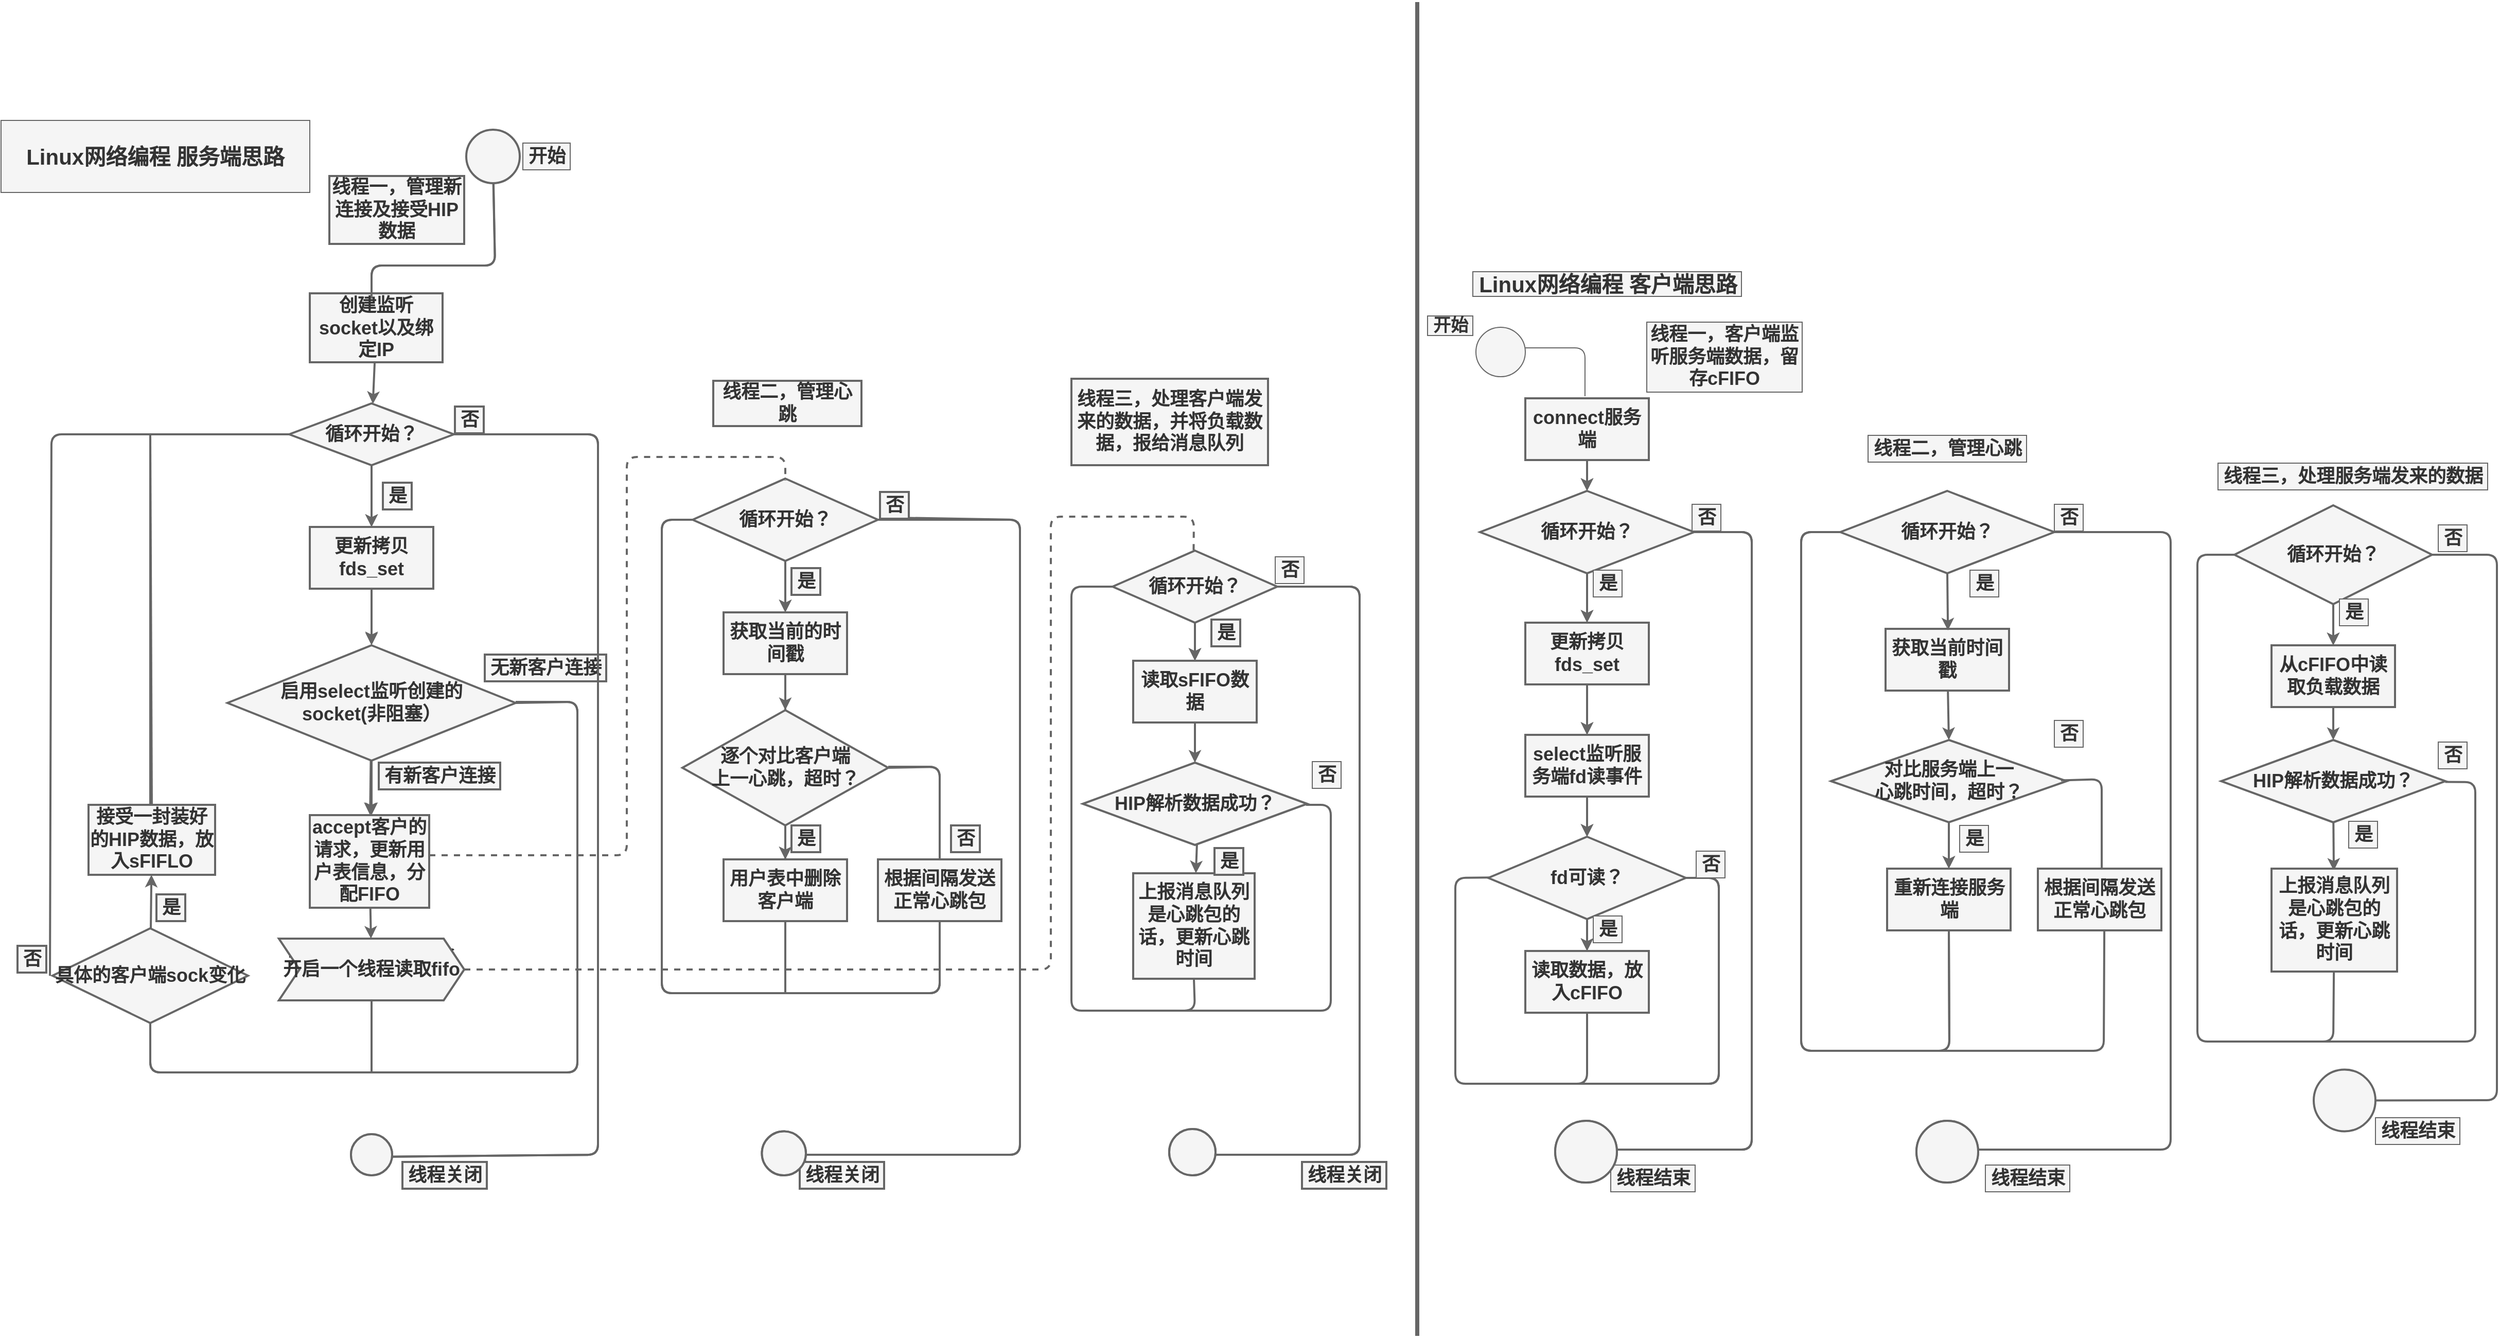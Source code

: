 <mxfile scale="5" border="0" disableSvgWarning="true">
    <diagram id="3271Gc9gElnyx4fTgd_W" name="第 1 页">
        <mxGraphModel dx="-1146.46" dy="-237.01" grid="0" gridSize="16" guides="1" tooltips="1" connect="0" arrows="1" fold="1" page="1" pageScale="1" pageWidth="827" pageHeight="1169" background="#FFFFFF" math="0" shadow="0">
            <root>
                <mxCell id="0"/>
                <mxCell id="1" parent="0"/>
                <mxCell id="14" value="" style="edgeStyle=none;html=1;fontSize=18;strokeWidth=2;fontStyle=1;fillColor=#f5f5f5;strokeColor=#666666;" parent="1" source="2" target="13" edge="1">
                    <mxGeometry relative="1" as="geometry"/>
                </mxCell>
                <mxCell id="2" value="创建监听socket以及绑定IP" style="rounded=0;whiteSpace=wrap;html=1;fontSize=18;strokeWidth=2;fontStyle=1;fillColor=#f5f5f5;fontColor=#333333;strokeColor=#666666;" parent="1" vertex="1">
                    <mxGeometry x="204" y="283" width="129" height="67" as="geometry"/>
                </mxCell>
                <mxCell id="16" value="" style="edgeStyle=none;html=1;fontSize=18;strokeWidth=2;fontStyle=1;fillColor=#f5f5f5;strokeColor=#666666;" parent="1" source="13" target="15" edge="1">
                    <mxGeometry relative="1" as="geometry"/>
                </mxCell>
                <mxCell id="13" value="循环开始？" style="rhombus;whiteSpace=wrap;html=1;rounded=0;fontSize=18;strokeWidth=2;fontStyle=1;fillColor=#f5f5f5;fontColor=#333333;strokeColor=#666666;" parent="1" vertex="1">
                    <mxGeometry x="184" y="390" width="160" height="60" as="geometry"/>
                </mxCell>
                <mxCell id="20" value="" style="edgeStyle=none;html=1;fontSize=18;strokeWidth=2;fontStyle=1;fillColor=#f5f5f5;strokeColor=#666666;" parent="1" source="15" target="19" edge="1">
                    <mxGeometry relative="1" as="geometry"/>
                </mxCell>
                <mxCell id="15" value="更新拷贝fds_set" style="whiteSpace=wrap;html=1;rounded=0;fontSize=18;strokeWidth=2;fontStyle=1;fillColor=#f5f5f5;fontColor=#333333;strokeColor=#666666;" parent="1" vertex="1">
                    <mxGeometry x="204" y="510" width="120" height="60" as="geometry"/>
                </mxCell>
                <mxCell id="22" value="" style="edgeStyle=none;html=1;fontSize=18;strokeWidth=2;fontStyle=1;fillColor=#f5f5f5;strokeColor=#666666;" parent="1" source="19" target="21" edge="1">
                    <mxGeometry relative="1" as="geometry"/>
                </mxCell>
                <mxCell id="19" value="启用select监听创建的&lt;br&gt;socket(非阻塞）" style="rhombus;whiteSpace=wrap;html=1;rounded=0;fontSize=18;strokeWidth=2;fontStyle=1;fillColor=#f5f5f5;fontColor=#333333;strokeColor=#666666;" parent="1" vertex="1">
                    <mxGeometry x="124" y="625" width="280" height="112" as="geometry"/>
                </mxCell>
                <mxCell id="25" value="" style="edgeStyle=none;html=1;fontSize=18;strokeWidth=2;fontStyle=1;fillColor=#f5f5f5;strokeColor=#666666;" parent="1" source="21" target="24" edge="1">
                    <mxGeometry relative="1" as="geometry"/>
                </mxCell>
                <mxCell id="21" value="accept客户的请求，更新用户表信息，分配FIFO" style="whiteSpace=wrap;html=1;rounded=0;fontSize=18;strokeWidth=2;fontStyle=1;fillColor=#f5f5f5;fontColor=#333333;strokeColor=#666666;" parent="1" vertex="1">
                    <mxGeometry x="204" y="790" width="116" height="90" as="geometry"/>
                </mxCell>
                <mxCell id="23" value="有新客户连接" style="text;html=1;align=center;verticalAlign=middle;resizable=0;points=[];autosize=1;strokeColor=#666666;fillColor=#f5f5f5;fontSize=18;strokeWidth=2;fontStyle=1;fontColor=#333333;" parent="1" vertex="1">
                    <mxGeometry x="271" y="739" width="118" height="26" as="geometry"/>
                </mxCell>
                <mxCell id="24" value="开启线程同客户端通信" style="shape=step;perimeter=stepPerimeter;whiteSpace=wrap;html=1;fixedSize=1;rounded=0;fontSize=18;strokeWidth=2;fontStyle=1;fillColor=#f5f5f5;fontColor=#333333;strokeColor=#666666;" parent="1" vertex="1">
                    <mxGeometry x="174" y="910" width="180" height="60" as="geometry"/>
                </mxCell>
                <mxCell id="31" value="" style="endArrow=none;html=1;entryX=1;entryY=0.5;entryDx=0;entryDy=0;exitX=0.5;exitY=1;exitDx=0;exitDy=0;fontSize=18;strokeWidth=2;fontStyle=1;fillColor=#f5f5f5;strokeColor=#666666;" parent="1" source="33" target="19" edge="1">
                    <mxGeometry width="50" height="50" relative="1" as="geometry">
                        <mxPoint x="64" y="960" as="sourcePoint"/>
                        <mxPoint x="424" y="650" as="targetPoint"/>
                        <Array as="points">
                            <mxPoint x="49" y="1040"/>
                            <mxPoint x="464" y="1040"/>
                            <mxPoint x="464" y="680"/>
                        </Array>
                    </mxGeometry>
                </mxCell>
                <mxCell id="32" value="" style="endArrow=none;html=1;entryX=0.5;entryY=1;entryDx=0;entryDy=0;fontSize=18;strokeWidth=2;fontStyle=1;fillColor=#f5f5f5;strokeColor=#666666;" parent="1" target="24" edge="1">
                    <mxGeometry width="50" height="50" relative="1" as="geometry">
                        <mxPoint x="264" y="1040" as="sourcePoint"/>
                        <mxPoint x="424" y="650" as="targetPoint"/>
                    </mxGeometry>
                </mxCell>
                <mxCell id="35" value="" style="edgeStyle=none;html=1;fontSize=18;strokeWidth=2;fontStyle=1;fillColor=#f5f5f5;strokeColor=#666666;" parent="1" source="33" target="34" edge="1">
                    <mxGeometry relative="1" as="geometry"/>
                </mxCell>
                <mxCell id="33" value="具体的客户端sock变化" style="rhombus;whiteSpace=wrap;html=1;fontSize=18;strokeWidth=2;fontStyle=1;fillColor=#f5f5f5;fontColor=#333333;strokeColor=#666666;" parent="1" vertex="1">
                    <mxGeometry x="-46" y="900" width="190" height="92" as="geometry"/>
                </mxCell>
                <mxCell id="34" value="接受一封装好的HIP数据，放入sFIFLO" style="whiteSpace=wrap;html=1;fontSize=18;strokeWidth=2;fontStyle=1;fillColor=#f5f5f5;fontColor=#333333;strokeColor=#666666;" parent="1" vertex="1">
                    <mxGeometry x="-11" y="780" width="123" height="68" as="geometry"/>
                </mxCell>
                <mxCell id="36" value="是" style="text;html=1;align=center;verticalAlign=middle;resizable=0;points=[];autosize=1;strokeColor=#666666;fillColor=#f5f5f5;fontSize=18;strokeWidth=2;fontStyle=1;fontColor=#333333;" parent="1" vertex="1">
                    <mxGeometry x="55" y="867" width="28" height="26" as="geometry"/>
                </mxCell>
                <mxCell id="37" value="否" style="text;html=1;align=center;verticalAlign=middle;resizable=0;points=[];autosize=1;strokeColor=#666666;fillColor=#f5f5f5;fontSize=18;strokeWidth=2;fontStyle=1;fontColor=#333333;" parent="1" vertex="1">
                    <mxGeometry x="-80" y="917" width="28" height="26" as="geometry"/>
                </mxCell>
                <mxCell id="38" value="" style="endArrow=none;html=1;exitX=-0.013;exitY=0.522;exitDx=0;exitDy=0;exitPerimeter=0;entryX=0;entryY=0.5;entryDx=0;entryDy=0;fontSize=18;strokeWidth=2;fontStyle=1;fillColor=#f5f5f5;strokeColor=#666666;" parent="1" target="13" edge="1">
                    <mxGeometry width="50" height="50" relative="1" as="geometry">
                        <mxPoint x="-48.47" y="946.112" as="sourcePoint"/>
                        <mxPoint x="-116" y="942" as="targetPoint"/>
                        <Array as="points">
                            <mxPoint x="-47" y="420"/>
                        </Array>
                    </mxGeometry>
                </mxCell>
                <mxCell id="39" value="" style="endArrow=none;html=1;exitX=0.5;exitY=0;exitDx=0;exitDy=0;fontSize=18;strokeWidth=2;fontStyle=1;fillColor=#f5f5f5;strokeColor=#666666;" parent="1" source="34" edge="1">
                    <mxGeometry width="50" height="50" relative="1" as="geometry">
                        <mxPoint x="374" y="690" as="sourcePoint"/>
                        <mxPoint x="49" y="420" as="targetPoint"/>
                    </mxGeometry>
                </mxCell>
                <mxCell id="40" value="是" style="text;html=1;align=center;verticalAlign=middle;resizable=0;points=[];autosize=1;strokeColor=#666666;fillColor=#f5f5f5;fontSize=18;strokeWidth=2;fontStyle=1;fontColor=#333333;" parent="1" vertex="1">
                    <mxGeometry x="275" y="467" width="28" height="26" as="geometry"/>
                </mxCell>
                <mxCell id="41" value="无新客户连接" style="text;html=1;align=center;verticalAlign=middle;resizable=0;points=[];autosize=1;strokeColor=#666666;fillColor=#f5f5f5;fontSize=18;strokeWidth=2;fontStyle=1;fontColor=#333333;" parent="1" vertex="1">
                    <mxGeometry x="374" y="634" width="118" height="26" as="geometry"/>
                </mxCell>
                <mxCell id="44" value="Linux网络编程 服务端思路" style="text;html=1;strokeColor=#666666;fillColor=#f5f5f5;align=center;verticalAlign=middle;whiteSpace=wrap;rounded=0;fontSize=21;fontStyle=1;fontColor=#333333;" parent="1" vertex="1">
                    <mxGeometry x="-96" y="115" width="300" height="70" as="geometry"/>
                </mxCell>
                <mxCell id="47" value="&lt;span style=&quot;font-size: 18px;&quot;&gt;线程一，管理新连接及接受HIP数据&lt;/span&gt;" style="text;html=1;strokeColor=#666666;fillColor=#f5f5f5;align=center;verticalAlign=middle;whiteSpace=wrap;rounded=0;fontSize=18;strokeWidth=2;fontStyle=1;fontColor=#333333;" parent="1" vertex="1">
                    <mxGeometry x="223" y="169" width="131" height="66" as="geometry"/>
                </mxCell>
                <mxCell id="48" value="线程二，管理心跳" style="text;html=1;strokeColor=#666666;fillColor=#f5f5f5;align=center;verticalAlign=middle;whiteSpace=wrap;rounded=0;fontSize=18;strokeWidth=2;fontStyle=1;fontColor=#333333;" parent="1" vertex="1">
                    <mxGeometry x="596" y="368" width="144" height="44" as="geometry"/>
                </mxCell>
                <mxCell id="54" value="" style="edgeStyle=none;html=1;fontSize=18;strokeWidth=2;fontStyle=1;fillColor=#f5f5f5;strokeColor=#666666;" parent="1" target="53" edge="1">
                    <mxGeometry relative="1" as="geometry">
                        <mxPoint x="666" y="543" as="sourcePoint"/>
                    </mxGeometry>
                </mxCell>
                <mxCell id="69" style="edgeStyle=none;html=1;exitX=1;exitY=0.5;exitDx=0;exitDy=0;fontSize=18;strokeWidth=2;fontStyle=1;fillColor=#f5f5f5;strokeColor=#666666;" parent="1" edge="1">
                    <mxGeometry relative="1" as="geometry">
                        <mxPoint x="674" y="1120" as="targetPoint"/>
                        <mxPoint x="734" y="503" as="sourcePoint"/>
                        <Array as="points">
                            <mxPoint x="894" y="503"/>
                            <mxPoint x="894" y="1120"/>
                        </Array>
                    </mxGeometry>
                </mxCell>
                <mxCell id="52" value="&lt;font style=&quot;font-size: 18px;&quot;&gt;循环开始？&lt;/font&gt;" style="rhombus;whiteSpace=wrap;html=1;fontSize=18;strokeWidth=2;fontStyle=1;fillColor=#f5f5f5;fontColor=#333333;strokeColor=#666666;" parent="1" vertex="1">
                    <mxGeometry x="576" y="463" width="180" height="80" as="geometry"/>
                </mxCell>
                <mxCell id="57" value="" style="edgeStyle=none;html=1;fontSize=18;strokeWidth=2;fontStyle=1;fillColor=#f5f5f5;strokeColor=#666666;" parent="1" source="53" edge="1">
                    <mxGeometry relative="1" as="geometry">
                        <mxPoint x="666.0" y="703" as="targetPoint"/>
                    </mxGeometry>
                </mxCell>
                <mxCell id="53" value="&lt;font style=&quot;font-size: 18px;&quot;&gt;获取当前的时间戳&lt;/font&gt;" style="whiteSpace=wrap;html=1;fontSize=18;strokeWidth=2;fontStyle=1;fillColor=#f5f5f5;fontColor=#333333;strokeColor=#666666;" parent="1" vertex="1">
                    <mxGeometry x="606" y="593" width="120" height="60" as="geometry"/>
                </mxCell>
                <mxCell id="55" value="是" style="text;html=1;align=center;verticalAlign=middle;resizable=0;points=[];autosize=1;strokeColor=#666666;fillColor=#f5f5f5;fontSize=18;strokeWidth=2;fontStyle=1;fontColor=#333333;" parent="1" vertex="1">
                    <mxGeometry x="672" y="550" width="28" height="26" as="geometry"/>
                </mxCell>
                <mxCell id="66" value="" style="edgeStyle=none;html=1;fontSize=18;strokeWidth=2;fontStyle=1;fillColor=#f5f5f5;strokeColor=#666666;" parent="1" target="65" edge="1">
                    <mxGeometry relative="1" as="geometry">
                        <mxPoint x="666.0" y="783" as="sourcePoint"/>
                    </mxGeometry>
                </mxCell>
                <mxCell id="58" value="" style="endArrow=none;html=1;fontSize=18;entryX=1;entryY=0.5;entryDx=0;entryDy=0;strokeWidth=2;fontStyle=1;fillColor=#f5f5f5;strokeColor=#666666;" parent="1" target="13" edge="1">
                    <mxGeometry width="50" height="50" relative="1" as="geometry">
                        <mxPoint x="264" y="1122" as="sourcePoint"/>
                        <mxPoint x="394" y="420" as="targetPoint"/>
                        <Array as="points">
                            <mxPoint x="484" y="1120"/>
                            <mxPoint x="484" y="740"/>
                            <mxPoint x="484" y="420"/>
                        </Array>
                    </mxGeometry>
                </mxCell>
                <mxCell id="59" value="" style="ellipse;whiteSpace=wrap;html=1;aspect=fixed;fontSize=18;fillColor=#f5f5f5;strokeWidth=2;fontStyle=1;fontColor=#333333;strokeColor=#666666;" parent="1" vertex="1">
                    <mxGeometry x="244" y="1100" width="40" height="40" as="geometry"/>
                </mxCell>
                <mxCell id="61" value="线程关闭" style="text;html=1;align=center;verticalAlign=middle;resizable=0;points=[];autosize=1;strokeColor=#666666;fillColor=#f5f5f5;fontSize=18;strokeWidth=2;fontStyle=1;fontColor=#333333;" parent="1" vertex="1">
                    <mxGeometry x="294" y="1127" width="82" height="26" as="geometry"/>
                </mxCell>
                <mxCell id="62" value="" style="endArrow=none;html=1;fontSize=18;entryX=1;entryY=0.5;entryDx=0;entryDy=0;exitX=0.5;exitY=0;exitDx=0;exitDy=0;strokeWidth=2;fontStyle=1;fillColor=#f5f5f5;strokeColor=#666666;" parent="1" source="67" edge="1">
                    <mxGeometry width="50" height="50" relative="1" as="geometry">
                        <mxPoint x="806" y="833" as="sourcePoint"/>
                        <mxPoint x="766.0" y="743" as="targetPoint"/>
                        <Array as="points">
                            <mxPoint x="816" y="743"/>
                        </Array>
                    </mxGeometry>
                </mxCell>
                <mxCell id="63" value="" style="endArrow=none;html=1;fontSize=18;entryX=0.5;entryY=1;entryDx=0;entryDy=0;strokeWidth=2;fontStyle=1;fillColor=#f5f5f5;strokeColor=#666666;" parent="1" edge="1">
                    <mxGeometry width="50" height="50" relative="1" as="geometry">
                        <mxPoint x="666" y="853" as="sourcePoint"/>
                        <mxPoint x="666.0" y="783" as="targetPoint"/>
                    </mxGeometry>
                </mxCell>
                <mxCell id="64" value="是" style="text;html=1;align=center;verticalAlign=middle;resizable=0;points=[];autosize=1;strokeColor=#666666;fillColor=#f5f5f5;fontSize=18;strokeWidth=2;fontStyle=1;fontColor=#333333;" parent="1" vertex="1">
                    <mxGeometry x="672" y="800" width="28" height="26" as="geometry"/>
                </mxCell>
                <mxCell id="65" value="用户表中删除客户端" style="whiteSpace=wrap;html=1;fontSize=18;strokeWidth=2;fontStyle=1;fillColor=#f5f5f5;fontColor=#333333;strokeColor=#666666;" parent="1" vertex="1">
                    <mxGeometry x="606" y="833" width="120" height="60" as="geometry"/>
                </mxCell>
                <mxCell id="67" value="发送正常心跳包" style="rounded=0;whiteSpace=wrap;html=1;fontSize=18;strokeWidth=2;fontStyle=1;fillColor=#f5f5f5;fontColor=#333333;strokeColor=#666666;" parent="1" vertex="1">
                    <mxGeometry x="756" y="833" width="120" height="60" as="geometry"/>
                </mxCell>
                <mxCell id="70" value="否" style="text;html=1;align=center;verticalAlign=middle;resizable=0;points=[];autosize=1;strokeColor=#666666;fillColor=#f5f5f5;fontSize=18;strokeWidth=2;fontStyle=1;fontColor=#333333;" parent="1" vertex="1">
                    <mxGeometry x="827" y="800" width="28" height="26" as="geometry"/>
                </mxCell>
                <mxCell id="71" value="" style="ellipse;whiteSpace=wrap;html=1;aspect=fixed;fontSize=18;fillColor=#f5f5f5;strokeWidth=2;fontStyle=1;fontColor=#333333;strokeColor=#666666;" parent="1" vertex="1">
                    <mxGeometry x="643.25" y="1097.25" width="42.75" height="42.75" as="geometry"/>
                </mxCell>
                <mxCell id="72" value="线程关闭" style="text;html=1;align=center;verticalAlign=middle;resizable=0;points=[];autosize=1;strokeColor=#666666;fillColor=#f5f5f5;fontSize=18;strokeWidth=2;fontStyle=1;fontColor=#333333;" parent="1" vertex="1">
                    <mxGeometry x="680" y="1127" width="82" height="26" as="geometry"/>
                </mxCell>
                <mxCell id="73" value="否" style="text;html=1;align=center;verticalAlign=middle;resizable=0;points=[];autosize=1;strokeColor=#666666;fillColor=#f5f5f5;fontSize=18;strokeWidth=2;fontStyle=1;fontColor=#333333;" parent="1" vertex="1">
                    <mxGeometry x="345" y="393" width="28" height="26" as="geometry"/>
                </mxCell>
                <mxCell id="74" value="否" style="text;html=1;align=center;verticalAlign=middle;resizable=0;points=[];autosize=1;strokeColor=#666666;fillColor=#f5f5f5;fontSize=18;strokeWidth=2;fontStyle=1;fontColor=#333333;" parent="1" vertex="1">
                    <mxGeometry x="758" y="476" width="28" height="26" as="geometry"/>
                </mxCell>
                <mxCell id="77" value="" style="endArrow=none;html=1;fontSize=18;entryX=0.5;entryY=1;entryDx=0;entryDy=0;strokeWidth=2;fontStyle=1;fillColor=#f5f5f5;strokeColor=#666666;" parent="1" target="65" edge="1">
                    <mxGeometry width="50" height="50" relative="1" as="geometry">
                        <mxPoint x="666" y="963" as="sourcePoint"/>
                        <mxPoint x="476" y="843" as="targetPoint"/>
                    </mxGeometry>
                </mxCell>
                <mxCell id="78" value="" style="endArrow=none;html=1;fontSize=18;exitX=0.5;exitY=1;exitDx=0;exitDy=0;entryX=0;entryY=0.5;entryDx=0;entryDy=0;strokeWidth=2;fontStyle=1;fillColor=#f5f5f5;strokeColor=#666666;" parent="1" source="67" edge="1">
                    <mxGeometry width="50" height="50" relative="1" as="geometry">
                        <mxPoint x="426" y="893" as="sourcePoint"/>
                        <mxPoint x="576" y="503" as="targetPoint"/>
                        <Array as="points">
                            <mxPoint x="816" y="963"/>
                            <mxPoint x="546" y="963"/>
                            <mxPoint x="546" y="503"/>
                        </Array>
                    </mxGeometry>
                </mxCell>
                <mxCell id="83" value="" style="edgeStyle=none;html=1;fontSize=18;strokeWidth=2;fontStyle=1;fillColor=#f5f5f5;strokeColor=#666666;" parent="1" source="81" target="82" edge="1">
                    <mxGeometry relative="1" as="geometry"/>
                </mxCell>
                <mxCell id="81" value="循环开始？" style="rhombus;whiteSpace=wrap;html=1;fontSize=18;fillColor=#f5f5f5;strokeWidth=2;fontStyle=1;fontColor=#333333;strokeColor=#666666;" parent="1" vertex="1">
                    <mxGeometry x="984" y="533" width="160" height="70" as="geometry"/>
                </mxCell>
                <mxCell id="91" value="" style="edgeStyle=none;html=1;fontSize=18;strokeWidth=2;fontStyle=1;fillColor=#f5f5f5;strokeColor=#666666;" parent="1" source="82" target="328" edge="1">
                    <mxGeometry relative="1" as="geometry">
                        <mxPoint x="1064" y="770" as="targetPoint"/>
                    </mxGeometry>
                </mxCell>
                <mxCell id="82" value="读取sFIFO数据" style="whiteSpace=wrap;html=1;fontSize=18;fillColor=#f5f5f5;strokeWidth=2;fontStyle=1;fontColor=#333333;strokeColor=#666666;" parent="1" vertex="1">
                    <mxGeometry x="1004" y="640" width="120" height="60" as="geometry"/>
                </mxCell>
                <mxCell id="84" value="" style="endArrow=none;dashed=1;html=1;fontSize=18;exitX=1;exitY=0.5;exitDx=0;exitDy=0;entryX=0.5;entryY=0;entryDx=0;entryDy=0;strokeWidth=2;fontStyle=1;fillColor=#f5f5f5;strokeColor=#666666;" parent="1" edge="1">
                    <mxGeometry width="50" height="50" relative="1" as="geometry">
                        <mxPoint x="320" y="829.0" as="sourcePoint"/>
                        <mxPoint x="666.0" y="465" as="targetPoint"/>
                        <Array as="points">
                            <mxPoint x="512" y="829"/>
                            <mxPoint x="512" y="442"/>
                            <mxPoint x="666" y="442"/>
                        </Array>
                    </mxGeometry>
                </mxCell>
                <mxCell id="85" value="是" style="text;html=1;align=center;verticalAlign=middle;resizable=0;points=[];autosize=1;strokeColor=#666666;fillColor=#f5f5f5;fontSize=18;strokeWidth=2;fontStyle=1;fontColor=#333333;" parent="1" vertex="1">
                    <mxGeometry x="1080" y="600" width="28" height="26" as="geometry"/>
                </mxCell>
                <mxCell id="86" value="" style="endArrow=none;html=1;fontSize=18;strokeWidth=2;entryX=1;entryY=0.5;entryDx=0;entryDy=0;fontStyle=1;fillColor=#f5f5f5;strokeColor=#666666;" parent="1" target="81" edge="1">
                    <mxGeometry width="50" height="50" relative="1" as="geometry">
                        <mxPoint x="1064" y="1120" as="sourcePoint"/>
                        <mxPoint x="694" y="760" as="targetPoint"/>
                        <Array as="points">
                            <mxPoint x="1224" y="1120"/>
                            <mxPoint x="1224" y="568"/>
                        </Array>
                    </mxGeometry>
                </mxCell>
                <mxCell id="87" value="" style="ellipse;whiteSpace=wrap;html=1;aspect=fixed;fontSize=18;fillColor=#f5f5f5;strokeWidth=2;fontStyle=1;fontColor=#333333;strokeColor=#666666;" parent="1" vertex="1">
                    <mxGeometry x="1039" y="1095" width="45" height="45" as="geometry"/>
                </mxCell>
                <mxCell id="93" value="" style="edgeStyle=none;html=1;fontSize=18;strokeWidth=2;fontStyle=1;exitX=0.509;exitY=0.988;exitDx=0;exitDy=0;exitPerimeter=0;fillColor=#f5f5f5;strokeColor=#666666;" parent="1" source="328" target="92" edge="1">
                    <mxGeometry relative="1" as="geometry">
                        <mxPoint x="1055.618" y="868" as="sourcePoint"/>
                    </mxGeometry>
                </mxCell>
                <mxCell id="92" value="上报消息队列&lt;br&gt;是心跳包的话，更新心跳时间" style="whiteSpace=wrap;html=1;fontSize=18;fillColor=#f5f5f5;strokeWidth=2;fontStyle=1;fontColor=#333333;strokeColor=#666666;" parent="1" vertex="1">
                    <mxGeometry x="1004" y="846.5" width="118" height="102.5" as="geometry"/>
                </mxCell>
                <mxCell id="94" value="" style="endArrow=none;html=1;fontSize=18;strokeWidth=2;exitX=0.5;exitY=1;exitDx=0;exitDy=0;entryX=0;entryY=0.5;entryDx=0;entryDy=0;fontStyle=1;fillColor=#f5f5f5;strokeColor=#666666;" parent="1" source="92" target="81" edge="1">
                    <mxGeometry width="50" height="50" relative="1" as="geometry">
                        <mxPoint x="644" y="800" as="sourcePoint"/>
                        <mxPoint x="694" y="750" as="targetPoint"/>
                        <Array as="points">
                            <mxPoint x="1064" y="980"/>
                            <mxPoint x="944" y="980"/>
                            <mxPoint x="944" y="568"/>
                        </Array>
                    </mxGeometry>
                </mxCell>
                <mxCell id="95" value="线程关闭" style="text;html=1;align=center;verticalAlign=middle;resizable=0;points=[];autosize=1;strokeColor=#666666;fillColor=#f5f5f5;fontSize=18;strokeWidth=2;fontStyle=1;fontColor=#333333;" parent="1" vertex="1">
                    <mxGeometry x="1168" y="1127" width="82" height="26" as="geometry"/>
                </mxCell>
                <mxCell id="96" value="&lt;font style=&quot;font-size: 21px&quot;&gt;&lt;span&gt;Linux网络编程 客户端思路&lt;/span&gt;&lt;/font&gt;" style="text;html=1;align=center;verticalAlign=middle;resizable=0;points=[];autosize=1;strokeColor=#666666;fillColor=#f5f5f5;fontSize=15;fontColor=#333333;fontStyle=1" parent="1" vertex="1">
                    <mxGeometry x="1334" y="262" width="261" height="24" as="geometry"/>
                </mxCell>
                <mxCell id="97" value="" style="ellipse;whiteSpace=wrap;html=1;aspect=fixed;fontSize=18;strokeWidth=2;fillColor=#f5f5f5;fontStyle=1;fontColor=#333333;strokeColor=#666666;" parent="1" vertex="1">
                    <mxGeometry x="356" y="124" width="52" height="52" as="geometry"/>
                </mxCell>
                <mxCell id="98" value="&lt;font style=&quot;font-size: 18px;&quot;&gt;开始&lt;/font&gt;" style="text;html=1;align=center;verticalAlign=middle;resizable=0;points=[];autosize=1;strokeColor=#666666;fillColor=#f5f5f5;fontSize=18;fontStyle=1;fontColor=#333333;" parent="1" vertex="1">
                    <mxGeometry x="411" y="137" width="46" height="26" as="geometry"/>
                </mxCell>
                <mxCell id="99" value="" style="endArrow=none;html=1;fontSize=18;strokeWidth=2;fontStyle=1;fillColor=#f5f5f5;strokeColor=#666666;" parent="1" source="97" edge="1">
                    <mxGeometry width="50" height="50" relative="1" as="geometry">
                        <mxPoint x="592" y="514" as="sourcePoint"/>
                        <mxPoint x="264" y="288" as="targetPoint"/>
                        <Array as="points">
                            <mxPoint x="384" y="256"/>
                            <mxPoint x="264" y="256"/>
                        </Array>
                    </mxGeometry>
                </mxCell>
                <mxCell id="105" value="" style="edgeStyle=none;html=1;fontSize=18;strokeWidth=2;fontStyle=1;fillColor=#f5f5f5;strokeColor=#666666;" parent="1" source="103" target="104" edge="1">
                    <mxGeometry relative="1" as="geometry"/>
                </mxCell>
                <mxCell id="103" value="循环开始？" style="rhombus;whiteSpace=wrap;html=1;fontSize=18;strokeWidth=2;fillColor=#f5f5f5;fontStyle=1;fontColor=#333333;strokeColor=#666666;" parent="1" vertex="1">
                    <mxGeometry x="1341" y="475" width="208" height="80" as="geometry"/>
                </mxCell>
                <mxCell id="107" value="" style="edgeStyle=none;html=1;fontSize=18;strokeWidth=2;fontStyle=1;fillColor=#f5f5f5;strokeColor=#666666;" parent="1" source="104" target="106" edge="1">
                    <mxGeometry relative="1" as="geometry"/>
                </mxCell>
                <mxCell id="104" value="更新拷贝fds_set" style="rounded=0;whiteSpace=wrap;html=1;fontSize=18;fillColor=#f5f5f5;strokeWidth=2;glass=0;shadow=0;fontStyle=1;fontColor=#333333;strokeColor=#666666;" parent="1" vertex="1">
                    <mxGeometry x="1385" y="603" width="120" height="60" as="geometry"/>
                </mxCell>
                <mxCell id="111" value="" style="edgeStyle=none;html=1;fontSize=18;strokeWidth=2;fontStyle=1;fillColor=#f5f5f5;strokeColor=#666666;" parent="1" source="106" target="110" edge="1">
                    <mxGeometry relative="1" as="geometry"/>
                </mxCell>
                <mxCell id="106" value="select监听服务端fd读事件" style="whiteSpace=wrap;html=1;fontSize=18;fillColor=#f5f5f5;rounded=0;strokeWidth=2;glass=0;shadow=0;fontStyle=1;fontColor=#333333;strokeColor=#666666;" parent="1" vertex="1">
                    <mxGeometry x="1385" y="712" width="120" height="60" as="geometry"/>
                </mxCell>
                <mxCell id="113" value="" style="edgeStyle=none;html=1;fontSize=18;strokeWidth=2;fontStyle=1;fillColor=#f5f5f5;strokeColor=#666666;" parent="1" source="110" target="112" edge="1">
                    <mxGeometry relative="1" as="geometry"/>
                </mxCell>
                <mxCell id="110" value="fd可读？" style="rhombus;whiteSpace=wrap;html=1;fontSize=18;fillColor=#f5f5f5;rounded=0;strokeWidth=2;glass=0;shadow=0;fontStyle=1;fontColor=#333333;strokeColor=#666666;" parent="1" vertex="1">
                    <mxGeometry x="1349" y="811" width="192" height="80" as="geometry"/>
                </mxCell>
                <mxCell id="112" value="读取数据，放入cFIFO" style="rounded=0;whiteSpace=wrap;html=1;fontSize=18;fillColor=#f5f5f5;strokeWidth=2;glass=0;shadow=0;fontStyle=1;fontColor=#333333;strokeColor=#666666;" parent="1" vertex="1">
                    <mxGeometry x="1385" y="922" width="120" height="60" as="geometry"/>
                </mxCell>
                <mxCell id="115" value="是" style="text;html=1;align=center;verticalAlign=middle;resizable=0;points=[];autosize=1;strokeColor=#666666;fillColor=#f5f5f5;fontSize=18;fontStyle=1;fontColor=#333333;" parent="1" vertex="1">
                    <mxGeometry x="1451" y="888" width="28" height="26" as="geometry"/>
                </mxCell>
                <mxCell id="116" value="" style="endArrow=none;html=1;fontSize=18;strokeWidth=2;exitX=1;exitY=0.5;exitDx=0;exitDy=0;fontStyle=1;fillColor=#f5f5f5;strokeColor=#666666;" parent="1" source="110" edge="1">
                    <mxGeometry width="50" height="50" relative="1" as="geometry">
                        <mxPoint x="1381" y="701" as="sourcePoint"/>
                        <mxPoint x="1445" y="1051" as="targetPoint"/>
                        <Array as="points">
                            <mxPoint x="1573" y="851"/>
                            <mxPoint x="1573" y="955"/>
                            <mxPoint x="1573" y="1051"/>
                            <mxPoint x="1541" y="1051"/>
                        </Array>
                    </mxGeometry>
                </mxCell>
                <mxCell id="118" value="否" style="text;html=1;align=center;verticalAlign=middle;resizable=0;points=[];autosize=1;strokeColor=#666666;fillColor=#f5f5f5;fontSize=18;fontStyle=1;fontColor=#333333;" parent="1" vertex="1">
                    <mxGeometry x="1551" y="825" width="28" height="26" as="geometry"/>
                </mxCell>
                <mxCell id="119" value="是" style="text;html=1;align=center;verticalAlign=middle;resizable=0;points=[];autosize=1;strokeColor=#666666;fillColor=#f5f5f5;fontSize=18;fontStyle=1;fontColor=#333333;" parent="1" vertex="1">
                    <mxGeometry x="1451" y="552" width="28" height="26" as="geometry"/>
                </mxCell>
                <mxCell id="120" value="" style="endArrow=none;html=1;fontSize=18;strokeWidth=2;entryX=1;entryY=0.5;entryDx=0;entryDy=0;fontStyle=1;fillColor=#f5f5f5;strokeColor=#666666;" parent="1" target="103" edge="1">
                    <mxGeometry width="50" height="50" relative="1" as="geometry">
                        <mxPoint x="1445" y="1115" as="sourcePoint"/>
                        <mxPoint x="1431" y="651" as="targetPoint"/>
                        <Array as="points">
                            <mxPoint x="1605" y="1115"/>
                            <mxPoint x="1605" y="515"/>
                        </Array>
                    </mxGeometry>
                </mxCell>
                <mxCell id="121" value="" style="ellipse;whiteSpace=wrap;html=1;aspect=fixed;rounded=0;shadow=0;glass=0;fontSize=18;strokeWidth=2;fillColor=#f5f5f5;fontStyle=1;fontColor=#333333;strokeColor=#666666;" parent="1" vertex="1">
                    <mxGeometry x="1414" y="1087" width="60" height="60" as="geometry"/>
                </mxCell>
                <mxCell id="122" value="线程结束" style="text;html=1;align=center;verticalAlign=middle;resizable=0;points=[];autosize=1;strokeColor=#666666;fillColor=#f5f5f5;fontSize=18;fontStyle=1;fontColor=#333333;" parent="1" vertex="1">
                    <mxGeometry x="1468" y="1130" width="82" height="26" as="geometry"/>
                </mxCell>
                <mxCell id="132" value="" style="edgeStyle=none;html=1;fontSize=18;strokeWidth=2;entryX=0.5;entryY=0;entryDx=0;entryDy=0;fontStyle=1;fillColor=#f5f5f5;strokeColor=#666666;" parent="1" source="123" target="131" edge="1">
                    <mxGeometry relative="1" as="geometry">
                        <mxPoint x="1781" y="715" as="targetPoint"/>
                    </mxGeometry>
                </mxCell>
                <mxCell id="123" value="获取当前时间戳" style="whiteSpace=wrap;html=1;rounded=0;shadow=0;glass=0;fontSize=18;strokeWidth=2;fillColor=#f5f5f5;fontStyle=1;fontColor=#333333;strokeColor=#666666;" parent="1" vertex="1">
                    <mxGeometry x="1735" y="609" width="120" height="60" as="geometry"/>
                </mxCell>
                <mxCell id="124" value="循环开始？" style="rhombus;whiteSpace=wrap;html=1;rounded=0;shadow=0;glass=0;fontSize=18;strokeWidth=2;fillColor=#f5f5f5;fontStyle=1;fontColor=#333333;strokeColor=#666666;" parent="1" vertex="1">
                    <mxGeometry x="1691" y="475" width="208" height="80" as="geometry"/>
                </mxCell>
                <mxCell id="128" value="" style="edgeStyle=none;html=1;fontSize=18;strokeWidth=2;entryX=0.5;entryY=0;entryDx=0;entryDy=0;fontStyle=1;fillColor=#f5f5f5;strokeColor=#666666;" parent="1" source="126" target="103" edge="1">
                    <mxGeometry relative="1" as="geometry"/>
                </mxCell>
                <mxCell id="126" value="connect服务端" style="whiteSpace=wrap;html=1;fontSize=18;fillColor=#f5f5f5;strokeWidth=2;fontStyle=1;fontColor=#333333;strokeColor=#666666;" parent="1" vertex="1">
                    <mxGeometry x="1385" y="385" width="120" height="60" as="geometry"/>
                </mxCell>
                <mxCell id="135" value="" style="edgeStyle=none;html=1;fontSize=18;strokeWidth=2;fontStyle=1;fillColor=#f5f5f5;strokeColor=#666666;" parent="1" source="131" target="134" edge="1">
                    <mxGeometry relative="1" as="geometry"/>
                </mxCell>
                <mxCell id="131" value="对比服务端上一&lt;br&gt;心跳时间，超时？" style="rhombus;whiteSpace=wrap;html=1;fontSize=18;fillColor=#f5f5f5;rounded=0;shadow=0;glass=0;strokeWidth=2;fontStyle=1;fontColor=#333333;strokeColor=#666666;" parent="1" vertex="1">
                    <mxGeometry x="1682" y="717" width="229" height="80" as="geometry"/>
                </mxCell>
                <mxCell id="134" value="重新连接服务端" style="whiteSpace=wrap;html=1;fontSize=18;fillColor=#f5f5f5;rounded=0;shadow=0;glass=0;strokeWidth=2;fontStyle=1;fontColor=#333333;strokeColor=#666666;" parent="1" vertex="1">
                    <mxGeometry x="1736.5" y="842" width="120" height="60" as="geometry"/>
                </mxCell>
                <mxCell id="136" value="是" style="text;html=1;align=center;verticalAlign=middle;resizable=0;points=[];autosize=1;strokeColor=#666666;fillColor=#f5f5f5;fontSize=18;fontStyle=1;fontColor=#333333;" parent="1" vertex="1">
                    <mxGeometry x="1807" y="800" width="28" height="26" as="geometry"/>
                </mxCell>
                <mxCell id="138" value="" style="endArrow=none;html=1;fontSize=18;strokeWidth=2;entryX=0.5;entryY=1;entryDx=0;entryDy=0;exitX=0;exitY=0.5;exitDx=0;exitDy=0;fontStyle=1;fillColor=#f5f5f5;strokeColor=#666666;" parent="1" source="124" target="134" edge="1">
                    <mxGeometry width="50" height="50" relative="1" as="geometry">
                        <mxPoint x="1653" y="507" as="sourcePoint"/>
                        <mxPoint x="1303" y="843" as="targetPoint"/>
                        <Array as="points">
                            <mxPoint x="1653" y="515"/>
                            <mxPoint x="1653" y="1019"/>
                            <mxPoint x="1797" y="1019"/>
                        </Array>
                    </mxGeometry>
                </mxCell>
                <mxCell id="140" value="是" style="text;html=1;align=center;verticalAlign=middle;resizable=0;points=[];autosize=1;strokeColor=#666666;fillColor=#f5f5f5;fontSize=18;fontStyle=1;fontColor=#333333;" parent="1" vertex="1">
                    <mxGeometry x="1817" y="552" width="28" height="26" as="geometry"/>
                </mxCell>
                <mxCell id="141" value="否" style="text;html=1;align=center;verticalAlign=middle;resizable=0;points=[];autosize=1;strokeColor=#666666;fillColor=#f5f5f5;fontSize=18;fontStyle=1;fontColor=#333333;" parent="1" vertex="1">
                    <mxGeometry x="1547" y="488" width="28" height="26" as="geometry"/>
                </mxCell>
                <mxCell id="143" value="" style="ellipse;whiteSpace=wrap;html=1;aspect=fixed;rounded=0;shadow=0;glass=0;fontSize=18;strokeWidth=2;fillColor=#f5f5f5;fontStyle=1;fontColor=#333333;strokeColor=#666666;" parent="1" vertex="1">
                    <mxGeometry x="1765" y="1087" width="60" height="60" as="geometry"/>
                </mxCell>
                <mxCell id="145" value="线程结束" style="text;html=1;align=center;verticalAlign=middle;resizable=0;points=[];autosize=1;strokeColor=#666666;fillColor=#f5f5f5;fontSize=18;fontStyle=1;fontColor=#333333;" parent="1" vertex="1">
                    <mxGeometry x="1832" y="1130" width="82" height="26" as="geometry"/>
                </mxCell>
                <mxCell id="149" value="" style="edgeStyle=none;html=1;fontSize=18;strokeWidth=2;fontStyle=1;fillColor=#f5f5f5;strokeColor=#666666;" parent="1" source="147" target="148" edge="1">
                    <mxGeometry relative="1" as="geometry"/>
                </mxCell>
                <mxCell id="147" value="循环开始？" style="rhombus;whiteSpace=wrap;html=1;rounded=0;shadow=0;glass=0;fontSize=18;strokeWidth=2;fillColor=#f5f5f5;fontStyle=1;fontColor=#333333;strokeColor=#666666;" parent="1" vertex="1">
                    <mxGeometry x="2074" y="489" width="192" height="96" as="geometry"/>
                </mxCell>
                <mxCell id="151" value="" style="edgeStyle=none;html=1;fontSize=18;strokeWidth=2;fontStyle=1;fillColor=#f5f5f5;strokeColor=#666666;" parent="1" source="148" edge="1">
                    <mxGeometry relative="1" as="geometry">
                        <mxPoint x="2170" y="717" as="targetPoint"/>
                    </mxGeometry>
                </mxCell>
                <mxCell id="148" value="从cFIFO中读取负载数据" style="whiteSpace=wrap;html=1;fontSize=18;fillColor=#f5f5f5;rounded=0;shadow=0;glass=0;strokeWidth=2;fontStyle=1;fontColor=#333333;strokeColor=#666666;" parent="1" vertex="1">
                    <mxGeometry x="2110" y="625" width="120" height="60" as="geometry"/>
                </mxCell>
                <mxCell id="152" value="是" style="text;html=1;align=center;verticalAlign=middle;resizable=0;points=[];autosize=1;strokeColor=#666666;fillColor=#f5f5f5;fontSize=18;fontStyle=1;fontColor=#333333;" parent="1" vertex="1">
                    <mxGeometry x="2176" y="580" width="28" height="26" as="geometry"/>
                </mxCell>
                <mxCell id="155" value="否" style="text;html=1;align=center;verticalAlign=middle;resizable=0;points=[];autosize=1;strokeColor=#666666;fillColor=#f5f5f5;fontSize=18;fontStyle=1;fontColor=#333333;" parent="1" vertex="1">
                    <mxGeometry x="2272" y="508" width="28" height="26" as="geometry"/>
                </mxCell>
                <mxCell id="156" value="" style="ellipse;whiteSpace=wrap;html=1;aspect=fixed;rounded=0;shadow=0;glass=0;fontSize=18;strokeWidth=2;fillColor=#f5f5f5;fontStyle=1;fontColor=#333333;strokeColor=#666666;" parent="1" vertex="1">
                    <mxGeometry x="2151" y="1037.25" width="60" height="60" as="geometry"/>
                </mxCell>
                <mxCell id="161" value="否" style="text;html=1;align=center;verticalAlign=middle;resizable=0;points=[];autosize=1;strokeColor=#666666;fillColor=#f5f5f5;fontSize=18;fontStyle=1;fontColor=#333333;" parent="1" vertex="1">
                    <mxGeometry x="1899" y="488" width="28" height="26" as="geometry"/>
                </mxCell>
                <mxCell id="162" value="否" style="text;html=1;align=center;verticalAlign=middle;resizable=0;points=[];autosize=1;strokeColor=#666666;fillColor=#f5f5f5;fontSize=18;fontStyle=1;fontColor=#333333;" parent="1" vertex="1">
                    <mxGeometry x="1142" y="539" width="28" height="26" as="geometry"/>
                </mxCell>
                <mxCell id="165" value="" style="edgeStyle=none;html=1;fontSize=18;strokeWidth=2;fontStyle=1;fillColor=#f5f5f5;strokeColor=#666666;" parent="1" edge="1">
                    <mxGeometry relative="1" as="geometry">
                        <mxPoint x="264" y="450" as="sourcePoint"/>
                        <mxPoint x="264" y="510" as="targetPoint"/>
                    </mxGeometry>
                </mxCell>
                <mxCell id="167" value="" style="edgeStyle=none;html=1;fontSize=18;strokeWidth=2;fontStyle=1;fillColor=#f5f5f5;strokeColor=#666666;" parent="1" edge="1">
                    <mxGeometry relative="1" as="geometry">
                        <mxPoint x="264" y="570" as="sourcePoint"/>
                        <mxPoint x="264" y="624" as="targetPoint"/>
                    </mxGeometry>
                </mxCell>
                <mxCell id="169" value="" style="edgeStyle=none;html=1;fontSize=18;strokeWidth=2;fontStyle=1;fillColor=#f5f5f5;strokeColor=#666666;" parent="1" edge="1">
                    <mxGeometry relative="1" as="geometry">
                        <mxPoint x="264" y="736" as="sourcePoint"/>
                        <mxPoint x="264" y="790" as="targetPoint"/>
                    </mxGeometry>
                </mxCell>
                <mxCell id="174" value="开启一个线程读取fifo" style="shape=step;perimeter=stepPerimeter;whiteSpace=wrap;html=1;fixedSize=1;rounded=0;fontSize=18;strokeWidth=2;fontStyle=1;fillColor=#f5f5f5;fontColor=#333333;strokeColor=#666666;" parent="1" vertex="1">
                    <mxGeometry x="174" y="910" width="180" height="60" as="geometry"/>
                </mxCell>
                <mxCell id="175" value="" style="endArrow=none;dashed=1;html=1;strokeWidth=2;exitX=1;exitY=0.5;exitDx=0;exitDy=0;fontSize=18;fontStyle=1;entryX=0.492;entryY=-0.006;entryDx=0;entryDy=0;entryPerimeter=0;fillColor=#f5f5f5;strokeColor=#666666;" parent="1" source="174" target="81" edge="1">
                    <mxGeometry width="50" height="50" relative="1" as="geometry">
                        <mxPoint x="374" y="700" as="sourcePoint"/>
                        <mxPoint x="1144" y="530" as="targetPoint"/>
                        <Array as="points">
                            <mxPoint x="924" y="940"/>
                            <mxPoint x="924" y="500"/>
                            <mxPoint x="1063" y="500"/>
                        </Array>
                    </mxGeometry>
                </mxCell>
                <mxCell id="176" value="" style="endArrow=none;html=1;entryX=1;entryY=0.5;entryDx=0;entryDy=0;exitX=0.5;exitY=1;exitDx=0;exitDy=0;fontSize=18;strokeWidth=2;fontStyle=1;fillColor=#f5f5f5;strokeColor=#666666;" parent="1" edge="1">
                    <mxGeometry width="50" height="50" relative="1" as="geometry">
                        <mxPoint x="49" y="992" as="sourcePoint"/>
                        <mxPoint x="404" y="680" as="targetPoint"/>
                        <Array as="points">
                            <mxPoint x="49" y="1040"/>
                            <mxPoint x="464" y="1040"/>
                            <mxPoint x="464" y="680"/>
                        </Array>
                    </mxGeometry>
                </mxCell>
                <mxCell id="177" value="" style="endArrow=none;html=1;entryX=0.5;entryY=1;entryDx=0;entryDy=0;fontSize=18;strokeWidth=2;fontStyle=1;fillColor=#f5f5f5;strokeColor=#666666;" parent="1" target="174" edge="1">
                    <mxGeometry width="50" height="50" relative="1" as="geometry">
                        <mxPoint x="264" y="1040" as="sourcePoint"/>
                        <mxPoint x="424" y="650" as="targetPoint"/>
                    </mxGeometry>
                </mxCell>
                <mxCell id="181" value="是" style="text;html=1;align=center;verticalAlign=middle;resizable=0;points=[];autosize=1;strokeColor=#666666;fillColor=#f5f5f5;fontSize=18;strokeWidth=2;fontStyle=1;fontColor=#333333;" parent="1" vertex="1">
                    <mxGeometry x="55" y="867" width="28" height="26" as="geometry"/>
                </mxCell>
                <mxCell id="182" value="否" style="text;html=1;align=center;verticalAlign=middle;resizable=0;points=[];autosize=1;strokeColor=#666666;fillColor=#f5f5f5;fontSize=18;strokeWidth=2;fontStyle=1;fontColor=#333333;" parent="1" vertex="1">
                    <mxGeometry x="-80" y="917" width="28" height="26" as="geometry"/>
                </mxCell>
                <mxCell id="184" value="" style="endArrow=none;html=1;exitX=0.5;exitY=0;exitDx=0;exitDy=0;fontSize=18;strokeWidth=2;fontStyle=1;fillColor=#f5f5f5;strokeColor=#666666;" parent="1" edge="1">
                    <mxGeometry width="50" height="50" relative="1" as="geometry">
                        <mxPoint x="49" y="780" as="sourcePoint"/>
                        <mxPoint x="49" y="420" as="targetPoint"/>
                    </mxGeometry>
                </mxCell>
                <mxCell id="185" value="是" style="text;html=1;align=center;verticalAlign=middle;resizable=0;points=[];autosize=1;strokeColor=#666666;fillColor=#f5f5f5;fontSize=18;strokeWidth=2;fontStyle=1;fontColor=#333333;" parent="1" vertex="1">
                    <mxGeometry x="275" y="467" width="28" height="26" as="geometry"/>
                </mxCell>
                <mxCell id="190" value="线程三，处理客户端发来的数据，并将负载数据，报给消息队列" style="text;html=1;strokeColor=#666666;fillColor=#f5f5f5;align=center;verticalAlign=middle;whiteSpace=wrap;rounded=0;fontSize=18;strokeWidth=2;fontStyle=1;fontColor=#333333;" parent="1" vertex="1">
                    <mxGeometry x="944" y="366" width="191" height="84" as="geometry"/>
                </mxCell>
                <mxCell id="191" value="" style="edgeStyle=none;html=1;fontSize=18;strokeWidth=2;fontStyle=1;fillColor=#f5f5f5;strokeColor=#666666;" parent="1" target="195" edge="1">
                    <mxGeometry relative="1" as="geometry">
                        <mxPoint x="666" y="543" as="sourcePoint"/>
                    </mxGeometry>
                </mxCell>
                <mxCell id="192" style="edgeStyle=none;html=1;exitX=-0.021;exitY=0.951;exitDx=0;exitDy=0;fontSize=18;strokeWidth=2;fontStyle=1;exitPerimeter=0;fillColor=#f5f5f5;strokeColor=#666666;" parent="1" source="211" edge="1">
                    <mxGeometry relative="1" as="geometry">
                        <mxPoint x="674" y="1120" as="targetPoint"/>
                        <mxPoint x="734" y="503" as="sourcePoint"/>
                        <Array as="points">
                            <mxPoint x="894" y="503"/>
                            <mxPoint x="894" y="1120"/>
                        </Array>
                    </mxGeometry>
                </mxCell>
                <mxCell id="194" value="" style="edgeStyle=none;html=1;fontSize=18;strokeWidth=2;fontStyle=1;fillColor=#f5f5f5;strokeColor=#666666;" parent="1" source="195" target="198" edge="1">
                    <mxGeometry relative="1" as="geometry"/>
                </mxCell>
                <mxCell id="195" value="&lt;font style=&quot;font-size: 18px;&quot;&gt;获取当前的时间戳&lt;/font&gt;" style="whiteSpace=wrap;html=1;fontSize=18;strokeWidth=2;fontStyle=1;fillColor=#f5f5f5;fontColor=#333333;strokeColor=#666666;" parent="1" vertex="1">
                    <mxGeometry x="606" y="593" width="120" height="60" as="geometry"/>
                </mxCell>
                <mxCell id="197" value="" style="edgeStyle=none;html=1;fontSize=18;strokeWidth=2;fontStyle=1;fillColor=#f5f5f5;strokeColor=#666666;" parent="1" source="198" target="205" edge="1">
                    <mxGeometry relative="1" as="geometry"/>
                </mxCell>
                <mxCell id="198" value="逐个对比客户端&lt;br&gt;上一心跳，超时？" style="rhombus;whiteSpace=wrap;html=1;fontSize=18;strokeWidth=2;fontStyle=1;fillColor=#f5f5f5;fontColor=#333333;strokeColor=#666666;" parent="1" vertex="1">
                    <mxGeometry x="566" y="688" width="200" height="112" as="geometry"/>
                </mxCell>
                <mxCell id="199" value="" style="endArrow=none;html=1;fontSize=18;entryX=1;entryY=0.5;entryDx=0;entryDy=0;strokeWidth=2;fontStyle=1;fillColor=#f5f5f5;strokeColor=#666666;" parent="1" edge="1">
                    <mxGeometry width="50" height="50" relative="1" as="geometry">
                        <mxPoint x="264" y="1122" as="sourcePoint"/>
                        <mxPoint x="344" y="420" as="targetPoint"/>
                        <Array as="points">
                            <mxPoint x="484" y="1120"/>
                            <mxPoint x="484" y="740"/>
                            <mxPoint x="484" y="420"/>
                        </Array>
                    </mxGeometry>
                </mxCell>
                <mxCell id="200" value="" style="ellipse;whiteSpace=wrap;html=1;aspect=fixed;fontSize=18;fillColor=#f5f5f5;strokeWidth=2;fontStyle=1;fontColor=#333333;strokeColor=#666666;" parent="1" vertex="1">
                    <mxGeometry x="244" y="1100" width="40" height="40" as="geometry"/>
                </mxCell>
                <mxCell id="202" value="" style="endArrow=none;html=1;fontSize=18;entryX=1;entryY=0.5;entryDx=0;entryDy=0;exitX=0.5;exitY=0;exitDx=0;exitDy=0;strokeWidth=2;fontStyle=1;fillColor=#f5f5f5;strokeColor=#666666;" parent="1" source="206" target="198" edge="1">
                    <mxGeometry width="50" height="50" relative="1" as="geometry">
                        <mxPoint x="806" y="833" as="sourcePoint"/>
                        <mxPoint x="476" y="873" as="targetPoint"/>
                        <Array as="points">
                            <mxPoint x="816" y="743"/>
                        </Array>
                    </mxGeometry>
                </mxCell>
                <mxCell id="203" value="" style="endArrow=none;html=1;fontSize=18;entryX=0.5;entryY=1;entryDx=0;entryDy=0;strokeWidth=2;fontStyle=1;fillColor=#f5f5f5;strokeColor=#666666;" parent="1" target="198" edge="1">
                    <mxGeometry width="50" height="50" relative="1" as="geometry">
                        <mxPoint x="666" y="853" as="sourcePoint"/>
                        <mxPoint x="476" y="873" as="targetPoint"/>
                    </mxGeometry>
                </mxCell>
                <mxCell id="204" value="是" style="text;html=1;align=center;verticalAlign=middle;resizable=0;points=[];autosize=1;strokeColor=#666666;fillColor=#f5f5f5;fontSize=18;strokeWidth=2;fontStyle=1;fontColor=#333333;" parent="1" vertex="1">
                    <mxGeometry x="672" y="800" width="28" height="26" as="geometry"/>
                </mxCell>
                <mxCell id="205" value="用户表中删除客户端" style="whiteSpace=wrap;html=1;fontSize=18;strokeWidth=2;fontStyle=1;fillColor=#f5f5f5;fontColor=#333333;strokeColor=#666666;" parent="1" vertex="1">
                    <mxGeometry x="606" y="833" width="120" height="60" as="geometry"/>
                </mxCell>
                <mxCell id="206" value="根据间隔发送正常心跳包" style="rounded=0;whiteSpace=wrap;html=1;fontSize=18;strokeWidth=2;fontStyle=1;fillColor=#f5f5f5;fontColor=#333333;strokeColor=#666666;" parent="1" vertex="1">
                    <mxGeometry x="756" y="833" width="120" height="60" as="geometry"/>
                </mxCell>
                <mxCell id="207" value="否" style="text;html=1;align=center;verticalAlign=middle;resizable=0;points=[];autosize=1;strokeColor=#666666;fillColor=#f5f5f5;fontSize=18;strokeWidth=2;fontStyle=1;fontColor=#333333;" parent="1" vertex="1">
                    <mxGeometry x="827" y="800" width="28" height="26" as="geometry"/>
                </mxCell>
                <mxCell id="208" value="" style="ellipse;whiteSpace=wrap;html=1;aspect=fixed;fontSize=18;fillColor=#f5f5f5;strokeWidth=2;fontStyle=1;fontColor=#333333;strokeColor=#666666;" parent="1" vertex="1">
                    <mxGeometry x="643.25" y="1097.25" width="42.75" height="42.75" as="geometry"/>
                </mxCell>
                <mxCell id="210" value="否" style="text;html=1;align=center;verticalAlign=middle;resizable=0;points=[];autosize=1;strokeColor=#666666;fillColor=#f5f5f5;fontSize=18;strokeWidth=2;fontStyle=1;fontColor=#333333;" parent="1" vertex="1">
                    <mxGeometry x="345" y="393" width="28" height="26" as="geometry"/>
                </mxCell>
                <mxCell id="211" value="否" style="text;html=1;align=center;verticalAlign=middle;resizable=0;points=[];autosize=1;strokeColor=#666666;fillColor=#f5f5f5;fontSize=18;strokeWidth=2;fontStyle=1;fontColor=#333333;" parent="1" vertex="1">
                    <mxGeometry x="758" y="476" width="28" height="26" as="geometry"/>
                </mxCell>
                <mxCell id="212" value="" style="endArrow=none;html=1;fontSize=18;entryX=0.5;entryY=1;entryDx=0;entryDy=0;strokeWidth=2;fontStyle=1;fillColor=#f5f5f5;strokeColor=#666666;" parent="1" target="205" edge="1">
                    <mxGeometry width="50" height="50" relative="1" as="geometry">
                        <mxPoint x="666" y="963" as="sourcePoint"/>
                        <mxPoint x="476" y="843" as="targetPoint"/>
                    </mxGeometry>
                </mxCell>
                <mxCell id="213" value="" style="endArrow=none;html=1;fontSize=18;exitX=0.5;exitY=1;exitDx=0;exitDy=0;entryX=0;entryY=0.5;entryDx=0;entryDy=0;strokeWidth=2;fontStyle=1;fillColor=#f5f5f5;strokeColor=#666666;" parent="1" source="206" edge="1">
                    <mxGeometry width="50" height="50" relative="1" as="geometry">
                        <mxPoint x="426" y="893" as="sourcePoint"/>
                        <mxPoint x="576" y="503" as="targetPoint"/>
                        <Array as="points">
                            <mxPoint x="816" y="963"/>
                            <mxPoint x="546" y="963"/>
                            <mxPoint x="546" y="503"/>
                        </Array>
                    </mxGeometry>
                </mxCell>
                <mxCell id="214" value="" style="edgeStyle=none;html=1;fontSize=18;strokeWidth=2;fontStyle=1;fillColor=#f5f5f5;strokeColor=#666666;" parent="1" edge="1">
                    <mxGeometry relative="1" as="geometry">
                        <mxPoint x="1064" y="603.0" as="sourcePoint"/>
                        <mxPoint x="1064" y="640" as="targetPoint"/>
                    </mxGeometry>
                </mxCell>
                <mxCell id="220" value="" style="endArrow=none;html=1;fontSize=18;strokeWidth=2;entryX=1;entryY=0.5;entryDx=0;entryDy=0;fontStyle=1;fillColor=#f5f5f5;strokeColor=#666666;" parent="1" edge="1">
                    <mxGeometry width="50" height="50" relative="1" as="geometry">
                        <mxPoint x="1064" y="1120" as="sourcePoint"/>
                        <mxPoint x="1144" y="568.0" as="targetPoint"/>
                        <Array as="points">
                            <mxPoint x="1224" y="1120"/>
                            <mxPoint x="1224" y="568"/>
                        </Array>
                    </mxGeometry>
                </mxCell>
                <mxCell id="221" value="" style="ellipse;whiteSpace=wrap;html=1;aspect=fixed;fontSize=18;fillColor=#f5f5f5;strokeWidth=2;fontStyle=1;fontColor=#333333;strokeColor=#666666;" parent="1" vertex="1">
                    <mxGeometry x="1039" y="1095" width="45" height="45" as="geometry"/>
                </mxCell>
                <mxCell id="230" value="" style="endArrow=none;html=1;fontSize=18;strokeWidth=2;fontStyle=1;fillColor=#f5f5f5;strokeColor=#666666;" parent="1" edge="1">
                    <mxGeometry width="50" height="50" relative="1" as="geometry">
                        <mxPoint x="382.31" y="175.998" as="sourcePoint"/>
                        <mxPoint x="264" y="288" as="targetPoint"/>
                        <Array as="points">
                            <mxPoint x="384" y="256"/>
                            <mxPoint x="264" y="256"/>
                        </Array>
                    </mxGeometry>
                </mxCell>
                <mxCell id="232" value="" style="edgeStyle=none;html=1;fontSize=18;strokeWidth=2;fontStyle=1;fillColor=#f5f5f5;strokeColor=#666666;" parent="1" edge="1">
                    <mxGeometry relative="1" as="geometry">
                        <mxPoint x="1445" y="555" as="sourcePoint"/>
                        <mxPoint x="1445" y="603.0" as="targetPoint"/>
                    </mxGeometry>
                </mxCell>
                <mxCell id="234" value="" style="edgeStyle=none;html=1;fontSize=18;strokeWidth=2;fontStyle=1;fillColor=#f5f5f5;strokeColor=#666666;" parent="1" edge="1">
                    <mxGeometry relative="1" as="geometry">
                        <mxPoint x="1445" y="663.0" as="sourcePoint"/>
                        <mxPoint x="1445" y="712" as="targetPoint"/>
                    </mxGeometry>
                </mxCell>
                <mxCell id="236" value="" style="edgeStyle=none;html=1;fontSize=18;strokeWidth=2;fontStyle=1;fillColor=#f5f5f5;strokeColor=#666666;" parent="1" edge="1">
                    <mxGeometry relative="1" as="geometry">
                        <mxPoint x="1445" y="772" as="sourcePoint"/>
                        <mxPoint x="1445" y="811" as="targetPoint"/>
                    </mxGeometry>
                </mxCell>
                <mxCell id="238" value="" style="edgeStyle=none;html=1;fontSize=18;strokeWidth=2;fontStyle=1;fillColor=#f5f5f5;strokeColor=#666666;" parent="1" edge="1">
                    <mxGeometry relative="1" as="geometry">
                        <mxPoint x="1445" y="891" as="sourcePoint"/>
                        <mxPoint x="1445" y="922" as="targetPoint"/>
                    </mxGeometry>
                </mxCell>
                <mxCell id="241" value="" style="endArrow=none;html=1;fontSize=18;strokeWidth=2;exitX=0.5;exitY=1;exitDx=0;exitDy=0;entryX=0.004;entryY=0.495;entryDx=0;entryDy=0;fontStyle=1;entryPerimeter=0;fillColor=#f5f5f5;strokeColor=#666666;" parent="1" target="110" edge="1">
                    <mxGeometry width="50" height="50" relative="1" as="geometry">
                        <mxPoint x="1445" y="982" as="sourcePoint"/>
                        <mxPoint x="1341.0" y="515" as="targetPoint"/>
                        <Array as="points">
                            <mxPoint x="1445" y="1019"/>
                            <mxPoint x="1445" y="1051"/>
                            <mxPoint x="1317" y="1051"/>
                            <mxPoint x="1317" y="851"/>
                        </Array>
                    </mxGeometry>
                </mxCell>
                <mxCell id="242" value="是" style="text;html=1;align=center;verticalAlign=middle;resizable=0;points=[];autosize=1;strokeColor=#666666;fillColor=#f5f5f5;fontSize=18;fontStyle=1;fontColor=#333333;" parent="1" vertex="1">
                    <mxGeometry x="1451" y="888" width="28" height="26" as="geometry"/>
                </mxCell>
                <mxCell id="243" value="" style="endArrow=none;html=1;fontSize=18;strokeWidth=2;exitX=1;exitY=0.5;exitDx=0;exitDy=0;fontStyle=1;fillColor=#f5f5f5;strokeColor=#666666;" parent="1" edge="1">
                    <mxGeometry width="50" height="50" relative="1" as="geometry">
                        <mxPoint x="1541.0" y="851" as="sourcePoint"/>
                        <mxPoint x="1403" y="1051" as="targetPoint"/>
                        <Array as="points">
                            <mxPoint x="1573" y="851"/>
                            <mxPoint x="1573" y="955"/>
                            <mxPoint x="1573" y="1051"/>
                            <mxPoint x="1541" y="1051"/>
                        </Array>
                    </mxGeometry>
                </mxCell>
                <mxCell id="244" value="否" style="text;html=1;align=center;verticalAlign=middle;resizable=0;points=[];autosize=1;strokeColor=#666666;fillColor=#f5f5f5;fontSize=18;fontStyle=1;fontColor=#333333;" parent="1" vertex="1">
                    <mxGeometry x="1551" y="825" width="28" height="26" as="geometry"/>
                </mxCell>
                <mxCell id="245" value="是" style="text;html=1;align=center;verticalAlign=middle;resizable=0;points=[];autosize=1;strokeColor=#666666;fillColor=#f5f5f5;fontSize=18;fontStyle=1;fontColor=#333333;" parent="1" vertex="1">
                    <mxGeometry x="1451" y="552" width="28" height="26" as="geometry"/>
                </mxCell>
                <mxCell id="246" value="" style="endArrow=none;html=1;fontSize=18;strokeWidth=2;entryX=1;entryY=0.5;entryDx=0;entryDy=0;fontStyle=1;fillColor=#f5f5f5;strokeColor=#666666;" parent="1" edge="1">
                    <mxGeometry width="50" height="50" relative="1" as="geometry">
                        <mxPoint x="1445" y="1115" as="sourcePoint"/>
                        <mxPoint x="1549.0" y="515" as="targetPoint"/>
                        <Array as="points">
                            <mxPoint x="1605" y="1115"/>
                            <mxPoint x="1605" y="515"/>
                        </Array>
                    </mxGeometry>
                </mxCell>
                <mxCell id="247" value="" style="ellipse;whiteSpace=wrap;html=1;aspect=fixed;rounded=0;shadow=0;glass=0;fontSize=18;strokeWidth=2;fillColor=#f5f5f5;fontStyle=1;fontColor=#333333;strokeColor=#666666;" parent="1" vertex="1">
                    <mxGeometry x="1414" y="1087" width="60" height="60" as="geometry"/>
                </mxCell>
                <mxCell id="251" value="" style="edgeStyle=none;html=1;fontSize=18;strokeWidth=2;fontStyle=1;entryX=0.505;entryY=0.026;entryDx=0;entryDy=0;entryPerimeter=0;fillColor=#f5f5f5;strokeColor=#666666;" parent="1" target="123" edge="1">
                    <mxGeometry relative="1" as="geometry">
                        <mxPoint x="1795" y="555" as="sourcePoint"/>
                        <mxPoint x="1795" y="587" as="targetPoint"/>
                    </mxGeometry>
                </mxCell>
                <mxCell id="253" value="" style="edgeStyle=none;html=1;fontSize=18;strokeWidth=2;entryX=0.5;entryY=0;entryDx=0;entryDy=0;fontStyle=1;fillColor=#f5f5f5;strokeColor=#666666;" parent="1" edge="1">
                    <mxGeometry relative="1" as="geometry">
                        <mxPoint x="1445" y="445" as="sourcePoint"/>
                        <mxPoint x="1445" y="475" as="targetPoint"/>
                    </mxGeometry>
                </mxCell>
                <mxCell id="255" value="线程二，管理心跳" style="text;html=1;align=center;verticalAlign=middle;resizable=0;points=[];autosize=1;strokeColor=#666666;fillColor=#f5f5f5;fontSize=18;fontStyle=1;fontColor=#333333;" parent="1" vertex="1">
                    <mxGeometry x="1718" y="421" width="154" height="26" as="geometry"/>
                </mxCell>
                <mxCell id="256" value="" style="edgeStyle=none;html=1;fontSize=18;strokeWidth=2;fontStyle=1;fillColor=#f5f5f5;strokeColor=#666666;" parent="1" edge="1">
                    <mxGeometry relative="1" as="geometry">
                        <mxPoint x="1796.5" y="797" as="sourcePoint"/>
                        <mxPoint x="1796.5" y="842" as="targetPoint"/>
                    </mxGeometry>
                </mxCell>
                <mxCell id="259" value="是" style="text;html=1;align=center;verticalAlign=middle;resizable=0;points=[];autosize=1;strokeColor=#666666;fillColor=#f5f5f5;fontSize=18;fontStyle=1;fontColor=#333333;" parent="1" vertex="1">
                    <mxGeometry x="1807" y="800" width="28" height="26" as="geometry"/>
                </mxCell>
                <mxCell id="261" value="" style="endArrow=none;html=1;fontSize=18;strokeWidth=2;entryX=0.5;entryY=1;entryDx=0;entryDy=0;exitX=0;exitY=0.5;exitDx=0;exitDy=0;fontStyle=1;fillColor=#f5f5f5;strokeColor=#666666;" parent="1" edge="1">
                    <mxGeometry width="50" height="50" relative="1" as="geometry">
                        <mxPoint x="1691" y="515" as="sourcePoint"/>
                        <mxPoint x="1796.5" y="902" as="targetPoint"/>
                        <Array as="points">
                            <mxPoint x="1653" y="515"/>
                            <mxPoint x="1653" y="1019"/>
                            <mxPoint x="1797" y="1019"/>
                        </Array>
                    </mxGeometry>
                </mxCell>
                <mxCell id="262" value="否" style="text;html=1;align=center;verticalAlign=middle;resizable=0;points=[];autosize=1;strokeColor=#666666;fillColor=#f5f5f5;fontSize=18;fontStyle=1;fontColor=#333333;" parent="1" vertex="1">
                    <mxGeometry x="1899" y="698" width="28" height="26" as="geometry"/>
                </mxCell>
                <mxCell id="264" value="否" style="text;html=1;align=center;verticalAlign=middle;resizable=0;points=[];autosize=1;strokeColor=#666666;fillColor=#f5f5f5;fontSize=18;fontStyle=1;fontColor=#333333;" parent="1" vertex="1">
                    <mxGeometry x="1547" y="488" width="28" height="26" as="geometry"/>
                </mxCell>
                <mxCell id="265" value="" style="endArrow=none;html=1;fontSize=18;strokeWidth=2;entryX=1;entryY=0.5;entryDx=0;entryDy=0;fontStyle=1;fillColor=#f5f5f5;strokeColor=#666666;" parent="1" edge="1">
                    <mxGeometry width="50" height="50" relative="1" as="geometry">
                        <mxPoint x="1795" y="1115" as="sourcePoint"/>
                        <mxPoint x="1899" y="515" as="targetPoint"/>
                        <Array as="points">
                            <mxPoint x="2012" y="1115"/>
                            <mxPoint x="2012" y="515"/>
                        </Array>
                    </mxGeometry>
                </mxCell>
                <mxCell id="266" value="" style="ellipse;whiteSpace=wrap;html=1;aspect=fixed;rounded=0;shadow=0;glass=0;fontSize=18;strokeWidth=2;fillColor=#f5f5f5;fontStyle=1;fontColor=#333333;strokeColor=#666666;" parent="1" vertex="1">
                    <mxGeometry x="1765" y="1087" width="60" height="60" as="geometry"/>
                </mxCell>
                <mxCell id="268" value="线程三，处理服务端发来的数据" style="text;html=1;align=center;verticalAlign=middle;resizable=0;points=[];autosize=1;strokeColor=#666666;fillColor=#f5f5f5;fontSize=18;fontStyle=1;fontColor=#333333;" parent="1" vertex="1">
                    <mxGeometry x="2058" y="448" width="262" height="26" as="geometry"/>
                </mxCell>
                <mxCell id="269" value="" style="edgeStyle=none;html=1;fontSize=18;strokeWidth=2;fontStyle=1;fillColor=#f5f5f5;strokeColor=#666666;" parent="1" edge="1">
                    <mxGeometry relative="1" as="geometry">
                        <mxPoint x="2170" y="585" as="sourcePoint"/>
                        <mxPoint x="2170" y="625" as="targetPoint"/>
                    </mxGeometry>
                </mxCell>
                <mxCell id="274" value="是" style="text;html=1;align=center;verticalAlign=middle;resizable=0;points=[];autosize=1;strokeColor=#666666;fillColor=#f5f5f5;fontSize=18;fontStyle=1;fontColor=#333333;" parent="1" vertex="1">
                    <mxGeometry x="2176" y="580" width="28" height="26" as="geometry"/>
                </mxCell>
                <mxCell id="275" value="" style="endArrow=none;html=1;fontSize=18;strokeWidth=2;exitX=0;exitY=0.5;exitDx=0;exitDy=0;fontStyle=1;fillColor=#f5f5f5;strokeColor=#666666;" parent="1" target="334" edge="1">
                    <mxGeometry width="50" height="50" relative="1" as="geometry">
                        <mxPoint x="2074" y="537.0" as="sourcePoint"/>
                        <mxPoint x="2170" y="897.86" as="targetPoint"/>
                        <Array as="points">
                            <mxPoint x="2038" y="537"/>
                            <mxPoint x="2038" y="1010"/>
                            <mxPoint x="2170" y="1010"/>
                        </Array>
                    </mxGeometry>
                </mxCell>
                <mxCell id="276" value="" style="endArrow=none;html=1;fontSize=18;strokeWidth=2;entryX=1;entryY=0.5;entryDx=0;entryDy=0;fontStyle=1;fillColor=#f5f5f5;strokeColor=#666666;" parent="1" source="156" edge="1">
                    <mxGeometry width="50" height="50" relative="1" as="geometry">
                        <mxPoint x="2170" y="929" as="sourcePoint"/>
                        <mxPoint x="2266" y="537.0" as="targetPoint"/>
                        <Array as="points">
                            <mxPoint x="2329" y="1067"/>
                            <mxPoint x="2329" y="849"/>
                            <mxPoint x="2329" y="537"/>
                        </Array>
                    </mxGeometry>
                </mxCell>
                <mxCell id="277" value="否" style="text;html=1;align=center;verticalAlign=middle;resizable=0;points=[];autosize=1;strokeColor=#666666;fillColor=#f5f5f5;fontSize=18;fontStyle=1;fontColor=#333333;" parent="1" vertex="1">
                    <mxGeometry x="2272" y="508" width="28" height="26" as="geometry"/>
                </mxCell>
                <mxCell id="279" value="线程结束" style="text;html=1;align=center;verticalAlign=middle;resizable=0;points=[];autosize=1;strokeColor=#666666;fillColor=#f5f5f5;fontSize=18;fontStyle=1;fontColor=#333333;" parent="1" vertex="1">
                    <mxGeometry x="2211" y="1084" width="82" height="26" as="geometry"/>
                </mxCell>
                <mxCell id="280" value="否" style="text;html=1;align=center;verticalAlign=middle;resizable=0;points=[];autosize=1;strokeColor=#666666;fillColor=#f5f5f5;fontSize=18;fontStyle=1;fontColor=#333333;" parent="1" vertex="1">
                    <mxGeometry x="1899" y="488" width="28" height="26" as="geometry"/>
                </mxCell>
                <mxCell id="305" value="" style="endArrow=none;html=1;fontSize=18;strokeWidth=4;fontStyle=1;fillColor=#f5f5f5;strokeColor=#666666;" parent="1" edge="1">
                    <mxGeometry width="50" height="50" relative="1" as="geometry">
                        <mxPoint x="1280" y="1296" as="sourcePoint"/>
                        <mxPoint x="1280" as="targetPoint"/>
                    </mxGeometry>
                </mxCell>
                <mxCell id="308" value="&lt;span style=&quot;font-size: 18px;&quot;&gt;线程一，客户端监听服务端数据，留存cFIFO&lt;/span&gt;" style="text;html=1;strokeColor=#666666;fillColor=#f5f5f5;align=center;verticalAlign=middle;whiteSpace=wrap;rounded=0;fontColor=#333333;fontStyle=1" parent="1" vertex="1">
                    <mxGeometry x="1503" y="311" width="151" height="68" as="geometry"/>
                </mxCell>
                <mxCell id="309" value="" style="endArrow=none;html=1;exitX=0.483;exitY=-0.033;exitDx=0;exitDy=0;exitPerimeter=0;fillColor=#f5f5f5;strokeColor=#666666;fontStyle=1" parent="1" source="126" edge="1">
                    <mxGeometry width="50" height="50" relative="1" as="geometry">
                        <mxPoint x="1244" y="338" as="sourcePoint"/>
                        <mxPoint x="1356" y="336" as="targetPoint"/>
                        <Array as="points">
                            <mxPoint x="1443" y="336"/>
                        </Array>
                    </mxGeometry>
                </mxCell>
                <mxCell id="310" value="" style="ellipse;whiteSpace=wrap;html=1;aspect=fixed;fillColor=#f5f5f5;fontColor=#333333;strokeColor=#666666;fontStyle=1" parent="1" vertex="1">
                    <mxGeometry x="1337" y="316" width="48" height="48" as="geometry"/>
                </mxCell>
                <mxCell id="311" value="&lt;font style=&quot;font-size: 17px&quot;&gt;&lt;span&gt;开始&lt;/span&gt;&lt;/font&gt;" style="text;html=1;align=center;verticalAlign=middle;resizable=0;points=[];autosize=1;strokeColor=#666666;fillColor=#f5f5f5;fontColor=#333333;fontStyle=1" parent="1" vertex="1">
                    <mxGeometry x="1290" y="305" width="44" height="19" as="geometry"/>
                </mxCell>
                <mxCell id="312" value="&lt;span style=&quot;font-size: 18px&quot;&gt;根据间隔发送正常心跳包&lt;/span&gt;" style="rounded=0;whiteSpace=wrap;html=1;strokeWidth=2;fontStyle=1;fontSize=17;fillColor=#f5f5f5;fontColor=#333333;strokeColor=#666666;" parent="1" vertex="1">
                    <mxGeometry x="1883" y="842" width="120" height="60" as="geometry"/>
                </mxCell>
                <mxCell id="314" value="" style="endArrow=none;html=1;entryX=0.976;entryY=0.491;entryDx=0;entryDy=0;entryPerimeter=0;exitX=0.517;exitY=-0.017;exitDx=0;exitDy=0;exitPerimeter=0;strokeWidth=2;fillColor=#f5f5f5;strokeColor=#666666;fontStyle=1" parent="1" source="312" target="131" edge="1">
                    <mxGeometry width="50" height="50" relative="1" as="geometry">
                        <mxPoint x="1500" y="914" as="sourcePoint"/>
                        <mxPoint x="1550" y="864" as="targetPoint"/>
                        <Array as="points">
                            <mxPoint x="1945" y="755"/>
                        </Array>
                    </mxGeometry>
                </mxCell>
                <mxCell id="315" value="" style="endArrow=none;html=1;strokeWidth=2;exitX=0.538;exitY=1.004;exitDx=0;exitDy=0;exitPerimeter=0;fillColor=#f5f5f5;strokeColor=#666666;fontStyle=1" parent="1" source="312" edge="1">
                    <mxGeometry width="50" height="50" relative="1" as="geometry">
                        <mxPoint x="1947" y="912" as="sourcePoint"/>
                        <mxPoint x="1788" y="1019" as="targetPoint"/>
                        <Array as="points">
                            <mxPoint x="1947" y="1019"/>
                        </Array>
                    </mxGeometry>
                </mxCell>
                <mxCell id="320" value="" style="edgeStyle=none;html=1;strokeWidth=2;entryX=0.496;entryY=0.02;entryDx=0;entryDy=0;entryPerimeter=0;fillColor=#f5f5f5;strokeColor=#666666;fontStyle=1" parent="1" target="334" edge="1">
                    <mxGeometry relative="1" as="geometry">
                        <mxPoint x="2170" y="777" as="sourcePoint"/>
                        <mxPoint x="2170" y="858" as="targetPoint"/>
                    </mxGeometry>
                </mxCell>
                <mxCell id="321" value="&lt;span style=&quot;font-size: 18px;&quot;&gt;HIP解析数据成功？&lt;/span&gt;" style="rhombus;whiteSpace=wrap;html=1;strokeWidth=2;fillColor=#f5f5f5;fontColor=#333333;strokeColor=#666666;fontStyle=1" parent="1" vertex="1">
                    <mxGeometry x="2061" y="717" width="218" height="80" as="geometry"/>
                </mxCell>
                <mxCell id="324" value="是" style="text;html=1;align=center;verticalAlign=middle;resizable=0;points=[];autosize=1;strokeColor=#666666;fillColor=#f5f5f5;fontSize=18;fontStyle=1;fontColor=#333333;" parent="1" vertex="1">
                    <mxGeometry x="2185" y="796" width="28" height="26" as="geometry"/>
                </mxCell>
                <mxCell id="325" value="" style="endArrow=none;html=1;strokeWidth=2;entryX=0.999;entryY=0.522;entryDx=0;entryDy=0;entryPerimeter=0;fillColor=#f5f5f5;strokeColor=#666666;fontStyle=1" parent="1" edge="1">
                    <mxGeometry width="50" height="50" relative="1" as="geometry">
                        <mxPoint x="2159" y="1010" as="sourcePoint"/>
                        <mxPoint x="2278.782" y="757.76" as="targetPoint"/>
                        <Array as="points">
                            <mxPoint x="2159" y="1010"/>
                            <mxPoint x="2308" y="1010"/>
                            <mxPoint x="2308" y="758"/>
                        </Array>
                    </mxGeometry>
                </mxCell>
                <mxCell id="327" value="否" style="text;html=1;align=center;verticalAlign=middle;resizable=0;points=[];autosize=1;strokeColor=#666666;fillColor=#f5f5f5;fontSize=18;fontStyle=1;fontColor=#333333;" parent="1" vertex="1">
                    <mxGeometry x="2272" y="719" width="28" height="26" as="geometry"/>
                </mxCell>
                <mxCell id="328" value="&lt;span style=&quot;font-size: 18px;&quot;&gt;HIP解析数据成功？&lt;/span&gt;" style="rhombus;whiteSpace=wrap;html=1;strokeWidth=2;fillColor=#f5f5f5;fontColor=#333333;strokeColor=#666666;fontStyle=1" parent="1" vertex="1">
                    <mxGeometry x="955" y="739" width="218" height="80" as="geometry"/>
                </mxCell>
                <mxCell id="330" value="是" style="text;html=1;align=center;verticalAlign=middle;resizable=0;points=[];autosize=1;strokeColor=#666666;fillColor=#f5f5f5;fontSize=18;strokeWidth=2;fontStyle=1;fontColor=#333333;" parent="1" vertex="1">
                    <mxGeometry x="1083" y="822" width="28" height="26" as="geometry"/>
                </mxCell>
                <mxCell id="331" value="否" style="text;html=1;align=center;verticalAlign=middle;resizable=0;points=[];autosize=1;strokeColor=#666666;fillColor=#f5f5f5;fontSize=18;fontStyle=1;fontColor=#333333;" parent="1" vertex="1">
                    <mxGeometry x="1178" y="738" width="28" height="26" as="geometry"/>
                </mxCell>
                <mxCell id="332" value="" style="endArrow=none;html=1;strokeWidth=2;exitX=0.995;exitY=0.513;exitDx=0;exitDy=0;exitPerimeter=0;fillColor=#f5f5f5;strokeColor=#666666;fontStyle=1" parent="1" source="328" edge="1">
                    <mxGeometry width="50" height="50" relative="1" as="geometry">
                        <mxPoint x="1169" y="832" as="sourcePoint"/>
                        <mxPoint x="1042" y="980" as="targetPoint"/>
                        <Array as="points">
                            <mxPoint x="1196" y="780"/>
                            <mxPoint x="1196" y="980"/>
                        </Array>
                    </mxGeometry>
                </mxCell>
                <mxCell id="334" value="上报消息队列&lt;br&gt;是心跳包的话，更新心跳时间" style="whiteSpace=wrap;html=1;fontSize=18;fillColor=#f5f5f5;strokeWidth=2;fontStyle=1;fontColor=#333333;strokeColor=#666666;" parent="1" vertex="1">
                    <mxGeometry x="2110" y="842" width="122" height="100" as="geometry"/>
                </mxCell>
            </root>
        </mxGraphModel>
    </diagram>
    <diagram id="Ae7dGYoSZORemV4k_7QS" name="第 2 页">
        <mxGraphModel dx="4147" dy="2605" grid="0" gridSize="10" guides="1" tooltips="1" connect="1" arrows="1" fold="1" page="1" pageScale="1" pageWidth="827" pageHeight="1169" math="0" shadow="0">
            <root>
                <mxCell id="un4hN7DEQfM4jxaacSA7-0"/>
                <mxCell id="un4hN7DEQfM4jxaacSA7-1" parent="un4hN7DEQfM4jxaacSA7-0"/>
                <mxCell id="un4hN7DEQfM4jxaacSA7-2" value="结构体 tcp_server" style="swimlane;fontStyle=0;childLayout=stackLayout;horizontal=1;startSize=30;horizontalStack=0;resizeParent=1;resizeParentMax=0;resizeLast=0;collapsible=1;marginBottom=0;fontSize=18;strokeWidth=2;" parent="un4hN7DEQfM4jxaacSA7-1" vertex="1">
                    <mxGeometry x="845" y="202" width="496" height="360" as="geometry">
                        <mxRectangle x="-474" y="-65" width="170" height="30" as="alternateBounds"/>
                    </mxGeometry>
                </mxCell>
                <mxCell id="un4hN7DEQfM4jxaacSA7-3" value="listen_fd（监听客户端连接文件描述符）" style="text;strokeColor=none;fillColor=none;align=left;verticalAlign=middle;spacingLeft=4;spacingRight=4;overflow=hidden;points=[[0,0.5],[1,0.5]];portConstraint=eastwest;rotatable=0;fontSize=18;" parent="un4hN7DEQfM4jxaacSA7-2" vertex="1">
                    <mxGeometry y="30" width="496" height="30" as="geometry"/>
                </mxCell>
                <mxCell id="un4hN7DEQfM4jxaacSA7-5" value="msg_queue_id（消息队列ID）" style="text;strokeColor=none;fillColor=none;align=left;verticalAlign=middle;spacingLeft=4;spacingRight=4;overflow=hidden;points=[[0,0.5],[1,0.5]];portConstraint=eastwest;rotatable=0;fontSize=18;" parent="un4hN7DEQfM4jxaacSA7-2" vertex="1">
                    <mxGeometry y="60" width="496" height="30" as="geometry"/>
                </mxCell>
                <mxCell id="un4hN7DEQfM4jxaacSA7-6" value="add_position（下一次添加客户端表位置）" style="text;strokeColor=none;fillColor=none;align=left;verticalAlign=middle;spacingLeft=4;spacingRight=4;overflow=hidden;points=[[0,0.5],[1,0.5]];portConstraint=eastwest;rotatable=0;fontSize=18;" parent="un4hN7DEQfM4jxaacSA7-2" vertex="1">
                    <mxGeometry y="90" width="496" height="30" as="geometry"/>
                </mxCell>
                <mxCell id="un4hN7DEQfM4jxaacSA7-7" value="mng_flag（管理连接线程标志）" style="text;strokeColor=none;fillColor=none;align=left;verticalAlign=middle;spacingLeft=4;spacingRight=4;overflow=hidden;points=[[0,0.5],[1,0.5]];portConstraint=eastwest;rotatable=0;fontSize=18;" parent="un4hN7DEQfM4jxaacSA7-2" vertex="1">
                    <mxGeometry y="120" width="496" height="30" as="geometry"/>
                </mxCell>
                <mxCell id="un4hN7DEQfM4jxaacSA7-8" value="keep_flag（保持心跳线程标志）" style="text;strokeColor=none;fillColor=none;align=left;verticalAlign=middle;spacingLeft=4;spacingRight=4;overflow=hidden;points=[[0,0.5],[1,0.5]];portConstraint=eastwest;rotatable=0;fontSize=18;" parent="un4hN7DEQfM4jxaacSA7-2" vertex="1">
                    <mxGeometry y="150" width="496" height="30" as="geometry"/>
                </mxCell>
                <mxCell id="un4hN7DEQfM4jxaacSA7-9" value="mng_tid（管理连接线程ID）" style="text;strokeColor=none;fillColor=none;align=left;verticalAlign=middle;spacingLeft=4;spacingRight=4;overflow=hidden;points=[[0,0.5],[1,0.5]];portConstraint=eastwest;rotatable=0;fontSize=18;" parent="un4hN7DEQfM4jxaacSA7-2" vertex="1">
                    <mxGeometry y="180" width="496" height="30" as="geometry"/>
                </mxCell>
                <mxCell id="un4hN7DEQfM4jxaacSA7-10" value="keep_tid（保持心跳线程ID）" style="text;strokeColor=none;fillColor=none;align=left;verticalAlign=middle;spacingLeft=4;spacingRight=4;overflow=hidden;points=[[0,0.5],[1,0.5]];portConstraint=eastwest;rotatable=0;fontSize=18;" parent="un4hN7DEQfM4jxaacSA7-2" vertex="1">
                    <mxGeometry y="210" width="496" height="30" as="geometry"/>
                </mxCell>
                <mxCell id="un4hN7DEQfM4jxaacSA7-11" value="serve_addr（存放服务器IP和port）" style="text;strokeColor=none;fillColor=none;align=left;verticalAlign=middle;spacingLeft=4;spacingRight=4;overflow=hidden;points=[[0,0.5],[1,0.5]];portConstraint=eastwest;rotatable=0;fontSize=18;" parent="un4hN7DEQfM4jxaacSA7-2" vertex="1">
                    <mxGeometry y="240" width="496" height="30" as="geometry"/>
                </mxCell>
                <mxCell id="un4hN7DEQfM4jxaacSA7-12" value="mng_client_table[TCP_MAX_CLIENT]（存放客户端信息表）" style="text;strokeColor=none;fillColor=none;align=left;verticalAlign=middle;spacingLeft=4;spacingRight=4;overflow=hidden;points=[[0,0.5],[1,0.5]];portConstraint=eastwest;rotatable=0;fontSize=18;" parent="un4hN7DEQfM4jxaacSA7-2" vertex="1">
                    <mxGeometry y="270" width="496" height="30" as="geometry"/>
                </mxCell>
                <mxCell id="un4hN7DEQfM4jxaacSA7-13" value="keep_max_time（最大心跳间隔时间）" style="text;strokeColor=none;fillColor=none;align=left;verticalAlign=middle;spacingLeft=4;spacingRight=4;overflow=hidden;points=[[0,0.5],[1,0.5]];portConstraint=eastwest;rotatable=0;fontSize=18;" parent="un4hN7DEQfM4jxaacSA7-2" vertex="1">
                    <mxGeometry y="300" width="496" height="30" as="geometry"/>
                </mxCell>
                <mxCell id="un4hN7DEQfM4jxaacSA7-14" value="serve_fds（存放需监听文件描述符集合）" style="text;strokeColor=none;fillColor=none;align=left;verticalAlign=middle;spacingLeft=4;spacingRight=4;overflow=hidden;points=[[0,0.5],[1,0.5]];portConstraint=eastwest;rotatable=0;fontSize=18;" parent="un4hN7DEQfM4jxaacSA7-2" vertex="1">
                    <mxGeometry y="330" width="496" height="30" as="geometry"/>
                </mxCell>
                <mxCell id="un4hN7DEQfM4jxaacSA7-18" value="结构体 mng_clients_info" style="swimlane;fontStyle=0;childLayout=stackLayout;horizontal=1;startSize=30;horizontalStack=0;resizeParent=1;resizeParentMax=0;resizeLast=0;collapsible=1;marginBottom=0;fontSize=18;strokeWidth=2;" parent="un4hN7DEQfM4jxaacSA7-1" vertex="1">
                    <mxGeometry x="1402" y="295" width="320" height="300" as="geometry">
                        <mxRectangle x="127" y="70" width="221" height="30" as="alternateBounds"/>
                    </mxGeometry>
                </mxCell>
                <mxCell id="un4hN7DEQfM4jxaacSA7-19" value="client_fd（客户端socket）" style="text;strokeColor=none;fillColor=none;align=left;verticalAlign=middle;spacingLeft=4;spacingRight=4;overflow=hidden;points=[[0,0.5],[1,0.5]];portConstraint=eastwest;rotatable=0;fontSize=18;" parent="un4hN7DEQfM4jxaacSA7-18" vertex="1">
                    <mxGeometry y="30" width="320" height="30" as="geometry"/>
                </mxCell>
                <mxCell id="un4hN7DEQfM4jxaacSA7-20" value="is_online（客户端在线与否）" style="text;strokeColor=none;fillColor=none;align=left;verticalAlign=middle;spacingLeft=4;spacingRight=4;overflow=hidden;points=[[0,0.5],[1,0.5]];portConstraint=eastwest;rotatable=0;fontSize=18;" parent="un4hN7DEQfM4jxaacSA7-18" vertex="1">
                    <mxGeometry y="60" width="320" height="30" as="geometry"/>
                </mxCell>
                <mxCell id="un4hN7DEQfM4jxaacSA7-21" value="commit_flag（上报消息队列线程标志）" style="text;strokeColor=none;fillColor=none;align=left;verticalAlign=middle;spacingLeft=4;spacingRight=4;overflow=hidden;points=[[0,0.5],[1,0.5]];portConstraint=eastwest;rotatable=0;fontSize=18;" parent="un4hN7DEQfM4jxaacSA7-18" vertex="1">
                    <mxGeometry y="90" width="320" height="30" as="geometry"/>
                </mxCell>
                <mxCell id="un4hN7DEQfM4jxaacSA7-22" value="commit_tid（上报消息队列线程ID）" style="text;strokeColor=none;fillColor=none;align=left;verticalAlign=middle;spacingLeft=4;spacingRight=4;overflow=hidden;points=[[0,0.5],[1,0.5]];portConstraint=eastwest;rotatable=0;fontSize=18;" parent="un4hN7DEQfM4jxaacSA7-18" vertex="1">
                    <mxGeometry y="120" width="320" height="30" as="geometry"/>
                </mxCell>
                <mxCell id="un4hN7DEQfM4jxaacSA7-23" value="s_fifo（存储客户端信息的环形fifo）" style="text;strokeColor=none;fillColor=none;align=left;verticalAlign=middle;spacingLeft=4;spacingRight=4;overflow=hidden;points=[[0,0.5],[1,0.5]];portConstraint=eastwest;rotatable=0;fontSize=18;" parent="un4hN7DEQfM4jxaacSA7-18" vertex="1">
                    <mxGeometry y="150" width="320" height="30" as="geometry"/>
                </mxCell>
                <mxCell id="un4hN7DEQfM4jxaacSA7-24" value="keep_last_time（最近一次心跳时间戳）" style="text;strokeColor=none;fillColor=none;align=left;verticalAlign=middle;spacingLeft=4;spacingRight=4;overflow=hidden;points=[[0,0.5],[1,0.5]];portConstraint=eastwest;rotatable=0;fontSize=18;" parent="un4hN7DEQfM4jxaacSA7-18" vertex="1">
                    <mxGeometry y="180" width="320" height="30" as="geometry"/>
                </mxCell>
                <mxCell id="un4hN7DEQfM4jxaacSA7-32" value="client_addr（存储客户端IP和port）" style="text;strokeColor=none;fillColor=none;align=left;verticalAlign=middle;spacingLeft=4;spacingRight=4;overflow=hidden;points=[[0,0.5],[1,0.5]];portConstraint=eastwest;rotatable=0;fontSize=18;" parent="un4hN7DEQfM4jxaacSA7-18" vertex="1">
                    <mxGeometry y="210" width="320" height="30" as="geometry"/>
                </mxCell>
                <mxCell id="un4hN7DEQfM4jxaacSA7-33" value="client_addr（存储客户端IP和port）" style="text;strokeColor=none;fillColor=none;align=left;verticalAlign=middle;spacingLeft=4;spacingRight=4;overflow=hidden;points=[[0,0.5],[1,0.5]];portConstraint=eastwest;rotatable=0;fontSize=18;" parent="un4hN7DEQfM4jxaacSA7-18" vertex="1">
                    <mxGeometry y="240" width="320" height="30" as="geometry"/>
                </mxCell>
                <mxCell id="O2_Z6szDIbyAxI_acswC-3" value="hip（hip网络协议封装）" style="text;strokeColor=none;fillColor=none;align=left;verticalAlign=middle;spacingLeft=4;spacingRight=4;overflow=hidden;points=[[0,0.5],[1,0.5]];portConstraint=eastwest;rotatable=0;fontSize=18;" parent="un4hN7DEQfM4jxaacSA7-18" vertex="1">
                    <mxGeometry y="270" width="320" height="30" as="geometry"/>
                </mxCell>
                <mxCell id="un4hN7DEQfM4jxaacSA7-30" value="" style="endArrow=none;html=1;fontSize=18;entryX=1.002;entryY=0.033;entryDx=0;entryDy=0;exitX=0;exitY=-0.033;exitDx=0;exitDy=0;strokeWidth=2;entryPerimeter=0;exitPerimeter=0;" parent="un4hN7DEQfM4jxaacSA7-1" source="un4hN7DEQfM4jxaacSA7-19" target="un4hN7DEQfM4jxaacSA7-12" edge="1">
                    <mxGeometry width="50" height="50" relative="1" as="geometry">
                        <mxPoint x="1205" y="572" as="sourcePoint"/>
                        <mxPoint x="1255" y="522" as="targetPoint"/>
                    </mxGeometry>
                </mxCell>
                <mxCell id="un4hN7DEQfM4jxaacSA7-31" value="" style="endArrow=none;html=1;fontSize=18;entryX=0.998;entryY=-0.133;entryDx=0;entryDy=0;exitX=0;exitY=1;exitDx=0;exitDy=0;strokeWidth=2;entryPerimeter=0;" parent="un4hN7DEQfM4jxaacSA7-1" source="un4hN7DEQfM4jxaacSA7-18" target="un4hN7DEQfM4jxaacSA7-13" edge="1">
                    <mxGeometry width="50" height="50" relative="1" as="geometry">
                        <mxPoint x="1473" y="467" as="sourcePoint"/>
                        <mxPoint x="1349" y="545" as="targetPoint"/>
                    </mxGeometry>
                </mxCell>
                <mxCell id="un4hN7DEQfM4jxaacSA7-118" value="结构体 led" style="swimlane;fontStyle=0;childLayout=stackLayout;horizontal=1;startSize=30;horizontalStack=0;resizeParent=1;resizeParentMax=0;resizeLast=0;collapsible=1;marginBottom=0;fontSize=18;strokeWidth=2;" parent="un4hN7DEQfM4jxaacSA7-1" vertex="1">
                    <mxGeometry x="-540" y="46" width="507" height="204" as="geometry">
                        <mxRectangle x="-592" y="337" width="110" height="30" as="alternateBounds"/>
                    </mxGeometry>
                </mxCell>
                <mxCell id="un4hN7DEQfM4jxaacSA7-119" value="handle_flag（led处理线程标志）" style="text;strokeColor=none;fillColor=none;align=left;verticalAlign=middle;spacingLeft=4;spacingRight=4;overflow=hidden;points=[[0,0.5],[1,0.5]];portConstraint=eastwest;rotatable=0;fontSize=18;" parent="un4hN7DEQfM4jxaacSA7-118" vertex="1">
                    <mxGeometry y="30" width="507" height="30" as="geometry"/>
                </mxCell>
                <mxCell id="un4hN7DEQfM4jxaacSA7-120" value="led_count（结构体中的真实led数量）" style="text;strokeColor=none;fillColor=none;align=left;verticalAlign=middle;spacingLeft=4;spacingRight=4;overflow=hidden;points=[[0,0.5],[1,0.5]];portConstraint=eastwest;rotatable=0;fontSize=18;" parent="un4hN7DEQfM4jxaacSA7-118" vertex="1">
                    <mxGeometry y="60" width="507" height="30" as="geometry"/>
                </mxCell>
                <mxCell id="un4hN7DEQfM4jxaacSA7-121" value="leds_sort[LED_NUMBER_COUNT]（结构体中的led具体颜色）" style="text;strokeColor=none;fillColor=none;align=left;verticalAlign=middle;spacingLeft=4;spacingRight=4;overflow=hidden;points=[[0,0.5],[1,0.5]];portConstraint=eastwest;rotatable=0;fontSize=18;" parent="un4hN7DEQfM4jxaacSA7-118" vertex="1">
                    <mxGeometry y="90" width="507" height="38" as="geometry"/>
                </mxCell>
                <mxCell id="un4hN7DEQfM4jxaacSA7-122" value="handle_td（led处理线程ID）" style="text;strokeColor=none;fillColor=none;align=left;verticalAlign=middle;spacingLeft=4;spacingRight=4;overflow=hidden;points=[[0,0.5],[1,0.5]];portConstraint=eastwest;rotatable=0;fontSize=18;" parent="un4hN7DEQfM4jxaacSA7-118" vertex="1">
                    <mxGeometry y="128" width="507" height="38" as="geometry"/>
                </mxCell>
                <mxCell id="un4hN7DEQfM4jxaacSA7-125" value="led_mng（实际led）" style="text;strokeColor=none;fillColor=none;align=left;verticalAlign=middle;spacingLeft=4;spacingRight=4;overflow=hidden;points=[[0,0.5],[1,0.5]];portConstraint=eastwest;rotatable=0;fontSize=18;" parent="un4hN7DEQfM4jxaacSA7-118" vertex="1">
                    <mxGeometry y="166" width="507" height="38" as="geometry"/>
                </mxCell>
                <mxCell id="un4hN7DEQfM4jxaacSA7-126" value="" style="endArrow=none;html=1;fontSize=18;strokeWidth=2;entryX=0.998;entryY=0.184;entryDx=0;entryDy=0;entryPerimeter=0;exitX=0.015;exitY=0;exitDx=0;exitDy=0;exitPerimeter=0;" parent="un4hN7DEQfM4jxaacSA7-1" source="un4hN7DEQfM4jxaacSA7-129" target="un4hN7DEQfM4jxaacSA7-125" edge="1">
                    <mxGeometry width="50" height="50" relative="1" as="geometry">
                        <mxPoint x="335" y="221" as="sourcePoint"/>
                        <mxPoint x="125" y="33" as="targetPoint"/>
                    </mxGeometry>
                </mxCell>
                <mxCell id="un4hN7DEQfM4jxaacSA7-127" value="" style="endArrow=none;html=1;fontSize=18;strokeWidth=2;entryX=1.002;entryY=0.974;entryDx=0;entryDy=0;entryPerimeter=0;exitX=0.003;exitY=0.967;exitDx=0;exitDy=0;exitPerimeter=0;" parent="un4hN7DEQfM4jxaacSA7-1" source="un4hN7DEQfM4jxaacSA7-130" target="un4hN7DEQfM4jxaacSA7-125" edge="1">
                    <mxGeometry width="50" height="50" relative="1" as="geometry">
                        <mxPoint x="343.774" y="312.01" as="sourcePoint"/>
                        <mxPoint x="241" y="254" as="targetPoint"/>
                    </mxGeometry>
                </mxCell>
                <mxCell id="un4hN7DEQfM4jxaacSA7-128" value="结构体 led_mng" style="swimlane;fontStyle=0;childLayout=stackLayout;horizontal=1;startSize=30;horizontalStack=0;resizeParent=1;resizeParentMax=0;resizeLast=0;collapsible=1;marginBottom=0;fontSize=18;strokeWidth=2;" parent="un4hN7DEQfM4jxaacSA7-1" vertex="1">
                    <mxGeometry x="9" y="216" width="265" height="90" as="geometry">
                        <mxRectangle x="-238" y="362" width="155" height="30" as="alternateBounds"/>
                    </mxGeometry>
                </mxCell>
                <mxCell id="un4hN7DEQfM4jxaacSA7-129" value="led_green（led具体属性的封装）" style="text;strokeColor=none;fillColor=none;align=left;verticalAlign=middle;spacingLeft=4;spacingRight=4;overflow=hidden;points=[[0,0.5],[1,0.5]];portConstraint=eastwest;rotatable=0;fontSize=18;" parent="un4hN7DEQfM4jxaacSA7-128" vertex="1">
                    <mxGeometry y="30" width="265" height="30" as="geometry"/>
                </mxCell>
                <mxCell id="un4hN7DEQfM4jxaacSA7-130" value="led_red（led具体属性的封装）" style="text;strokeColor=none;fillColor=none;align=left;verticalAlign=middle;spacingLeft=4;spacingRight=4;overflow=hidden;points=[[0,0.5],[1,0.5]];portConstraint=eastwest;rotatable=0;fontSize=18;" parent="un4hN7DEQfM4jxaacSA7-128" vertex="1">
                    <mxGeometry y="60" width="265" height="30" as="geometry"/>
                </mxCell>
                <mxCell id="un4hN7DEQfM4jxaacSA7-132" value="" style="endArrow=none;html=1;fontSize=18;strokeWidth=2;exitX=1;exitY=0;exitDx=0;exitDy=0;entryX=0.01;entryY=-0.033;entryDx=0;entryDy=0;entryPerimeter=0;" parent="un4hN7DEQfM4jxaacSA7-1" source="un4hN7DEQfM4jxaacSA7-128" target="un4hN7DEQfM4jxaacSA7-135" edge="1">
                    <mxGeometry width="50" height="50" relative="1" as="geometry">
                        <mxPoint x="596" y="84" as="sourcePoint"/>
                        <mxPoint x="641" y="147" as="targetPoint"/>
                    </mxGeometry>
                </mxCell>
                <mxCell id="un4hN7DEQfM4jxaacSA7-133" value="" style="endArrow=none;html=1;fontSize=18;strokeWidth=2;exitX=1;exitY=-0.1;exitDx=0;exitDy=0;exitPerimeter=0;entryX=-0.004;entryY=1.011;entryDx=0;entryDy=0;entryPerimeter=0;" parent="un4hN7DEQfM4jxaacSA7-1" source="un4hN7DEQfM4jxaacSA7-129" target="un4hN7DEQfM4jxaacSA7-141" edge="1">
                    <mxGeometry width="50" height="50" relative="1" as="geometry">
                        <mxPoint x="344" y="84" as="sourcePoint"/>
                        <mxPoint x="659" y="270" as="targetPoint"/>
                    </mxGeometry>
                </mxCell>
                <mxCell id="un4hN7DEQfM4jxaacSA7-134" value="结构体 led_item_conf" style="swimlane;fontStyle=0;childLayout=stackLayout;horizontal=1;startSize=30;horizontalStack=0;resizeParent=1;resizeParentMax=0;resizeLast=0;collapsible=1;marginBottom=0;fontSize=18;strokeWidth=2;" parent="un4hN7DEQfM4jxaacSA7-1" vertex="1">
                    <mxGeometry x="325" y="46" width="306" height="270" as="geometry">
                        <mxRectangle x="78" y="362" width="198" height="30" as="alternateBounds"/>
                    </mxGeometry>
                </mxCell>
                <mxCell id="un4hN7DEQfM4jxaacSA7-135" value="dev_name（具体led文件的路径）" style="text;strokeColor=none;fillColor=none;align=left;verticalAlign=middle;spacingLeft=4;spacingRight=4;overflow=hidden;points=[[0,0.5],[1,0.5]];portConstraint=eastwest;rotatable=0;fontSize=18;" parent="un4hN7DEQfM4jxaacSA7-134" vertex="1">
                    <mxGeometry y="30" width="306" height="30" as="geometry"/>
                </mxCell>
                <mxCell id="un4hN7DEQfM4jxaacSA7-136" value="sort（具体led的种类，红、绿）" style="text;strokeColor=none;fillColor=none;align=left;verticalAlign=middle;spacingLeft=4;spacingRight=4;overflow=hidden;points=[[0,0.5],[1,0.5]];portConstraint=eastwest;rotatable=0;fontSize=18;" parent="un4hN7DEQfM4jxaacSA7-134" vertex="1">
                    <mxGeometry y="60" width="306" height="30" as="geometry"/>
                </mxCell>
                <mxCell id="un4hN7DEQfM4jxaacSA7-137" value="mode（led的运行模式，点灯、呼吸）" style="text;strokeColor=none;fillColor=none;align=left;verticalAlign=middle;spacingLeft=4;spacingRight=4;overflow=hidden;points=[[0,0.5],[1,0.5]];portConstraint=eastwest;rotatable=0;fontSize=18;" parent="un4hN7DEQfM4jxaacSA7-134" vertex="1">
                    <mxGeometry y="90" width="306" height="30" as="geometry"/>
                </mxCell>
                <mxCell id="un4hN7DEQfM4jxaacSA7-138" value="state（led的状态，亮、灭）" style="text;strokeColor=none;fillColor=none;align=left;verticalAlign=middle;spacingLeft=4;spacingRight=4;overflow=hidden;points=[[0,0.5],[1,0.5]];portConstraint=eastwest;rotatable=0;fontSize=18;" parent="un4hN7DEQfM4jxaacSA7-134" vertex="1">
                    <mxGeometry y="120" width="306" height="30" as="geometry"/>
                </mxCell>
                <mxCell id="un4hN7DEQfM4jxaacSA7-142" value="speed（led呼吸模式下的速率）" style="text;strokeColor=none;fillColor=none;align=left;verticalAlign=middle;spacingLeft=4;spacingRight=4;overflow=hidden;points=[[0,0.5],[1,0.5]];portConstraint=eastwest;rotatable=0;fontSize=18;" parent="un4hN7DEQfM4jxaacSA7-134" vertex="1">
                    <mxGeometry y="150" width="306" height="30" as="geometry"/>
                </mxCell>
                <mxCell id="un4hN7DEQfM4jxaacSA7-139" value="timer（定时器id，实现呼吸效果）" style="text;strokeColor=none;fillColor=none;align=left;verticalAlign=middle;spacingLeft=4;spacingRight=4;overflow=hidden;points=[[0,0.5],[1,0.5]];portConstraint=eastwest;rotatable=0;fontSize=18;" parent="un4hN7DEQfM4jxaacSA7-134" vertex="1">
                    <mxGeometry y="180" width="306" height="30" as="geometry"/>
                </mxCell>
                <mxCell id="un4hN7DEQfM4jxaacSA7-140" value="evp(设置到期的信号种类，回调函数)" style="text;strokeColor=none;fillColor=none;align=left;verticalAlign=middle;spacingLeft=4;spacingRight=4;overflow=hidden;points=[[0,0.5],[1,0.5]];portConstraint=eastwest;rotatable=0;fontSize=18;" parent="un4hN7DEQfM4jxaacSA7-134" vertex="1">
                    <mxGeometry y="210" width="306" height="30" as="geometry"/>
                </mxCell>
                <mxCell id="un4hN7DEQfM4jxaacSA7-141" value="ts（定时器的时间设置）" style="text;strokeColor=none;fillColor=none;align=left;verticalAlign=middle;spacingLeft=4;spacingRight=4;overflow=hidden;points=[[0,0.5],[1,0.5]];portConstraint=eastwest;rotatable=0;fontSize=18;" parent="un4hN7DEQfM4jxaacSA7-134" vertex="1">
                    <mxGeometry y="240" width="306" height="30" as="geometry"/>
                </mxCell>
                <mxCell id="un4hN7DEQfM4jxaacSA7-143" value="结构体 tty" style="swimlane;fontStyle=0;childLayout=stackLayout;horizontal=1;startSize=30;horizontalStack=0;resizeParent=1;resizeParentMax=0;resizeLast=0;collapsible=1;marginBottom=0;fontSize=18;strokeWidth=2;" parent="un4hN7DEQfM4jxaacSA7-1" vertex="1">
                    <mxGeometry x="-823" y="-761" width="322" height="300" as="geometry">
                        <mxRectangle x="-378.5" y="-701" width="105" height="30" as="alternateBounds"/>
                    </mxGeometry>
                </mxCell>
                <mxCell id="un4hN7DEQfM4jxaacSA7-144" value="tty_fd（串口结点文件描述符）" style="text;strokeColor=none;fillColor=none;align=left;verticalAlign=middle;spacingLeft=4;spacingRight=4;overflow=hidden;points=[[0,0.5],[1,0.5]];portConstraint=eastwest;rotatable=0;fontSize=18;" parent="un4hN7DEQfM4jxaacSA7-143" vertex="1">
                    <mxGeometry y="30" width="322" height="30" as="geometry"/>
                </mxCell>
                <mxCell id="un4hN7DEQfM4jxaacSA7-145" value="recive_buff（串口接受数据缓存）" style="text;strokeColor=none;fillColor=none;align=left;verticalAlign=middle;spacingLeft=4;spacingRight=4;overflow=hidden;points=[[0,0.5],[1,0.5]];portConstraint=eastwest;rotatable=0;fontSize=18;" parent="un4hN7DEQfM4jxaacSA7-143" vertex="1">
                    <mxGeometry y="60" width="322" height="30" as="geometry"/>
                </mxCell>
                <mxCell id="un4hN7DEQfM4jxaacSA7-146" value="send_buff（串口发送数据缓存）" style="text;strokeColor=none;fillColor=none;align=left;verticalAlign=middle;spacingLeft=4;spacingRight=4;overflow=hidden;points=[[0,0.5],[1,0.5]];portConstraint=eastwest;rotatable=0;fontSize=18;" parent="un4hN7DEQfM4jxaacSA7-143" vertex="1">
                    <mxGeometry y="90" width="322" height="30" as="geometry"/>
                </mxCell>
                <mxCell id="un4hN7DEQfM4jxaacSA7-147" value="recive_td（接受串口数据线程ID）" style="text;strokeColor=none;fillColor=none;align=left;verticalAlign=middle;spacingLeft=4;spacingRight=4;overflow=hidden;points=[[0,0.5],[1,0.5]];portConstraint=eastwest;rotatable=0;fontSize=18;" parent="un4hN7DEQfM4jxaacSA7-143" vertex="1">
                    <mxGeometry y="120" width="322" height="30" as="geometry"/>
                </mxCell>
                <mxCell id="un4hN7DEQfM4jxaacSA7-148" value="handle_td（处理串口数据线程ID）" style="text;strokeColor=none;fillColor=none;align=left;verticalAlign=middle;spacingLeft=4;spacingRight=4;overflow=hidden;points=[[0,0.5],[1,0.5]];portConstraint=eastwest;rotatable=0;fontSize=18;" parent="un4hN7DEQfM4jxaacSA7-143" vertex="1">
                    <mxGeometry y="150" width="322" height="30" as="geometry"/>
                </mxCell>
                <mxCell id="un4hN7DEQfM4jxaacSA7-149" value="send_td（发送串口数据ID）" style="text;strokeColor=none;fillColor=none;align=left;verticalAlign=middle;spacingLeft=4;spacingRight=4;overflow=hidden;points=[[0,0.5],[1,0.5]];portConstraint=eastwest;rotatable=0;fontSize=18;" parent="un4hN7DEQfM4jxaacSA7-143" vertex="1">
                    <mxGeometry y="180" width="322" height="30" as="geometry"/>
                </mxCell>
                <mxCell id="un4hN7DEQfM4jxaacSA7-150" value="r_fifo（存储接受串口数据的环形buff）" style="text;strokeColor=none;fillColor=none;align=left;verticalAlign=middle;spacingLeft=4;spacingRight=4;overflow=hidden;points=[[0,0.5],[1,0.5]];portConstraint=eastwest;rotatable=0;fontSize=18;" parent="un4hN7DEQfM4jxaacSA7-143" vertex="1">
                    <mxGeometry y="210" width="322" height="30" as="geometry"/>
                </mxCell>
                <mxCell id="un4hN7DEQfM4jxaacSA7-151" value="w_fifo（存储发送串口数据的环形buff）" style="text;strokeColor=none;fillColor=none;align=left;verticalAlign=middle;spacingLeft=4;spacingRight=4;overflow=hidden;points=[[0,0.5],[1,0.5]];portConstraint=eastwest;rotatable=0;fontSize=18;" parent="un4hN7DEQfM4jxaacSA7-143" vertex="1">
                    <mxGeometry y="240" width="322" height="30" as="geometry"/>
                </mxCell>
                <mxCell id="un4hN7DEQfM4jxaacSA7-152" value="hup_frame（hup帧结构封装）" style="text;strokeColor=none;fillColor=none;align=left;verticalAlign=middle;spacingLeft=4;spacingRight=4;overflow=hidden;points=[[0,0.5],[1,0.5]];portConstraint=eastwest;rotatable=0;fontSize=18;" parent="un4hN7DEQfM4jxaacSA7-143" vertex="1">
                    <mxGeometry y="270" width="322" height="30" as="geometry"/>
                </mxCell>
                <mxCell id="un4hN7DEQfM4jxaacSA7-154" value="结构体 hup_protocol_type" style="swimlane;fontStyle=0;childLayout=stackLayout;horizontal=1;startSize=30;horizontalStack=0;resizeParent=1;resizeParentMax=0;resizeLast=0;collapsible=1;marginBottom=0;fontSize=18;strokeWidth=2;" parent="un4hN7DEQfM4jxaacSA7-1" vertex="1">
                    <mxGeometry x="-307" y="-644" width="322" height="180" as="geometry">
                        <mxRectangle x="13" y="-623" width="234" height="30" as="alternateBounds"/>
                    </mxGeometry>
                </mxCell>
                <mxCell id="un4hN7DEQfM4jxaacSA7-155" value="hdr_h（hup高位头部）" style="text;strokeColor=none;fillColor=none;align=left;verticalAlign=middle;spacingLeft=4;spacingRight=4;overflow=hidden;points=[[0,0.5],[1,0.5]];portConstraint=eastwest;rotatable=0;fontSize=18;" parent="un4hN7DEQfM4jxaacSA7-154" vertex="1">
                    <mxGeometry y="30" width="322" height="30" as="geometry"/>
                </mxCell>
                <mxCell id="un4hN7DEQfM4jxaacSA7-156" value="hdr_l（hup低位头部）" style="text;strokeColor=none;fillColor=none;align=left;verticalAlign=middle;spacingLeft=4;spacingRight=4;overflow=hidden;points=[[0,0.5],[1,0.5]];portConstraint=eastwest;rotatable=0;fontSize=18;" parent="un4hN7DEQfM4jxaacSA7-154" vertex="1">
                    <mxGeometry y="60" width="322" height="30" as="geometry"/>
                </mxCell>
                <mxCell id="un4hN7DEQfM4jxaacSA7-157" value="cmd（hup帧包含命令）" style="text;strokeColor=none;fillColor=none;align=left;verticalAlign=middle;spacingLeft=4;spacingRight=4;overflow=hidden;points=[[0,0.5],[1,0.5]];portConstraint=eastwest;rotatable=0;fontSize=18;" parent="un4hN7DEQfM4jxaacSA7-154" vertex="1">
                    <mxGeometry y="90" width="322" height="30" as="geometry"/>
                </mxCell>
                <mxCell id="un4hN7DEQfM4jxaacSA7-158" value="data_len（hup帧负载数据长度）" style="text;strokeColor=none;fillColor=none;align=left;verticalAlign=middle;spacingLeft=4;spacingRight=4;overflow=hidden;points=[[0,0.5],[1,0.5]];portConstraint=eastwest;rotatable=0;fontSize=18;" parent="un4hN7DEQfM4jxaacSA7-154" vertex="1">
                    <mxGeometry y="120" width="322" height="30" as="geometry"/>
                </mxCell>
                <mxCell id="un4hN7DEQfM4jxaacSA7-159" value="xor8（hup帧的校验位）" style="text;strokeColor=none;fillColor=none;align=left;verticalAlign=middle;spacingLeft=4;spacingRight=4;overflow=hidden;points=[[0,0.5],[1,0.5]];portConstraint=eastwest;rotatable=0;fontSize=18;" parent="un4hN7DEQfM4jxaacSA7-154" vertex="1">
                    <mxGeometry y="150" width="322" height="30" as="geometry"/>
                </mxCell>
                <mxCell id="un4hN7DEQfM4jxaacSA7-164" value="" style="endArrow=none;html=1;fontSize=18;strokeWidth=2;entryX=0;entryY=1;entryDx=0;entryDy=0;exitX=0.998;exitY=0.933;exitDx=0;exitDy=0;exitPerimeter=0;" parent="un4hN7DEQfM4jxaacSA7-1" source="un4hN7DEQfM4jxaacSA7-152" target="un4hN7DEQfM4jxaacSA7-154" edge="1">
                    <mxGeometry width="50" height="50" relative="1" as="geometry">
                        <mxPoint x="-319" y="-368" as="sourcePoint"/>
                        <mxPoint x="-310" y="-397" as="targetPoint"/>
                    </mxGeometry>
                </mxCell>
                <mxCell id="un4hN7DEQfM4jxaacSA7-165" value="" style="endArrow=none;html=1;fontSize=18;strokeWidth=2;entryX=0.002;entryY=0;entryDx=0;entryDy=0;entryPerimeter=0;exitX=1.002;exitY=0.133;exitDx=0;exitDy=0;exitPerimeter=0;" parent="un4hN7DEQfM4jxaacSA7-1" source="un4hN7DEQfM4jxaacSA7-152" target="un4hN7DEQfM4jxaacSA7-155" edge="1">
                    <mxGeometry width="50" height="50" relative="1" as="geometry">
                        <mxPoint x="-283" y="-380" as="sourcePoint"/>
                        <mxPoint x="-310" y="-397" as="targetPoint"/>
                    </mxGeometry>
                </mxCell>
                <mxCell id="un4hN7DEQfM4jxaacSA7-175" value="结构体 app" style="swimlane;fontStyle=0;childLayout=stackLayout;horizontal=1;startSize=30;horizontalStack=0;resizeParent=1;resizeParentMax=0;resizeLast=0;collapsible=1;marginBottom=0;fontSize=18;strokeWidth=2;" parent="un4hN7DEQfM4jxaacSA7-1" vertex="1">
                    <mxGeometry x="-774" y="-426" width="299" height="240" as="geometry"/>
                </mxCell>
                <mxCell id="un4hN7DEQfM4jxaacSA7-176" value="app_td（app线程ID）" style="text;strokeColor=none;fillColor=none;align=left;verticalAlign=middle;spacingLeft=4;spacingRight=4;overflow=hidden;points=[[0,0.5],[1,0.5]];portConstraint=eastwest;rotatable=0;fontSize=18;" parent="un4hN7DEQfM4jxaacSA7-175" vertex="1">
                    <mxGeometry y="30" width="299" height="30" as="geometry"/>
                </mxCell>
                <mxCell id="un4hN7DEQfM4jxaacSA7-177" value="app_flag（app线程标志）" style="text;strokeColor=none;fillColor=none;align=left;verticalAlign=middle;spacingLeft=4;spacingRight=4;overflow=hidden;points=[[0,0.5],[1,0.5]];portConstraint=eastwest;rotatable=0;fontSize=18;" parent="un4hN7DEQfM4jxaacSA7-175" vertex="1">
                    <mxGeometry y="60" width="299" height="30" as="geometry"/>
                </mxCell>
                <mxCell id="un4hN7DEQfM4jxaacSA7-178" value="msg_id（消息队列ID）" style="text;strokeColor=none;fillColor=none;align=left;verticalAlign=middle;spacingLeft=4;spacingRight=4;overflow=hidden;points=[[0,0.5],[1,0.5]];portConstraint=eastwest;rotatable=0;fontSize=18;" parent="un4hN7DEQfM4jxaacSA7-175" vertex="1">
                    <mxGeometry y="90" width="299" height="30" as="geometry"/>
                </mxCell>
                <mxCell id="un4hN7DEQfM4jxaacSA7-179" value="message（消息队列消息结构体）" style="text;strokeColor=none;fillColor=none;align=left;verticalAlign=middle;spacingLeft=4;spacingRight=4;overflow=hidden;points=[[0,0.5],[1,0.5]];portConstraint=eastwest;rotatable=0;fontSize=18;" parent="un4hN7DEQfM4jxaacSA7-175" vertex="1">
                    <mxGeometry y="120" width="299" height="30" as="geometry"/>
                </mxCell>
                <mxCell id="un4hN7DEQfM4jxaacSA7-180" value="uart（串口模块结构体）" style="text;strokeColor=none;fillColor=none;align=left;verticalAlign=middle;spacingLeft=4;spacingRight=4;overflow=hidden;points=[[0,0.5],[1,0.5]];portConstraint=eastwest;rotatable=0;fontSize=18;" parent="un4hN7DEQfM4jxaacSA7-175" vertex="1">
                    <mxGeometry y="150" width="299" height="30" as="geometry"/>
                </mxCell>
                <mxCell id="un4hN7DEQfM4jxaacSA7-181" value="led（led_app模块结构体）" style="text;strokeColor=none;fillColor=none;align=left;verticalAlign=middle;spacingLeft=4;spacingRight=4;overflow=hidden;points=[[0,0.5],[1,0.5]];portConstraint=eastwest;rotatable=0;fontSize=18;" parent="un4hN7DEQfM4jxaacSA7-175" vertex="1">
                    <mxGeometry y="180" width="299" height="30" as="geometry"/>
                </mxCell>
                <mxCell id="un4hN7DEQfM4jxaacSA7-182" value="cmds（解析app线程状态机结构体）" style="text;strokeColor=none;fillColor=none;align=left;verticalAlign=middle;spacingLeft=4;spacingRight=4;overflow=hidden;points=[[0,0.5],[1,0.5]];portConstraint=eastwest;rotatable=0;fontSize=18;" parent="un4hN7DEQfM4jxaacSA7-175" vertex="1">
                    <mxGeometry y="210" width="299" height="30" as="geometry"/>
                </mxCell>
                <mxCell id="un4hN7DEQfM4jxaacSA7-183" value="" style="endArrow=none;html=1;fontSize=18;strokeWidth=2;exitX=1.002;exitY=1;exitDx=0;exitDy=0;exitPerimeter=0;entryX=0;entryY=1;entryDx=0;entryDy=0;" parent="un4hN7DEQfM4jxaacSA7-1" source="un4hN7DEQfM4jxaacSA7-182" target="un4hN7DEQfM4jxaacSA7-185" edge="1">
                    <mxGeometry width="50" height="50" relative="1" as="geometry">
                        <mxPoint x="-551" y="-267" as="sourcePoint"/>
                        <mxPoint x="-395" y="-186" as="targetPoint"/>
                    </mxGeometry>
                </mxCell>
                <mxCell id="un4hN7DEQfM4jxaacSA7-184" value="" style="endArrow=none;html=1;fontSize=18;strokeWidth=2;exitX=1.002;exitY=0.013;exitDx=0;exitDy=0;exitPerimeter=0;entryX=-0.007;entryY=0.013;entryDx=0;entryDy=0;entryPerimeter=0;" parent="un4hN7DEQfM4jxaacSA7-1" source="un4hN7DEQfM4jxaacSA7-182" target="un4hN7DEQfM4jxaacSA7-186" edge="1">
                    <mxGeometry width="50" height="50" relative="1" as="geometry">
                        <mxPoint x="-551" y="-267" as="sourcePoint"/>
                        <mxPoint x="-402" y="-246" as="targetPoint"/>
                    </mxGeometry>
                </mxCell>
                <mxCell id="un4hN7DEQfM4jxaacSA7-185" value="结构体 cmd" style="swimlane;fontStyle=0;childLayout=stackLayout;horizontal=1;startSize=30;horizontalStack=0;resizeParent=1;resizeParentMax=0;resizeLast=0;collapsible=1;marginBottom=0;fontSize=18;strokeWidth=2;" parent="un4hN7DEQfM4jxaacSA7-1" vertex="1">
                    <mxGeometry x="-396" y="-279" width="262" height="120" as="geometry"/>
                </mxCell>
                <mxCell id="un4hN7DEQfM4jxaacSA7-186" value="led_cmds（led的命令结构体）" style="text;strokeColor=none;fillColor=none;align=left;verticalAlign=middle;spacingLeft=4;spacingRight=4;overflow=hidden;points=[[0,0.5],[1,0.5]];portConstraint=eastwest;rotatable=0;fontSize=18;" parent="un4hN7DEQfM4jxaacSA7-185" vertex="1">
                    <mxGeometry y="30" width="262" height="30" as="geometry"/>
                </mxCell>
                <mxCell id="un4hN7DEQfM4jxaacSA7-187" value="uart_cmds（uart的命令结构体）" style="text;strokeColor=none;fillColor=none;align=left;verticalAlign=middle;spacingLeft=4;spacingRight=4;overflow=hidden;points=[[0,0.5],[1,0.5]];portConstraint=eastwest;rotatable=0;fontSize=18;" parent="un4hN7DEQfM4jxaacSA7-185" vertex="1">
                    <mxGeometry y="60" width="262" height="30" as="geometry"/>
                </mxCell>
                <mxCell id="O2_Z6szDIbyAxI_acswC-0" value="inet_cmds（网络的命令结构体）" style="text;strokeColor=none;fillColor=none;align=left;verticalAlign=middle;spacingLeft=4;spacingRight=4;overflow=hidden;points=[[0,0.5],[1,0.5]];portConstraint=eastwest;rotatable=0;fontSize=18;" parent="un4hN7DEQfM4jxaacSA7-185" vertex="1">
                    <mxGeometry y="90" width="262" height="30" as="geometry"/>
                </mxCell>
                <mxCell id="quoVftJnNVVa7SOU51AK-0" value="&lt;font style=&quot;font-size: 21px&quot;&gt;&lt;b&gt;led_app模块&lt;br&gt;&lt;/b&gt;&lt;/font&gt;" style="text;html=1;align=center;verticalAlign=middle;resizable=0;points=[];autosize=1;strokeColor=none;fillColor=none;fontSize=15;" parent="un4hN7DEQfM4jxaacSA7-1" vertex="1">
                    <mxGeometry x="28" y="64" width="131" height="24" as="geometry"/>
                </mxCell>
                <mxCell id="quoVftJnNVVa7SOU51AK-2" value="uart_app模块" style="text;html=1;strokeColor=none;fillColor=none;align=center;verticalAlign=middle;whiteSpace=wrap;rounded=0;fontSize=21;fontStyle=1" parent="un4hN7DEQfM4jxaacSA7-1" vertex="1">
                    <mxGeometry x="-456" y="-757" width="300" height="70" as="geometry"/>
                </mxCell>
                <mxCell id="quoVftJnNVVa7SOU51AK-3" value="Linux网络编程 服务端思路" style="text;html=1;strokeColor=none;fillColor=none;align=center;verticalAlign=middle;whiteSpace=wrap;rounded=0;fontSize=21;fontStyle=1" parent="un4hN7DEQfM4jxaacSA7-1" vertex="1">
                    <mxGeometry x="1399" y="202" width="300" height="70" as="geometry"/>
                </mxCell>
                <mxCell id="YGP7-ok9dXWyamN5NRIe-4" value="结构体 tcp_client" style="swimlane;fontStyle=0;childLayout=stackLayout;horizontal=1;startSize=30;horizontalStack=0;resizeParent=1;resizeParentMax=0;resizeLast=0;collapsible=1;marginBottom=0;fontSize=18;strokeWidth=2;" parent="un4hN7DEQfM4jxaacSA7-1" vertex="1">
                    <mxGeometry x="157" y="-650" width="550" height="420" as="geometry">
                        <mxRectangle x="-474" y="-65" width="170" height="30" as="alternateBounds"/>
                    </mxGeometry>
                </mxCell>
                <mxCell id="YGP7-ok9dXWyamN5NRIe-5" value="msg_queue_id（消息队列ID）" style="text;strokeColor=none;fillColor=none;align=left;verticalAlign=middle;spacingLeft=4;spacingRight=4;overflow=hidden;points=[[0,0.5],[1,0.5]];portConstraint=eastwest;rotatable=0;fontSize=18;" parent="YGP7-ok9dXWyamN5NRIe-4" vertex="1">
                    <mxGeometry y="30" width="550" height="30" as="geometry"/>
                </mxCell>
                <mxCell id="YGP7-ok9dXWyamN5NRIe-6" value="comm_fd（同服务端通信的文件描述符）" style="text;strokeColor=none;fillColor=none;align=left;verticalAlign=middle;spacingLeft=4;spacingRight=4;overflow=hidden;points=[[0,0.5],[1,0.5]];portConstraint=eastwest;rotatable=0;fontSize=18;" parent="YGP7-ok9dXWyamN5NRIe-4" vertex="1">
                    <mxGeometry y="60" width="550" height="30" as="geometry"/>
                </mxCell>
                <mxCell id="YGP7-ok9dXWyamN5NRIe-7" value="connect_flag（连接并接受服务端数据线程标志）" style="text;strokeColor=none;fillColor=none;align=left;verticalAlign=middle;spacingLeft=4;spacingRight=4;overflow=hidden;points=[[0,0.5],[1,0.5]];portConstraint=eastwest;rotatable=0;fontSize=18;" parent="YGP7-ok9dXWyamN5NRIe-4" vertex="1">
                    <mxGeometry y="90" width="550" height="30" as="geometry"/>
                </mxCell>
                <mxCell id="YGP7-ok9dXWyamN5NRIe-16" value="keep_flag（保持与服务端心跳线程的标志）" style="text;strokeColor=none;fillColor=none;align=left;verticalAlign=middle;spacingLeft=4;spacingRight=4;overflow=hidden;points=[[0,0.5],[1,0.5]];portConstraint=eastwest;rotatable=0;fontSize=18;" parent="YGP7-ok9dXWyamN5NRIe-4" vertex="1">
                    <mxGeometry y="120" width="550" height="30" as="geometry"/>
                </mxCell>
                <mxCell id="YGP7-ok9dXWyamN5NRIe-10" value="commit_flag（上报消息队列线程标志）" style="text;strokeColor=none;fillColor=none;align=left;verticalAlign=middle;spacingLeft=4;spacingRight=4;overflow=hidden;points=[[0,0.5],[1,0.5]];portConstraint=eastwest;rotatable=0;fontSize=18;" parent="YGP7-ok9dXWyamN5NRIe-4" vertex="1">
                    <mxGeometry y="150" width="550" height="30" as="geometry"/>
                </mxCell>
                <mxCell id="YGP7-ok9dXWyamN5NRIe-8" value="connect_tid（连接并接受服务端数据线程ID）" style="text;strokeColor=none;fillColor=none;align=left;verticalAlign=middle;spacingLeft=4;spacingRight=4;overflow=hidden;points=[[0,0.5],[1,0.5]];portConstraint=eastwest;rotatable=0;fontSize=18;" parent="YGP7-ok9dXWyamN5NRIe-4" vertex="1">
                    <mxGeometry y="180" width="550" height="30" as="geometry"/>
                </mxCell>
                <mxCell id="YGP7-ok9dXWyamN5NRIe-9" value="keep_tid（保持与服务端心跳线程的ID）" style="text;strokeColor=none;fillColor=none;align=left;verticalAlign=middle;spacingLeft=4;spacingRight=4;overflow=hidden;points=[[0,0.5],[1,0.5]];portConstraint=eastwest;rotatable=0;fontSize=18;" parent="YGP7-ok9dXWyamN5NRIe-4" vertex="1">
                    <mxGeometry y="210" width="550" height="30" as="geometry"/>
                </mxCell>
                <mxCell id="YGP7-ok9dXWyamN5NRIe-11" value="commit_tid（上报消息队列线程ID）" style="text;strokeColor=none;fillColor=none;align=left;verticalAlign=middle;spacingLeft=4;spacingRight=4;overflow=hidden;points=[[0,0.5],[1,0.5]];portConstraint=eastwest;rotatable=0;fontSize=18;" parent="YGP7-ok9dXWyamN5NRIe-4" vertex="1">
                    <mxGeometry y="240" width="550" height="30" as="geometry"/>
                </mxCell>
                <mxCell id="YGP7-ok9dXWyamN5NRIe-12" value="c_fifo（存储服务端发送的数据的环形缓存区）" style="text;strokeColor=none;fillColor=none;align=left;verticalAlign=middle;spacingLeft=4;spacingRight=4;overflow=hidden;points=[[0,0.5],[1,0.5]];portConstraint=eastwest;rotatable=0;fontSize=18;" parent="YGP7-ok9dXWyamN5NRIe-4" vertex="1">
                    <mxGeometry y="270" width="550" height="30" as="geometry"/>
                </mxCell>
                <mxCell id="YGP7-ok9dXWyamN5NRIe-13" value="serve_addr（存放需绑定的服务器IP和端口）" style="text;strokeColor=none;fillColor=none;align=left;verticalAlign=middle;spacingLeft=4;spacingRight=4;overflow=hidden;points=[[0,0.5],[1,0.5]];portConstraint=eastwest;rotatable=0;fontSize=18;" parent="YGP7-ok9dXWyamN5NRIe-4" vertex="1">
                    <mxGeometry y="300" width="550" height="30" as="geometry"/>
                </mxCell>
                <mxCell id="YGP7-ok9dXWyamN5NRIe-14" value="keep_last_time（上一次服务器的心跳时间戳）" style="text;strokeColor=none;fillColor=none;align=left;verticalAlign=middle;spacingLeft=4;spacingRight=4;overflow=hidden;points=[[0,0.5],[1,0.5]];portConstraint=eastwest;rotatable=0;fontSize=18;" parent="YGP7-ok9dXWyamN5NRIe-4" vertex="1">
                    <mxGeometry y="330" width="550" height="30" as="geometry"/>
                </mxCell>
                <mxCell id="YGP7-ok9dXWyamN5NRIe-15" value="client_fds（存放客户端需要监听的文件描述符，如服务端socket）" style="text;strokeColor=none;fillColor=none;align=left;verticalAlign=middle;spacingLeft=4;spacingRight=4;overflow=hidden;points=[[0,0.5],[1,0.5]];portConstraint=eastwest;rotatable=0;fontSize=18;" parent="YGP7-ok9dXWyamN5NRIe-4" vertex="1">
                    <mxGeometry y="360" width="550" height="30" as="geometry"/>
                </mxCell>
                <mxCell id="O2_Z6szDIbyAxI_acswC-26" value="hip（hip网络协议封装）" style="text;strokeColor=none;fillColor=none;align=left;verticalAlign=middle;spacingLeft=4;spacingRight=4;overflow=hidden;points=[[0,0.5],[1,0.5]];portConstraint=eastwest;rotatable=0;fontSize=18;" parent="YGP7-ok9dXWyamN5NRIe-4" vertex="1">
                    <mxGeometry y="390" width="550" height="30" as="geometry"/>
                </mxCell>
                <mxCell id="YGP7-ok9dXWyamN5NRIe-17" value="Linux网络编程 客户端思路" style="text;html=1;strokeColor=none;fillColor=none;align=center;verticalAlign=middle;whiteSpace=wrap;rounded=0;fontSize=21;fontStyle=1" parent="un4hN7DEQfM4jxaacSA7-1" vertex="1">
                    <mxGeometry x="185" y="-736" width="300" height="70" as="geometry"/>
                </mxCell>
                <mxCell id="O2_Z6szDIbyAxI_acswC-4" value="" style="endArrow=none;html=1;strokeWidth=2;entryX=0;entryY=1;entryDx=0;entryDy=0;exitX=0.998;exitY=1.017;exitDx=0;exitDy=0;exitPerimeter=0;" parent="un4hN7DEQfM4jxaacSA7-1" source="O2_Z6szDIbyAxI_acswC-3" target="O2_Z6szDIbyAxI_acswC-6" edge="1">
                    <mxGeometry width="50" height="50" relative="1" as="geometry">
                        <mxPoint x="1735" y="609" as="sourcePoint"/>
                        <mxPoint x="1760" y="574" as="targetPoint"/>
                    </mxGeometry>
                </mxCell>
                <mxCell id="O2_Z6szDIbyAxI_acswC-5" value="" style="endArrow=none;html=1;strokeWidth=2;exitX=1;exitY=0.008;exitDx=0;exitDy=0;exitPerimeter=0;entryX=-0.002;entryY=0.027;entryDx=0;entryDy=0;entryPerimeter=0;" parent="un4hN7DEQfM4jxaacSA7-1" source="O2_Z6szDIbyAxI_acswC-3" target="O2_Z6szDIbyAxI_acswC-7" edge="1">
                    <mxGeometry width="50" height="50" relative="1" as="geometry">
                        <mxPoint x="1750" y="563" as="sourcePoint"/>
                        <mxPoint x="1816" y="524" as="targetPoint"/>
                    </mxGeometry>
                </mxCell>
                <mxCell id="O2_Z6szDIbyAxI_acswC-6" value="结构体 hip" style="swimlane;fontStyle=0;childLayout=stackLayout;horizontal=1;startSize=30;horizontalStack=0;resizeParent=1;resizeParentMax=0;resizeLast=0;collapsible=1;marginBottom=0;fontSize=18;strokeWidth=2;" parent="un4hN7DEQfM4jxaacSA7-1" vertex="1">
                    <mxGeometry x="1766" y="346" width="320" height="210" as="geometry">
                        <mxRectangle x="127" y="70" width="221" height="30" as="alternateBounds"/>
                    </mxGeometry>
                </mxCell>
                <mxCell id="O2_Z6szDIbyAxI_acswC-7" value="state（hip解析状态机解析）" style="text;strokeColor=none;fillColor=none;align=left;verticalAlign=middle;spacingLeft=4;spacingRight=4;overflow=hidden;points=[[0,0.5],[1,0.5]];portConstraint=eastwest;rotatable=0;fontSize=18;" parent="O2_Z6szDIbyAxI_acswC-6" vertex="1">
                    <mxGeometry y="30" width="320" height="30" as="geometry"/>
                </mxCell>
                <mxCell id="O2_Z6szDIbyAxI_acswC-8" value="read_len（hip状态机解析数据长度）" style="text;strokeColor=none;fillColor=none;align=left;verticalAlign=middle;spacingLeft=4;spacingRight=4;overflow=hidden;points=[[0,0.5],[1,0.5]];portConstraint=eastwest;rotatable=0;fontSize=18;" parent="O2_Z6szDIbyAxI_acswC-6" vertex="1">
                    <mxGeometry y="60" width="320" height="30" as="geometry"/>
                </mxCell>
                <mxCell id="O2_Z6szDIbyAxI_acswC-9" value="dev_type（设备的类型，tx，rx)" style="text;strokeColor=none;fillColor=none;align=left;verticalAlign=middle;spacingLeft=4;spacingRight=4;overflow=hidden;points=[[0,0.5],[1,0.5]];portConstraint=eastwest;rotatable=0;fontSize=18;" parent="O2_Z6szDIbyAxI_acswC-6" vertex="1">
                    <mxGeometry y="90" width="320" height="30" as="geometry"/>
                </mxCell>
                <mxCell id="O2_Z6szDIbyAxI_acswC-10" value="dev_id（设备的id）" style="text;strokeColor=none;fillColor=none;align=left;verticalAlign=middle;spacingLeft=4;spacingRight=4;overflow=hidden;points=[[0,0.5],[1,0.5]];portConstraint=eastwest;rotatable=0;fontSize=18;" parent="O2_Z6szDIbyAxI_acswC-6" vertex="1">
                    <mxGeometry y="120" width="320" height="30" as="geometry"/>
                </mxCell>
                <mxCell id="O2_Z6szDIbyAxI_acswC-11" value="cur_seq（当前序列号）" style="text;strokeColor=none;fillColor=none;align=left;verticalAlign=middle;spacingLeft=4;spacingRight=4;overflow=hidden;points=[[0,0.5],[1,0.5]];portConstraint=eastwest;rotatable=0;fontSize=18;" parent="O2_Z6szDIbyAxI_acswC-6" vertex="1">
                    <mxGeometry y="150" width="320" height="30" as="geometry"/>
                </mxCell>
                <mxCell id="O2_Z6szDIbyAxI_acswC-12" value="hip_frame（hip帧结构）" style="text;strokeColor=none;fillColor=none;align=left;verticalAlign=middle;spacingLeft=4;spacingRight=4;overflow=hidden;points=[[0,0.5],[1,0.5]];portConstraint=eastwest;rotatable=0;fontSize=18;" parent="O2_Z6szDIbyAxI_acswC-6" vertex="1">
                    <mxGeometry y="180" width="320" height="30" as="geometry"/>
                </mxCell>
                <mxCell id="O2_Z6szDIbyAxI_acswC-16" value="" style="endArrow=none;html=1;strokeWidth=2;exitX=1.001;exitY=1.033;exitDx=0;exitDy=0;exitPerimeter=0;entryX=0;entryY=1;entryDx=0;entryDy=0;" parent="un4hN7DEQfM4jxaacSA7-1" source="O2_Z6szDIbyAxI_acswC-12" target="O2_Z6szDIbyAxI_acswC-18" edge="1">
                    <mxGeometry width="50" height="50" relative="1" as="geometry">
                        <mxPoint x="1878" y="578" as="sourcePoint"/>
                        <mxPoint x="2140" y="606" as="targetPoint"/>
                    </mxGeometry>
                </mxCell>
                <mxCell id="O2_Z6szDIbyAxI_acswC-17" value="" style="endArrow=none;html=1;strokeWidth=2;entryX=1.004;entryY=-0.025;entryDx=0;entryDy=0;entryPerimeter=0;exitX=0.001;exitY=0.139;exitDx=0;exitDy=0;exitPerimeter=0;" parent="un4hN7DEQfM4jxaacSA7-1" source="O2_Z6szDIbyAxI_acswC-18" target="O2_Z6szDIbyAxI_acswC-12" edge="1">
                    <mxGeometry width="50" height="50" relative="1" as="geometry">
                        <mxPoint x="2145" y="505" as="sourcePoint"/>
                        <mxPoint x="1928" y="528" as="targetPoint"/>
                    </mxGeometry>
                </mxCell>
                <mxCell id="O2_Z6szDIbyAxI_acswC-18" value="结构体 hip_frame" style="swimlane;fontStyle=0;childLayout=stackLayout;horizontal=1;startSize=30;horizontalStack=0;resizeParent=1;resizeParentMax=0;resizeLast=0;collapsible=1;marginBottom=0;fontSize=18;strokeWidth=2;" parent="un4hN7DEQfM4jxaacSA7-1" vertex="1">
                    <mxGeometry x="2141" y="322" width="320" height="240" as="geometry">
                        <mxRectangle x="127" y="70" width="221" height="30" as="alternateBounds"/>
                    </mxGeometry>
                </mxCell>
                <mxCell id="O2_Z6szDIbyAxI_acswC-19" value="version（hip版本）" style="text;strokeColor=none;fillColor=none;align=left;verticalAlign=middle;spacingLeft=4;spacingRight=4;overflow=hidden;points=[[0,0.5],[1,0.5]];portConstraint=eastwest;rotatable=0;fontSize=18;" parent="O2_Z6szDIbyAxI_acswC-18" vertex="1">
                    <mxGeometry y="30" width="320" height="30" as="geometry"/>
                </mxCell>
                <mxCell id="O2_Z6szDIbyAxI_acswC-20" value="command（hip帧的命令）" style="text;strokeColor=none;fillColor=none;align=left;verticalAlign=middle;spacingLeft=4;spacingRight=4;overflow=hidden;points=[[0,0.5],[1,0.5]];portConstraint=eastwest;rotatable=0;fontSize=18;" parent="O2_Z6szDIbyAxI_acswC-18" vertex="1">
                    <mxGeometry y="60" width="320" height="30" as="geometry"/>
                </mxCell>
                <mxCell id="O2_Z6szDIbyAxI_acswC-21" value="length（hip帧的负载数据长度）" style="text;strokeColor=none;fillColor=none;align=left;verticalAlign=middle;spacingLeft=4;spacingRight=4;overflow=hidden;points=[[0,0.5],[1,0.5]];portConstraint=eastwest;rotatable=0;fontSize=18;" parent="O2_Z6szDIbyAxI_acswC-18" vertex="1">
                    <mxGeometry y="90" width="320" height="30" as="geometry"/>
                </mxCell>
                <mxCell id="O2_Z6szDIbyAxI_acswC-22" value="device_type（hip帧发送者的设备型号）" style="text;strokeColor=none;fillColor=none;align=left;verticalAlign=middle;spacingLeft=4;spacingRight=4;overflow=hidden;points=[[0,0.5],[1,0.5]];portConstraint=eastwest;rotatable=0;fontSize=18;" parent="O2_Z6szDIbyAxI_acswC-18" vertex="1">
                    <mxGeometry y="120" width="320" height="30" as="geometry"/>
                </mxCell>
                <mxCell id="O2_Z6szDIbyAxI_acswC-23" value="decive_id（hip帧发送者的设备id）" style="text;strokeColor=none;fillColor=none;align=left;verticalAlign=middle;spacingLeft=4;spacingRight=4;overflow=hidden;points=[[0,0.5],[1,0.5]];portConstraint=eastwest;rotatable=0;fontSize=18;" parent="O2_Z6szDIbyAxI_acswC-18" vertex="1">
                    <mxGeometry y="150" width="320" height="30" as="geometry"/>
                </mxCell>
                <mxCell id="O2_Z6szDIbyAxI_acswC-24" value="seq（hip帧的序列号）" style="text;strokeColor=none;fillColor=none;align=left;verticalAlign=middle;spacingLeft=4;spacingRight=4;overflow=hidden;points=[[0,0.5],[1,0.5]];portConstraint=eastwest;rotatable=0;fontSize=18;" parent="O2_Z6szDIbyAxI_acswC-18" vertex="1">
                    <mxGeometry y="180" width="320" height="30" as="geometry"/>
                </mxCell>
                <mxCell id="O2_Z6szDIbyAxI_acswC-25" value="payload（hip帧的负载数据）" style="text;strokeColor=none;fillColor=none;align=left;verticalAlign=middle;spacingLeft=4;spacingRight=4;overflow=hidden;points=[[0,0.5],[1,0.5]];portConstraint=eastwest;rotatable=0;fontSize=18;" parent="O2_Z6szDIbyAxI_acswC-18" vertex="1">
                    <mxGeometry y="210" width="320" height="30" as="geometry"/>
                </mxCell>
                <mxCell id="O2_Z6szDIbyAxI_acswC-29" value="结构体 hip" style="swimlane;fontStyle=0;childLayout=stackLayout;horizontal=1;startSize=30;horizontalStack=0;resizeParent=1;resizeParentMax=0;resizeLast=0;collapsible=1;marginBottom=0;fontSize=18;strokeWidth=2;" parent="un4hN7DEQfM4jxaacSA7-1" vertex="1">
                    <mxGeometry x="765" y="-442" width="320" height="210" as="geometry">
                        <mxRectangle x="127" y="70" width="221" height="30" as="alternateBounds"/>
                    </mxGeometry>
                </mxCell>
                <mxCell id="O2_Z6szDIbyAxI_acswC-30" value="state（hip解析状态机解析）" style="text;strokeColor=none;fillColor=none;align=left;verticalAlign=middle;spacingLeft=4;spacingRight=4;overflow=hidden;points=[[0,0.5],[1,0.5]];portConstraint=eastwest;rotatable=0;fontSize=18;" parent="O2_Z6szDIbyAxI_acswC-29" vertex="1">
                    <mxGeometry y="30" width="320" height="30" as="geometry"/>
                </mxCell>
                <mxCell id="O2_Z6szDIbyAxI_acswC-31" value="read_len（hip状态机解析数据长度）" style="text;strokeColor=none;fillColor=none;align=left;verticalAlign=middle;spacingLeft=4;spacingRight=4;overflow=hidden;points=[[0,0.5],[1,0.5]];portConstraint=eastwest;rotatable=0;fontSize=18;" parent="O2_Z6szDIbyAxI_acswC-29" vertex="1">
                    <mxGeometry y="60" width="320" height="30" as="geometry"/>
                </mxCell>
                <mxCell id="O2_Z6szDIbyAxI_acswC-32" value="dev_type（设备的类型，tx，rx)" style="text;strokeColor=none;fillColor=none;align=left;verticalAlign=middle;spacingLeft=4;spacingRight=4;overflow=hidden;points=[[0,0.5],[1,0.5]];portConstraint=eastwest;rotatable=0;fontSize=18;" parent="O2_Z6szDIbyAxI_acswC-29" vertex="1">
                    <mxGeometry y="90" width="320" height="30" as="geometry"/>
                </mxCell>
                <mxCell id="O2_Z6szDIbyAxI_acswC-33" value="dev_id（设备的id）" style="text;strokeColor=none;fillColor=none;align=left;verticalAlign=middle;spacingLeft=4;spacingRight=4;overflow=hidden;points=[[0,0.5],[1,0.5]];portConstraint=eastwest;rotatable=0;fontSize=18;" parent="O2_Z6szDIbyAxI_acswC-29" vertex="1">
                    <mxGeometry y="120" width="320" height="30" as="geometry"/>
                </mxCell>
                <mxCell id="O2_Z6szDIbyAxI_acswC-34" value="cur_seq（当前序列号）" style="text;strokeColor=none;fillColor=none;align=left;verticalAlign=middle;spacingLeft=4;spacingRight=4;overflow=hidden;points=[[0,0.5],[1,0.5]];portConstraint=eastwest;rotatable=0;fontSize=18;" parent="O2_Z6szDIbyAxI_acswC-29" vertex="1">
                    <mxGeometry y="150" width="320" height="30" as="geometry"/>
                </mxCell>
                <mxCell id="O2_Z6szDIbyAxI_acswC-35" value="hip_frame（hip帧结构）" style="text;strokeColor=none;fillColor=none;align=left;verticalAlign=middle;spacingLeft=4;spacingRight=4;overflow=hidden;points=[[0,0.5],[1,0.5]];portConstraint=eastwest;rotatable=0;fontSize=18;" parent="O2_Z6szDIbyAxI_acswC-29" vertex="1">
                    <mxGeometry y="180" width="320" height="30" as="geometry"/>
                </mxCell>
                <mxCell id="O2_Z6szDIbyAxI_acswC-36" value="" style="endArrow=none;html=1;strokeWidth=2;exitX=1.001;exitY=1.033;exitDx=0;exitDy=0;exitPerimeter=0;entryX=0.013;entryY=1;entryDx=0;entryDy=0;entryPerimeter=0;" parent="un4hN7DEQfM4jxaacSA7-1" source="O2_Z6szDIbyAxI_acswC-35" target="O2_Z6szDIbyAxI_acswC-45" edge="1">
                    <mxGeometry width="50" height="50" relative="1" as="geometry">
                        <mxPoint x="877" y="-210" as="sourcePoint"/>
                        <mxPoint x="1139" y="-182" as="targetPoint"/>
                    </mxGeometry>
                </mxCell>
                <mxCell id="O2_Z6szDIbyAxI_acswC-37" value="" style="endArrow=none;html=1;strokeWidth=2;entryX=1.004;entryY=-0.025;entryDx=0;entryDy=0;entryPerimeter=0;exitX=0.001;exitY=0.139;exitDx=0;exitDy=0;exitPerimeter=0;" parent="un4hN7DEQfM4jxaacSA7-1" source="O2_Z6szDIbyAxI_acswC-38" target="O2_Z6szDIbyAxI_acswC-35" edge="1">
                    <mxGeometry width="50" height="50" relative="1" as="geometry">
                        <mxPoint x="1144" y="-283" as="sourcePoint"/>
                        <mxPoint x="927" y="-260" as="targetPoint"/>
                    </mxGeometry>
                </mxCell>
                <mxCell id="O2_Z6szDIbyAxI_acswC-38" value="结构体 hip_frame" style="swimlane;fontStyle=0;childLayout=stackLayout;horizontal=1;startSize=30;horizontalStack=0;resizeParent=1;resizeParentMax=0;resizeLast=0;collapsible=1;marginBottom=0;fontSize=18;strokeWidth=2;" parent="un4hN7DEQfM4jxaacSA7-1" vertex="1">
                    <mxGeometry x="1140" y="-466" width="320" height="240" as="geometry">
                        <mxRectangle x="127" y="70" width="221" height="30" as="alternateBounds"/>
                    </mxGeometry>
                </mxCell>
                <mxCell id="O2_Z6szDIbyAxI_acswC-39" value="version（hip版本）" style="text;strokeColor=none;fillColor=none;align=left;verticalAlign=middle;spacingLeft=4;spacingRight=4;overflow=hidden;points=[[0,0.5],[1,0.5]];portConstraint=eastwest;rotatable=0;fontSize=18;" parent="O2_Z6szDIbyAxI_acswC-38" vertex="1">
                    <mxGeometry y="30" width="320" height="30" as="geometry"/>
                </mxCell>
                <mxCell id="O2_Z6szDIbyAxI_acswC-40" value="command（hip帧的命令）" style="text;strokeColor=none;fillColor=none;align=left;verticalAlign=middle;spacingLeft=4;spacingRight=4;overflow=hidden;points=[[0,0.5],[1,0.5]];portConstraint=eastwest;rotatable=0;fontSize=18;" parent="O2_Z6szDIbyAxI_acswC-38" vertex="1">
                    <mxGeometry y="60" width="320" height="30" as="geometry"/>
                </mxCell>
                <mxCell id="O2_Z6szDIbyAxI_acswC-41" value="length（hip帧的负载数据长度）" style="text;strokeColor=none;fillColor=none;align=left;verticalAlign=middle;spacingLeft=4;spacingRight=4;overflow=hidden;points=[[0,0.5],[1,0.5]];portConstraint=eastwest;rotatable=0;fontSize=18;" parent="O2_Z6szDIbyAxI_acswC-38" vertex="1">
                    <mxGeometry y="90" width="320" height="30" as="geometry"/>
                </mxCell>
                <mxCell id="O2_Z6szDIbyAxI_acswC-42" value="device_type（hip帧发送者的设备型号）" style="text;strokeColor=none;fillColor=none;align=left;verticalAlign=middle;spacingLeft=4;spacingRight=4;overflow=hidden;points=[[0,0.5],[1,0.5]];portConstraint=eastwest;rotatable=0;fontSize=18;" parent="O2_Z6szDIbyAxI_acswC-38" vertex="1">
                    <mxGeometry y="120" width="320" height="30" as="geometry"/>
                </mxCell>
                <mxCell id="O2_Z6szDIbyAxI_acswC-43" value="decive_id（hip帧发送者的设备id）" style="text;strokeColor=none;fillColor=none;align=left;verticalAlign=middle;spacingLeft=4;spacingRight=4;overflow=hidden;points=[[0,0.5],[1,0.5]];portConstraint=eastwest;rotatable=0;fontSize=18;" parent="O2_Z6szDIbyAxI_acswC-38" vertex="1">
                    <mxGeometry y="150" width="320" height="30" as="geometry"/>
                </mxCell>
                <mxCell id="O2_Z6szDIbyAxI_acswC-44" value="seq（hip帧的序列号）" style="text;strokeColor=none;fillColor=none;align=left;verticalAlign=middle;spacingLeft=4;spacingRight=4;overflow=hidden;points=[[0,0.5],[1,0.5]];portConstraint=eastwest;rotatable=0;fontSize=18;" parent="O2_Z6szDIbyAxI_acswC-38" vertex="1">
                    <mxGeometry y="180" width="320" height="30" as="geometry"/>
                </mxCell>
                <mxCell id="O2_Z6szDIbyAxI_acswC-45" value="payload（hip帧的负载数据）" style="text;strokeColor=none;fillColor=none;align=left;verticalAlign=middle;spacingLeft=4;spacingRight=4;overflow=hidden;points=[[0,0.5],[1,0.5]];portConstraint=eastwest;rotatable=0;fontSize=18;" parent="O2_Z6szDIbyAxI_acswC-38" vertex="1">
                    <mxGeometry y="210" width="320" height="30" as="geometry"/>
                </mxCell>
                <mxCell id="O2_Z6szDIbyAxI_acswC-46" value="" style="endArrow=none;html=1;strokeWidth=2;exitX=0.995;exitY=1.008;exitDx=0;exitDy=0;exitPerimeter=0;entryX=0.004;entryY=0.944;entryDx=0;entryDy=0;entryPerimeter=0;" parent="un4hN7DEQfM4jxaacSA7-1" source="O2_Z6szDIbyAxI_acswC-26" target="O2_Z6szDIbyAxI_acswC-35" edge="1">
                    <mxGeometry width="50" height="50" relative="1" as="geometry">
                        <mxPoint x="1095.32" y="-221.01" as="sourcePoint"/>
                        <mxPoint x="755" y="-211" as="targetPoint"/>
                    </mxGeometry>
                </mxCell>
                <mxCell id="O2_Z6szDIbyAxI_acswC-47" value="" style="endArrow=none;html=1;strokeWidth=2;exitX=-0.003;exitY=0.075;exitDx=0;exitDy=0;exitPerimeter=0;entryX=1.001;entryY=0.027;entryDx=0;entryDy=0;entryPerimeter=0;" parent="un4hN7DEQfM4jxaacSA7-1" source="O2_Z6szDIbyAxI_acswC-30" target="O2_Z6szDIbyAxI_acswC-26" edge="1">
                    <mxGeometry width="50" height="50" relative="1" as="geometry">
                        <mxPoint x="1105.32" y="-211.01" as="sourcePoint"/>
                        <mxPoint x="716" y="-263" as="targetPoint"/>
                    </mxGeometry>
                </mxCell>
            </root>
        </mxGraphModel>
    </diagram>
    <diagram name="第 2 页 的副本" id="bjMOFdHAQyz6n8NB4hjT">
        <mxGraphModel dx="3436" dy="2298" grid="0" gridSize="10" guides="1" tooltips="1" connect="1" arrows="1" fold="1" page="1" pageScale="1" pageWidth="827" pageHeight="1169" math="0" shadow="0">
            <root>
                <mxCell id="BbSURMVsBQSTmqa1E9u--0"/>
                <mxCell id="BbSURMVsBQSTmqa1E9u--1" parent="BbSURMVsBQSTmqa1E9u--0"/>
                <mxCell id="BbSURMVsBQSTmqa1E9u--2" value="结构体 tcp_server" style="swimlane;fontStyle=0;childLayout=stackLayout;horizontal=1;startSize=30;horizontalStack=0;resizeParent=1;resizeParentMax=0;resizeLast=0;collapsible=1;marginBottom=0;fontSize=18;strokeWidth=2;" parent="BbSURMVsBQSTmqa1E9u--1" vertex="1">
                    <mxGeometry x="-472" y="-113" width="496" height="360" as="geometry">
                        <mxRectangle x="-474" y="-65" width="170" height="30" as="alternateBounds"/>
                    </mxGeometry>
                </mxCell>
                <mxCell id="BbSURMVsBQSTmqa1E9u--3" value="listen_fd（监听客户端连接文件描述符）" style="text;strokeColor=none;fillColor=none;align=left;verticalAlign=middle;spacingLeft=4;spacingRight=4;overflow=hidden;points=[[0,0.5],[1,0.5]];portConstraint=eastwest;rotatable=0;fontSize=18;" parent="BbSURMVsBQSTmqa1E9u--2" vertex="1">
                    <mxGeometry y="30" width="496" height="30" as="geometry"/>
                </mxCell>
                <mxCell id="BbSURMVsBQSTmqa1E9u--4" value="msg_queue_id（消息队列ID）" style="text;strokeColor=none;fillColor=none;align=left;verticalAlign=middle;spacingLeft=4;spacingRight=4;overflow=hidden;points=[[0,0.5],[1,0.5]];portConstraint=eastwest;rotatable=0;fontSize=18;" parent="BbSURMVsBQSTmqa1E9u--2" vertex="1">
                    <mxGeometry y="60" width="496" height="30" as="geometry"/>
                </mxCell>
                <mxCell id="BbSURMVsBQSTmqa1E9u--5" value="add_position（下一次添加客户端表位置）" style="text;strokeColor=none;fillColor=none;align=left;verticalAlign=middle;spacingLeft=4;spacingRight=4;overflow=hidden;points=[[0,0.5],[1,0.5]];portConstraint=eastwest;rotatable=0;fontSize=18;" parent="BbSURMVsBQSTmqa1E9u--2" vertex="1">
                    <mxGeometry y="90" width="496" height="30" as="geometry"/>
                </mxCell>
                <mxCell id="BbSURMVsBQSTmqa1E9u--6" value="mng_flag（管理连接线程标志）" style="text;strokeColor=none;fillColor=none;align=left;verticalAlign=middle;spacingLeft=4;spacingRight=4;overflow=hidden;points=[[0,0.5],[1,0.5]];portConstraint=eastwest;rotatable=0;fontSize=18;" parent="BbSURMVsBQSTmqa1E9u--2" vertex="1">
                    <mxGeometry y="120" width="496" height="30" as="geometry"/>
                </mxCell>
                <mxCell id="BbSURMVsBQSTmqa1E9u--7" value="keep_flag（保持心跳线程标志）" style="text;strokeColor=none;fillColor=none;align=left;verticalAlign=middle;spacingLeft=4;spacingRight=4;overflow=hidden;points=[[0,0.5],[1,0.5]];portConstraint=eastwest;rotatable=0;fontSize=18;" parent="BbSURMVsBQSTmqa1E9u--2" vertex="1">
                    <mxGeometry y="150" width="496" height="30" as="geometry"/>
                </mxCell>
                <mxCell id="BbSURMVsBQSTmqa1E9u--8" value="mng_tid（管理连接线程ID）" style="text;strokeColor=none;fillColor=none;align=left;verticalAlign=middle;spacingLeft=4;spacingRight=4;overflow=hidden;points=[[0,0.5],[1,0.5]];portConstraint=eastwest;rotatable=0;fontSize=18;" parent="BbSURMVsBQSTmqa1E9u--2" vertex="1">
                    <mxGeometry y="180" width="496" height="30" as="geometry"/>
                </mxCell>
                <mxCell id="BbSURMVsBQSTmqa1E9u--9" value="keep_tid（保持心跳线程ID）" style="text;strokeColor=none;fillColor=none;align=left;verticalAlign=middle;spacingLeft=4;spacingRight=4;overflow=hidden;points=[[0,0.5],[1,0.5]];portConstraint=eastwest;rotatable=0;fontSize=18;" parent="BbSURMVsBQSTmqa1E9u--2" vertex="1">
                    <mxGeometry y="210" width="496" height="30" as="geometry"/>
                </mxCell>
                <mxCell id="BbSURMVsBQSTmqa1E9u--10" value="serve_addr（存放服务器IP和port）" style="text;strokeColor=none;fillColor=none;align=left;verticalAlign=middle;spacingLeft=4;spacingRight=4;overflow=hidden;points=[[0,0.5],[1,0.5]];portConstraint=eastwest;rotatable=0;fontSize=18;" parent="BbSURMVsBQSTmqa1E9u--2" vertex="1">
                    <mxGeometry y="240" width="496" height="30" as="geometry"/>
                </mxCell>
                <mxCell id="BbSURMVsBQSTmqa1E9u--11" value="mng_client_table[TCP_MAX_CLIENT]（存放客户端信息表）" style="text;strokeColor=none;fillColor=none;align=left;verticalAlign=middle;spacingLeft=4;spacingRight=4;overflow=hidden;points=[[0,0.5],[1,0.5]];portConstraint=eastwest;rotatable=0;fontSize=18;" parent="BbSURMVsBQSTmqa1E9u--2" vertex="1">
                    <mxGeometry y="270" width="496" height="30" as="geometry"/>
                </mxCell>
                <mxCell id="BbSURMVsBQSTmqa1E9u--12" value="keep_max_time（最大心跳间隔时间）" style="text;strokeColor=none;fillColor=none;align=left;verticalAlign=middle;spacingLeft=4;spacingRight=4;overflow=hidden;points=[[0,0.5],[1,0.5]];portConstraint=eastwest;rotatable=0;fontSize=18;" parent="BbSURMVsBQSTmqa1E9u--2" vertex="1">
                    <mxGeometry y="300" width="496" height="30" as="geometry"/>
                </mxCell>
                <mxCell id="BbSURMVsBQSTmqa1E9u--13" value="serve_fds（存放需监听文件描述符集合）" style="text;strokeColor=none;fillColor=none;align=left;verticalAlign=middle;spacingLeft=4;spacingRight=4;overflow=hidden;points=[[0,0.5],[1,0.5]];portConstraint=eastwest;rotatable=0;fontSize=18;" parent="BbSURMVsBQSTmqa1E9u--2" vertex="1">
                    <mxGeometry y="330" width="496" height="30" as="geometry"/>
                </mxCell>
                <mxCell id="BbSURMVsBQSTmqa1E9u--14" value="结构体 mng_clients_info" style="swimlane;fontStyle=0;childLayout=stackLayout;horizontal=1;startSize=30;horizontalStack=0;resizeParent=1;resizeParentMax=0;resizeLast=0;collapsible=1;marginBottom=0;fontSize=18;strokeWidth=2;" parent="BbSURMVsBQSTmqa1E9u--1" vertex="1">
                    <mxGeometry x="85" y="-20" width="496" height="270" as="geometry">
                        <mxRectangle x="127" y="70" width="221" height="30" as="alternateBounds"/>
                    </mxGeometry>
                </mxCell>
                <mxCell id="BbSURMVsBQSTmqa1E9u--15" value="client_fd（客户端socket）" style="text;strokeColor=none;fillColor=none;align=left;verticalAlign=middle;spacingLeft=4;spacingRight=4;overflow=hidden;points=[[0,0.5],[1,0.5]];portConstraint=eastwest;rotatable=0;fontSize=18;" parent="BbSURMVsBQSTmqa1E9u--14" vertex="1">
                    <mxGeometry y="30" width="496" height="30" as="geometry"/>
                </mxCell>
                <mxCell id="BbSURMVsBQSTmqa1E9u--16" value="is_online（客户端在线与否）" style="text;strokeColor=none;fillColor=none;align=left;verticalAlign=middle;spacingLeft=4;spacingRight=4;overflow=hidden;points=[[0,0.5],[1,0.5]];portConstraint=eastwest;rotatable=0;fontSize=18;" parent="BbSURMVsBQSTmqa1E9u--14" vertex="1">
                    <mxGeometry y="60" width="496" height="30" as="geometry"/>
                </mxCell>
                <mxCell id="BbSURMVsBQSTmqa1E9u--17" value="commit_flag（上报消息队列线程标志）" style="text;strokeColor=none;fillColor=none;align=left;verticalAlign=middle;spacingLeft=4;spacingRight=4;overflow=hidden;points=[[0,0.5],[1,0.5]];portConstraint=eastwest;rotatable=0;fontSize=18;" parent="BbSURMVsBQSTmqa1E9u--14" vertex="1">
                    <mxGeometry y="90" width="496" height="30" as="geometry"/>
                </mxCell>
                <mxCell id="BbSURMVsBQSTmqa1E9u--18" value="commit_tid（上报消息队列线程ID）" style="text;strokeColor=none;fillColor=none;align=left;verticalAlign=middle;spacingLeft=4;spacingRight=4;overflow=hidden;points=[[0,0.5],[1,0.5]];portConstraint=eastwest;rotatable=0;fontSize=18;" parent="BbSURMVsBQSTmqa1E9u--14" vertex="1">
                    <mxGeometry y="120" width="496" height="30" as="geometry"/>
                </mxCell>
                <mxCell id="BbSURMVsBQSTmqa1E9u--19" value="s_fifo（存储客户端信息的环形fifo）" style="text;strokeColor=none;fillColor=none;align=left;verticalAlign=middle;spacingLeft=4;spacingRight=4;overflow=hidden;points=[[0,0.5],[1,0.5]];portConstraint=eastwest;rotatable=0;fontSize=18;" parent="BbSURMVsBQSTmqa1E9u--14" vertex="1">
                    <mxGeometry y="150" width="496" height="30" as="geometry"/>
                </mxCell>
                <mxCell id="BbSURMVsBQSTmqa1E9u--20" value="keep_last_time（最近一次心跳时间戳）" style="text;strokeColor=none;fillColor=none;align=left;verticalAlign=middle;spacingLeft=4;spacingRight=4;overflow=hidden;points=[[0,0.5],[1,0.5]];portConstraint=eastwest;rotatable=0;fontSize=18;" parent="BbSURMVsBQSTmqa1E9u--14" vertex="1">
                    <mxGeometry y="180" width="496" height="30" as="geometry"/>
                </mxCell>
                <mxCell id="BbSURMVsBQSTmqa1E9u--21" value="client_addr（存储客户端IP和port）" style="text;strokeColor=none;fillColor=none;align=left;verticalAlign=middle;spacingLeft=4;spacingRight=4;overflow=hidden;points=[[0,0.5],[1,0.5]];portConstraint=eastwest;rotatable=0;fontSize=18;" parent="BbSURMVsBQSTmqa1E9u--14" vertex="1">
                    <mxGeometry y="210" width="496" height="30" as="geometry"/>
                </mxCell>
                <mxCell id="BbSURMVsBQSTmqa1E9u--22" value="client_addr（存储客户端IP和port）" style="text;strokeColor=none;fillColor=none;align=left;verticalAlign=middle;spacingLeft=4;spacingRight=4;overflow=hidden;points=[[0,0.5],[1,0.5]];portConstraint=eastwest;rotatable=0;fontSize=18;" parent="BbSURMVsBQSTmqa1E9u--14" vertex="1">
                    <mxGeometry y="240" width="496" height="30" as="geometry"/>
                </mxCell>
                <mxCell id="BbSURMVsBQSTmqa1E9u--23" value="" style="endArrow=none;html=1;fontSize=18;entryX=1.002;entryY=0.033;entryDx=0;entryDy=0;exitX=0;exitY=-0.033;exitDx=0;exitDy=0;strokeWidth=2;entryPerimeter=0;exitPerimeter=0;" parent="BbSURMVsBQSTmqa1E9u--1" source="BbSURMVsBQSTmqa1E9u--15" target="BbSURMVsBQSTmqa1E9u--11" edge="1">
                    <mxGeometry width="50" height="50" relative="1" as="geometry">
                        <mxPoint x="-112" y="257" as="sourcePoint"/>
                        <mxPoint x="-62" y="207" as="targetPoint"/>
                    </mxGeometry>
                </mxCell>
                <mxCell id="BbSURMVsBQSTmqa1E9u--24" value="" style="endArrow=none;html=1;fontSize=18;entryX=0.998;entryY=-0.133;entryDx=0;entryDy=0;exitX=0;exitY=1;exitDx=0;exitDy=0;strokeWidth=2;entryPerimeter=0;" parent="BbSURMVsBQSTmqa1E9u--1" source="BbSURMVsBQSTmqa1E9u--14" target="BbSURMVsBQSTmqa1E9u--12" edge="1">
                    <mxGeometry width="50" height="50" relative="1" as="geometry">
                        <mxPoint x="156" y="152" as="sourcePoint"/>
                        <mxPoint x="32" y="230" as="targetPoint"/>
                    </mxGeometry>
                </mxCell>
                <mxCell id="BbSURMVsBQSTmqa1E9u--25" value="结构体 led" style="swimlane;fontStyle=0;childLayout=stackLayout;horizontal=1;startSize=30;horizontalStack=0;resizeParent=1;resizeParentMax=0;resizeLast=0;collapsible=1;marginBottom=0;fontSize=18;strokeWidth=2;" parent="BbSURMVsBQSTmqa1E9u--1" vertex="1">
                    <mxGeometry x="-752" y="329" width="507" height="204" as="geometry">
                        <mxRectangle x="-592" y="337" width="110" height="30" as="alternateBounds"/>
                    </mxGeometry>
                </mxCell>
                <mxCell id="BbSURMVsBQSTmqa1E9u--26" value="handle_flag（led处理线程标志）" style="text;strokeColor=none;fillColor=none;align=left;verticalAlign=middle;spacingLeft=4;spacingRight=4;overflow=hidden;points=[[0,0.5],[1,0.5]];portConstraint=eastwest;rotatable=0;fontSize=18;" parent="BbSURMVsBQSTmqa1E9u--25" vertex="1">
                    <mxGeometry y="30" width="507" height="30" as="geometry"/>
                </mxCell>
                <mxCell id="BbSURMVsBQSTmqa1E9u--27" value="led_count（结构体中的真实led数量）" style="text;strokeColor=none;fillColor=none;align=left;verticalAlign=middle;spacingLeft=4;spacingRight=4;overflow=hidden;points=[[0,0.5],[1,0.5]];portConstraint=eastwest;rotatable=0;fontSize=18;" parent="BbSURMVsBQSTmqa1E9u--25" vertex="1">
                    <mxGeometry y="60" width="507" height="30" as="geometry"/>
                </mxCell>
                <mxCell id="BbSURMVsBQSTmqa1E9u--28" value="leds_sort[LED_NUMBER_COUNT]（结构体中的led具体颜色）" style="text;strokeColor=none;fillColor=none;align=left;verticalAlign=middle;spacingLeft=4;spacingRight=4;overflow=hidden;points=[[0,0.5],[1,0.5]];portConstraint=eastwest;rotatable=0;fontSize=18;" parent="BbSURMVsBQSTmqa1E9u--25" vertex="1">
                    <mxGeometry y="90" width="507" height="38" as="geometry"/>
                </mxCell>
                <mxCell id="BbSURMVsBQSTmqa1E9u--29" value="handle_td（led处理线程ID）" style="text;strokeColor=none;fillColor=none;align=left;verticalAlign=middle;spacingLeft=4;spacingRight=4;overflow=hidden;points=[[0,0.5],[1,0.5]];portConstraint=eastwest;rotatable=0;fontSize=18;" parent="BbSURMVsBQSTmqa1E9u--25" vertex="1">
                    <mxGeometry y="128" width="507" height="38" as="geometry"/>
                </mxCell>
                <mxCell id="BbSURMVsBQSTmqa1E9u--30" value="led_mng（实际led）" style="text;strokeColor=none;fillColor=none;align=left;verticalAlign=middle;spacingLeft=4;spacingRight=4;overflow=hidden;points=[[0,0.5],[1,0.5]];portConstraint=eastwest;rotatable=0;fontSize=18;" parent="BbSURMVsBQSTmqa1E9u--25" vertex="1">
                    <mxGeometry y="166" width="507" height="38" as="geometry"/>
                </mxCell>
                <mxCell id="BbSURMVsBQSTmqa1E9u--31" value="" style="endArrow=none;html=1;fontSize=18;strokeWidth=2;entryX=0.998;entryY=0.184;entryDx=0;entryDy=0;entryPerimeter=0;exitX=0.015;exitY=0;exitDx=0;exitDy=0;exitPerimeter=0;" parent="BbSURMVsBQSTmqa1E9u--1" source="BbSURMVsBQSTmqa1E9u--34" target="BbSURMVsBQSTmqa1E9u--30" edge="1">
                    <mxGeometry width="50" height="50" relative="1" as="geometry">
                        <mxPoint x="123" y="504" as="sourcePoint"/>
                        <mxPoint x="-87" y="316" as="targetPoint"/>
                    </mxGeometry>
                </mxCell>
                <mxCell id="BbSURMVsBQSTmqa1E9u--32" value="" style="endArrow=none;html=1;fontSize=18;strokeWidth=2;entryX=1.002;entryY=0.974;entryDx=0;entryDy=0;entryPerimeter=0;exitX=0.003;exitY=0.967;exitDx=0;exitDy=0;exitPerimeter=0;" parent="BbSURMVsBQSTmqa1E9u--1" source="BbSURMVsBQSTmqa1E9u--35" target="BbSURMVsBQSTmqa1E9u--30" edge="1">
                    <mxGeometry width="50" height="50" relative="1" as="geometry">
                        <mxPoint x="131.774" y="595.01" as="sourcePoint"/>
                        <mxPoint x="29" y="537" as="targetPoint"/>
                    </mxGeometry>
                </mxCell>
                <mxCell id="BbSURMVsBQSTmqa1E9u--33" value="结构体 led_mng" style="swimlane;fontStyle=0;childLayout=stackLayout;horizontal=1;startSize=30;horizontalStack=0;resizeParent=1;resizeParentMax=0;resizeLast=0;collapsible=1;marginBottom=0;fontSize=18;strokeWidth=2;" parent="BbSURMVsBQSTmqa1E9u--1" vertex="1">
                    <mxGeometry x="-203" y="499" width="265" height="90" as="geometry">
                        <mxRectangle x="-238" y="362" width="155" height="30" as="alternateBounds"/>
                    </mxGeometry>
                </mxCell>
                <mxCell id="BbSURMVsBQSTmqa1E9u--34" value="led_green（led具体属性的封装）" style="text;strokeColor=none;fillColor=none;align=left;verticalAlign=middle;spacingLeft=4;spacingRight=4;overflow=hidden;points=[[0,0.5],[1,0.5]];portConstraint=eastwest;rotatable=0;fontSize=18;" parent="BbSURMVsBQSTmqa1E9u--33" vertex="1">
                    <mxGeometry y="30" width="265" height="30" as="geometry"/>
                </mxCell>
                <mxCell id="BbSURMVsBQSTmqa1E9u--35" value="led_red（led具体属性的封装）" style="text;strokeColor=none;fillColor=none;align=left;verticalAlign=middle;spacingLeft=4;spacingRight=4;overflow=hidden;points=[[0,0.5],[1,0.5]];portConstraint=eastwest;rotatable=0;fontSize=18;" parent="BbSURMVsBQSTmqa1E9u--33" vertex="1">
                    <mxGeometry y="60" width="265" height="30" as="geometry"/>
                </mxCell>
                <mxCell id="BbSURMVsBQSTmqa1E9u--36" value="" style="endArrow=none;html=1;fontSize=18;strokeWidth=2;exitX=1;exitY=0;exitDx=0;exitDy=0;entryX=0.01;entryY=-0.033;entryDx=0;entryDy=0;entryPerimeter=0;" parent="BbSURMVsBQSTmqa1E9u--1" source="BbSURMVsBQSTmqa1E9u--33" target="BbSURMVsBQSTmqa1E9u--39" edge="1">
                    <mxGeometry width="50" height="50" relative="1" as="geometry">
                        <mxPoint x="384" y="367" as="sourcePoint"/>
                        <mxPoint x="429" y="430" as="targetPoint"/>
                    </mxGeometry>
                </mxCell>
                <mxCell id="BbSURMVsBQSTmqa1E9u--37" value="" style="endArrow=none;html=1;fontSize=18;strokeWidth=2;exitX=1;exitY=-0.1;exitDx=0;exitDy=0;exitPerimeter=0;entryX=-0.004;entryY=1.011;entryDx=0;entryDy=0;entryPerimeter=0;" parent="BbSURMVsBQSTmqa1E9u--1" source="BbSURMVsBQSTmqa1E9u--34" target="BbSURMVsBQSTmqa1E9u--46" edge="1">
                    <mxGeometry width="50" height="50" relative="1" as="geometry">
                        <mxPoint x="132" y="367" as="sourcePoint"/>
                        <mxPoint x="447" y="553" as="targetPoint"/>
                    </mxGeometry>
                </mxCell>
                <mxCell id="BbSURMVsBQSTmqa1E9u--38" value="结构体 led_item_conf" style="swimlane;fontStyle=0;childLayout=stackLayout;horizontal=1;startSize=30;horizontalStack=0;resizeParent=1;resizeParentMax=0;resizeLast=0;collapsible=1;marginBottom=0;fontSize=18;strokeWidth=2;" parent="BbSURMVsBQSTmqa1E9u--1" vertex="1">
                    <mxGeometry x="113" y="329" width="306" height="270" as="geometry">
                        <mxRectangle x="78" y="362" width="198" height="30" as="alternateBounds"/>
                    </mxGeometry>
                </mxCell>
                <mxCell id="BbSURMVsBQSTmqa1E9u--39" value="dev_name（具体led文件的路径）" style="text;strokeColor=none;fillColor=none;align=left;verticalAlign=middle;spacingLeft=4;spacingRight=4;overflow=hidden;points=[[0,0.5],[1,0.5]];portConstraint=eastwest;rotatable=0;fontSize=18;" parent="BbSURMVsBQSTmqa1E9u--38" vertex="1">
                    <mxGeometry y="30" width="306" height="30" as="geometry"/>
                </mxCell>
                <mxCell id="BbSURMVsBQSTmqa1E9u--40" value="sort（具体led的种类，红、绿）" style="text;strokeColor=none;fillColor=none;align=left;verticalAlign=middle;spacingLeft=4;spacingRight=4;overflow=hidden;points=[[0,0.5],[1,0.5]];portConstraint=eastwest;rotatable=0;fontSize=18;" parent="BbSURMVsBQSTmqa1E9u--38" vertex="1">
                    <mxGeometry y="60" width="306" height="30" as="geometry"/>
                </mxCell>
                <mxCell id="BbSURMVsBQSTmqa1E9u--41" value="mode（led的运行模式，点灯、呼吸）" style="text;strokeColor=none;fillColor=none;align=left;verticalAlign=middle;spacingLeft=4;spacingRight=4;overflow=hidden;points=[[0,0.5],[1,0.5]];portConstraint=eastwest;rotatable=0;fontSize=18;" parent="BbSURMVsBQSTmqa1E9u--38" vertex="1">
                    <mxGeometry y="90" width="306" height="30" as="geometry"/>
                </mxCell>
                <mxCell id="BbSURMVsBQSTmqa1E9u--42" value="state（led的状态，亮、灭）" style="text;strokeColor=none;fillColor=none;align=left;verticalAlign=middle;spacingLeft=4;spacingRight=4;overflow=hidden;points=[[0,0.5],[1,0.5]];portConstraint=eastwest;rotatable=0;fontSize=18;" parent="BbSURMVsBQSTmqa1E9u--38" vertex="1">
                    <mxGeometry y="120" width="306" height="30" as="geometry"/>
                </mxCell>
                <mxCell id="BbSURMVsBQSTmqa1E9u--43" value="speed（led呼吸模式下的速率）" style="text;strokeColor=none;fillColor=none;align=left;verticalAlign=middle;spacingLeft=4;spacingRight=4;overflow=hidden;points=[[0,0.5],[1,0.5]];portConstraint=eastwest;rotatable=0;fontSize=18;" parent="BbSURMVsBQSTmqa1E9u--38" vertex="1">
                    <mxGeometry y="150" width="306" height="30" as="geometry"/>
                </mxCell>
                <mxCell id="BbSURMVsBQSTmqa1E9u--44" value="timer（定时器id，实现呼吸效果）" style="text;strokeColor=none;fillColor=none;align=left;verticalAlign=middle;spacingLeft=4;spacingRight=4;overflow=hidden;points=[[0,0.5],[1,0.5]];portConstraint=eastwest;rotatable=0;fontSize=18;" parent="BbSURMVsBQSTmqa1E9u--38" vertex="1">
                    <mxGeometry y="180" width="306" height="30" as="geometry"/>
                </mxCell>
                <mxCell id="BbSURMVsBQSTmqa1E9u--45" value="evp(设置到期的信号种类，回调函数)" style="text;strokeColor=none;fillColor=none;align=left;verticalAlign=middle;spacingLeft=4;spacingRight=4;overflow=hidden;points=[[0,0.5],[1,0.5]];portConstraint=eastwest;rotatable=0;fontSize=18;" parent="BbSURMVsBQSTmqa1E9u--38" vertex="1">
                    <mxGeometry y="210" width="306" height="30" as="geometry"/>
                </mxCell>
                <mxCell id="BbSURMVsBQSTmqa1E9u--46" value="ts（定时器的时间设置）" style="text;strokeColor=none;fillColor=none;align=left;verticalAlign=middle;spacingLeft=4;spacingRight=4;overflow=hidden;points=[[0,0.5],[1,0.5]];portConstraint=eastwest;rotatable=0;fontSize=18;" parent="BbSURMVsBQSTmqa1E9u--38" vertex="1">
                    <mxGeometry y="240" width="306" height="30" as="geometry"/>
                </mxCell>
                <mxCell id="BbSURMVsBQSTmqa1E9u--47" value="结构体 tty" style="swimlane;fontStyle=0;childLayout=stackLayout;horizontal=1;startSize=30;horizontalStack=0;resizeParent=1;resizeParentMax=0;resizeLast=0;collapsible=1;marginBottom=0;fontSize=18;strokeWidth=2;" parent="BbSURMVsBQSTmqa1E9u--1" vertex="1">
                    <mxGeometry x="-551" y="-808" width="322" height="300" as="geometry">
                        <mxRectangle x="-378.5" y="-701" width="105" height="30" as="alternateBounds"/>
                    </mxGeometry>
                </mxCell>
                <mxCell id="BbSURMVsBQSTmqa1E9u--48" value="tty_fd（串口结点文件描述符）" style="text;strokeColor=none;fillColor=none;align=left;verticalAlign=middle;spacingLeft=4;spacingRight=4;overflow=hidden;points=[[0,0.5],[1,0.5]];portConstraint=eastwest;rotatable=0;fontSize=18;" parent="BbSURMVsBQSTmqa1E9u--47" vertex="1">
                    <mxGeometry y="30" width="322" height="30" as="geometry"/>
                </mxCell>
                <mxCell id="BbSURMVsBQSTmqa1E9u--49" value="recive_buff（串口接受数据缓存）" style="text;strokeColor=none;fillColor=none;align=left;verticalAlign=middle;spacingLeft=4;spacingRight=4;overflow=hidden;points=[[0,0.5],[1,0.5]];portConstraint=eastwest;rotatable=0;fontSize=18;" parent="BbSURMVsBQSTmqa1E9u--47" vertex="1">
                    <mxGeometry y="60" width="322" height="30" as="geometry"/>
                </mxCell>
                <mxCell id="BbSURMVsBQSTmqa1E9u--50" value="send_buff（串口发送数据缓存）" style="text;strokeColor=none;fillColor=none;align=left;verticalAlign=middle;spacingLeft=4;spacingRight=4;overflow=hidden;points=[[0,0.5],[1,0.5]];portConstraint=eastwest;rotatable=0;fontSize=18;" parent="BbSURMVsBQSTmqa1E9u--47" vertex="1">
                    <mxGeometry y="90" width="322" height="30" as="geometry"/>
                </mxCell>
                <mxCell id="BbSURMVsBQSTmqa1E9u--51" value="recive_td（接受串口数据线程ID）" style="text;strokeColor=none;fillColor=none;align=left;verticalAlign=middle;spacingLeft=4;spacingRight=4;overflow=hidden;points=[[0,0.5],[1,0.5]];portConstraint=eastwest;rotatable=0;fontSize=18;" parent="BbSURMVsBQSTmqa1E9u--47" vertex="1">
                    <mxGeometry y="120" width="322" height="30" as="geometry"/>
                </mxCell>
                <mxCell id="BbSURMVsBQSTmqa1E9u--52" value="handle_td（处理串口数据线程ID）" style="text;strokeColor=none;fillColor=none;align=left;verticalAlign=middle;spacingLeft=4;spacingRight=4;overflow=hidden;points=[[0,0.5],[1,0.5]];portConstraint=eastwest;rotatable=0;fontSize=18;" parent="BbSURMVsBQSTmqa1E9u--47" vertex="1">
                    <mxGeometry y="150" width="322" height="30" as="geometry"/>
                </mxCell>
                <mxCell id="BbSURMVsBQSTmqa1E9u--53" value="send_td（发送串口数据ID）" style="text;strokeColor=none;fillColor=none;align=left;verticalAlign=middle;spacingLeft=4;spacingRight=4;overflow=hidden;points=[[0,0.5],[1,0.5]];portConstraint=eastwest;rotatable=0;fontSize=18;" parent="BbSURMVsBQSTmqa1E9u--47" vertex="1">
                    <mxGeometry y="180" width="322" height="30" as="geometry"/>
                </mxCell>
                <mxCell id="BbSURMVsBQSTmqa1E9u--54" value="r_fifo（存储接受串口数据的环形buff）" style="text;strokeColor=none;fillColor=none;align=left;verticalAlign=middle;spacingLeft=4;spacingRight=4;overflow=hidden;points=[[0,0.5],[1,0.5]];portConstraint=eastwest;rotatable=0;fontSize=18;" parent="BbSURMVsBQSTmqa1E9u--47" vertex="1">
                    <mxGeometry y="210" width="322" height="30" as="geometry"/>
                </mxCell>
                <mxCell id="BbSURMVsBQSTmqa1E9u--55" value="w_fifo（存储发送串口数据的环形buff）" style="text;strokeColor=none;fillColor=none;align=left;verticalAlign=middle;spacingLeft=4;spacingRight=4;overflow=hidden;points=[[0,0.5],[1,0.5]];portConstraint=eastwest;rotatable=0;fontSize=18;" parent="BbSURMVsBQSTmqa1E9u--47" vertex="1">
                    <mxGeometry y="240" width="322" height="30" as="geometry"/>
                </mxCell>
                <mxCell id="BbSURMVsBQSTmqa1E9u--56" value="hup_frame（hup帧结构封装）" style="text;strokeColor=none;fillColor=none;align=left;verticalAlign=middle;spacingLeft=4;spacingRight=4;overflow=hidden;points=[[0,0.5],[1,0.5]];portConstraint=eastwest;rotatable=0;fontSize=18;" parent="BbSURMVsBQSTmqa1E9u--47" vertex="1">
                    <mxGeometry y="270" width="322" height="30" as="geometry"/>
                </mxCell>
                <mxCell id="BbSURMVsBQSTmqa1E9u--57" value="结构体 hup_protocol_type" style="swimlane;fontStyle=0;childLayout=stackLayout;horizontal=1;startSize=30;horizontalStack=0;resizeParent=1;resizeParentMax=0;resizeLast=0;collapsible=1;marginBottom=0;fontSize=18;strokeWidth=2;" parent="BbSURMVsBQSTmqa1E9u--1" vertex="1">
                    <mxGeometry x="-35" y="-691" width="322" height="180" as="geometry">
                        <mxRectangle x="13" y="-623" width="234" height="30" as="alternateBounds"/>
                    </mxGeometry>
                </mxCell>
                <mxCell id="BbSURMVsBQSTmqa1E9u--58" value="hdr_h（hup高位头部）" style="text;strokeColor=none;fillColor=none;align=left;verticalAlign=middle;spacingLeft=4;spacingRight=4;overflow=hidden;points=[[0,0.5],[1,0.5]];portConstraint=eastwest;rotatable=0;fontSize=18;" parent="BbSURMVsBQSTmqa1E9u--57" vertex="1">
                    <mxGeometry y="30" width="322" height="30" as="geometry"/>
                </mxCell>
                <mxCell id="BbSURMVsBQSTmqa1E9u--59" value="hdr_l（hup低位头部）" style="text;strokeColor=none;fillColor=none;align=left;verticalAlign=middle;spacingLeft=4;spacingRight=4;overflow=hidden;points=[[0,0.5],[1,0.5]];portConstraint=eastwest;rotatable=0;fontSize=18;" parent="BbSURMVsBQSTmqa1E9u--57" vertex="1">
                    <mxGeometry y="60" width="322" height="30" as="geometry"/>
                </mxCell>
                <mxCell id="BbSURMVsBQSTmqa1E9u--60" value="cmd（hup帧包含命令）" style="text;strokeColor=none;fillColor=none;align=left;verticalAlign=middle;spacingLeft=4;spacingRight=4;overflow=hidden;points=[[0,0.5],[1,0.5]];portConstraint=eastwest;rotatable=0;fontSize=18;" parent="BbSURMVsBQSTmqa1E9u--57" vertex="1">
                    <mxGeometry y="90" width="322" height="30" as="geometry"/>
                </mxCell>
                <mxCell id="BbSURMVsBQSTmqa1E9u--61" value="data_len（hup帧负载数据长度）" style="text;strokeColor=none;fillColor=none;align=left;verticalAlign=middle;spacingLeft=4;spacingRight=4;overflow=hidden;points=[[0,0.5],[1,0.5]];portConstraint=eastwest;rotatable=0;fontSize=18;" parent="BbSURMVsBQSTmqa1E9u--57" vertex="1">
                    <mxGeometry y="120" width="322" height="30" as="geometry"/>
                </mxCell>
                <mxCell id="BbSURMVsBQSTmqa1E9u--62" value="xor8（hup帧的校验位）" style="text;strokeColor=none;fillColor=none;align=left;verticalAlign=middle;spacingLeft=4;spacingRight=4;overflow=hidden;points=[[0,0.5],[1,0.5]];portConstraint=eastwest;rotatable=0;fontSize=18;" parent="BbSURMVsBQSTmqa1E9u--57" vertex="1">
                    <mxGeometry y="150" width="322" height="30" as="geometry"/>
                </mxCell>
                <mxCell id="BbSURMVsBQSTmqa1E9u--63" value="" style="endArrow=none;html=1;fontSize=18;strokeWidth=2;entryX=0;entryY=1;entryDx=0;entryDy=0;exitX=0.998;exitY=0.933;exitDx=0;exitDy=0;exitPerimeter=0;" parent="BbSURMVsBQSTmqa1E9u--1" source="BbSURMVsBQSTmqa1E9u--56" target="BbSURMVsBQSTmqa1E9u--57" edge="1">
                    <mxGeometry width="50" height="50" relative="1" as="geometry">
                        <mxPoint x="-47" y="-415" as="sourcePoint"/>
                        <mxPoint x="-38" y="-444" as="targetPoint"/>
                    </mxGeometry>
                </mxCell>
                <mxCell id="BbSURMVsBQSTmqa1E9u--64" value="" style="endArrow=none;html=1;fontSize=18;strokeWidth=2;entryX=0.002;entryY=0;entryDx=0;entryDy=0;entryPerimeter=0;exitX=1.002;exitY=0.133;exitDx=0;exitDy=0;exitPerimeter=0;" parent="BbSURMVsBQSTmqa1E9u--1" source="BbSURMVsBQSTmqa1E9u--56" target="BbSURMVsBQSTmqa1E9u--58" edge="1">
                    <mxGeometry width="50" height="50" relative="1" as="geometry">
                        <mxPoint x="-11" y="-427" as="sourcePoint"/>
                        <mxPoint x="-38" y="-444" as="targetPoint"/>
                    </mxGeometry>
                </mxCell>
                <mxCell id="BbSURMVsBQSTmqa1E9u--65" value="结构体 app" style="swimlane;fontStyle=0;childLayout=stackLayout;horizontal=1;startSize=30;horizontalStack=0;resizeParent=1;resizeParentMax=0;resizeLast=0;collapsible=1;marginBottom=0;fontSize=18;strokeWidth=2;" parent="BbSURMVsBQSTmqa1E9u--1" vertex="1">
                    <mxGeometry x="-502" y="-473" width="299" height="240" as="geometry"/>
                </mxCell>
                <mxCell id="BbSURMVsBQSTmqa1E9u--66" value="app_td（app线程ID）" style="text;strokeColor=none;fillColor=none;align=left;verticalAlign=middle;spacingLeft=4;spacingRight=4;overflow=hidden;points=[[0,0.5],[1,0.5]];portConstraint=eastwest;rotatable=0;fontSize=18;" parent="BbSURMVsBQSTmqa1E9u--65" vertex="1">
                    <mxGeometry y="30" width="299" height="30" as="geometry"/>
                </mxCell>
                <mxCell id="BbSURMVsBQSTmqa1E9u--67" value="app_flag（app线程标志）" style="text;strokeColor=none;fillColor=none;align=left;verticalAlign=middle;spacingLeft=4;spacingRight=4;overflow=hidden;points=[[0,0.5],[1,0.5]];portConstraint=eastwest;rotatable=0;fontSize=18;" parent="BbSURMVsBQSTmqa1E9u--65" vertex="1">
                    <mxGeometry y="60" width="299" height="30" as="geometry"/>
                </mxCell>
                <mxCell id="BbSURMVsBQSTmqa1E9u--68" value="msg_id（消息队列ID）" style="text;strokeColor=none;fillColor=none;align=left;verticalAlign=middle;spacingLeft=4;spacingRight=4;overflow=hidden;points=[[0,0.5],[1,0.5]];portConstraint=eastwest;rotatable=0;fontSize=18;" parent="BbSURMVsBQSTmqa1E9u--65" vertex="1">
                    <mxGeometry y="90" width="299" height="30" as="geometry"/>
                </mxCell>
                <mxCell id="BbSURMVsBQSTmqa1E9u--69" value="message（消息队列消息结构体）" style="text;strokeColor=none;fillColor=none;align=left;verticalAlign=middle;spacingLeft=4;spacingRight=4;overflow=hidden;points=[[0,0.5],[1,0.5]];portConstraint=eastwest;rotatable=0;fontSize=18;" parent="BbSURMVsBQSTmqa1E9u--65" vertex="1">
                    <mxGeometry y="120" width="299" height="30" as="geometry"/>
                </mxCell>
                <mxCell id="BbSURMVsBQSTmqa1E9u--70" value="uart（串口模块结构体）" style="text;strokeColor=none;fillColor=none;align=left;verticalAlign=middle;spacingLeft=4;spacingRight=4;overflow=hidden;points=[[0,0.5],[1,0.5]];portConstraint=eastwest;rotatable=0;fontSize=18;" parent="BbSURMVsBQSTmqa1E9u--65" vertex="1">
                    <mxGeometry y="150" width="299" height="30" as="geometry"/>
                </mxCell>
                <mxCell id="BbSURMVsBQSTmqa1E9u--71" value="led（led_app模块结构体）" style="text;strokeColor=none;fillColor=none;align=left;verticalAlign=middle;spacingLeft=4;spacingRight=4;overflow=hidden;points=[[0,0.5],[1,0.5]];portConstraint=eastwest;rotatable=0;fontSize=18;" parent="BbSURMVsBQSTmqa1E9u--65" vertex="1">
                    <mxGeometry y="180" width="299" height="30" as="geometry"/>
                </mxCell>
                <mxCell id="BbSURMVsBQSTmqa1E9u--72" value="cmds（解析app线程状态机结构体）" style="text;strokeColor=none;fillColor=none;align=left;verticalAlign=middle;spacingLeft=4;spacingRight=4;overflow=hidden;points=[[0,0.5],[1,0.5]];portConstraint=eastwest;rotatable=0;fontSize=18;" parent="BbSURMVsBQSTmqa1E9u--65" vertex="1">
                    <mxGeometry y="210" width="299" height="30" as="geometry"/>
                </mxCell>
                <mxCell id="BbSURMVsBQSTmqa1E9u--73" value="" style="endArrow=none;html=1;fontSize=18;strokeWidth=2;exitX=1.002;exitY=1;exitDx=0;exitDy=0;exitPerimeter=0;entryX=0;entryY=1;entryDx=0;entryDy=0;" parent="BbSURMVsBQSTmqa1E9u--1" source="BbSURMVsBQSTmqa1E9u--72" target="BbSURMVsBQSTmqa1E9u--75" edge="1">
                    <mxGeometry width="50" height="50" relative="1" as="geometry">
                        <mxPoint x="-279" y="-314" as="sourcePoint"/>
                        <mxPoint x="-123" y="-233" as="targetPoint"/>
                    </mxGeometry>
                </mxCell>
                <mxCell id="BbSURMVsBQSTmqa1E9u--74" value="" style="endArrow=none;html=1;fontSize=18;strokeWidth=2;exitX=1.002;exitY=0.013;exitDx=0;exitDy=0;exitPerimeter=0;entryX=-0.007;entryY=0.013;entryDx=0;entryDy=0;entryPerimeter=0;" parent="BbSURMVsBQSTmqa1E9u--1" source="BbSURMVsBQSTmqa1E9u--72" target="BbSURMVsBQSTmqa1E9u--76" edge="1">
                    <mxGeometry width="50" height="50" relative="1" as="geometry">
                        <mxPoint x="-279" y="-314" as="sourcePoint"/>
                        <mxPoint x="-130" y="-293" as="targetPoint"/>
                    </mxGeometry>
                </mxCell>
                <mxCell id="BbSURMVsBQSTmqa1E9u--75" value="结构体 cmd" style="swimlane;fontStyle=0;childLayout=stackLayout;horizontal=1;startSize=30;horizontalStack=0;resizeParent=1;resizeParentMax=0;resizeLast=0;collapsible=1;marginBottom=0;fontSize=18;strokeWidth=2;" parent="BbSURMVsBQSTmqa1E9u--1" vertex="1">
                    <mxGeometry x="-146" y="-251" width="262" height="90" as="geometry"/>
                </mxCell>
                <mxCell id="BbSURMVsBQSTmqa1E9u--76" value="led_cmds（led的命令结构体）" style="text;strokeColor=none;fillColor=none;align=left;verticalAlign=middle;spacingLeft=4;spacingRight=4;overflow=hidden;points=[[0,0.5],[1,0.5]];portConstraint=eastwest;rotatable=0;fontSize=18;" parent="BbSURMVsBQSTmqa1E9u--75" vertex="1">
                    <mxGeometry y="30" width="262" height="30" as="geometry"/>
                </mxCell>
                <mxCell id="BbSURMVsBQSTmqa1E9u--77" value="uart_cmds（uart的命令结构体）" style="text;strokeColor=none;fillColor=none;align=left;verticalAlign=middle;spacingLeft=4;spacingRight=4;overflow=hidden;points=[[0,0.5],[1,0.5]];portConstraint=eastwest;rotatable=0;fontSize=18;" parent="BbSURMVsBQSTmqa1E9u--75" vertex="1">
                    <mxGeometry y="60" width="262" height="30" as="geometry"/>
                </mxCell>
                <mxCell id="BbSURMVsBQSTmqa1E9u--78" value="&lt;font style=&quot;font-size: 21px&quot;&gt;&lt;b&gt;led_app模块&lt;br&gt;&lt;/b&gt;&lt;/font&gt;" style="text;html=1;align=center;verticalAlign=middle;resizable=0;points=[];autosize=1;strokeColor=none;fillColor=none;fontSize=15;" parent="BbSURMVsBQSTmqa1E9u--1" vertex="1">
                    <mxGeometry x="-184" y="347" width="131" height="24" as="geometry"/>
                </mxCell>
                <mxCell id="BbSURMVsBQSTmqa1E9u--79" value="uart_app模块" style="text;html=1;strokeColor=none;fillColor=none;align=center;verticalAlign=middle;whiteSpace=wrap;rounded=0;fontSize=21;fontStyle=1" parent="BbSURMVsBQSTmqa1E9u--1" vertex="1">
                    <mxGeometry x="-184" y="-804" width="300" height="70" as="geometry"/>
                </mxCell>
                <mxCell id="BbSURMVsBQSTmqa1E9u--80" value="Linux网络编程 服务端思路" style="text;html=1;strokeColor=none;fillColor=none;align=center;verticalAlign=middle;whiteSpace=wrap;rounded=0;fontSize=21;fontStyle=1" parent="BbSURMVsBQSTmqa1E9u--1" vertex="1">
                    <mxGeometry x="82" y="-113" width="300" height="70" as="geometry"/>
                </mxCell>
                <mxCell id="BbSURMVsBQSTmqa1E9u--81" value="结构体 tcp_client" style="swimlane;fontStyle=0;childLayout=stackLayout;horizontal=1;startSize=30;horizontalStack=0;resizeParent=1;resizeParentMax=0;resizeLast=0;collapsible=1;marginBottom=0;fontSize=18;strokeWidth=2;" parent="BbSURMVsBQSTmqa1E9u--1" vertex="1">
                    <mxGeometry x="382" y="-776" width="550" height="390" as="geometry">
                        <mxRectangle x="-474" y="-65" width="170" height="30" as="alternateBounds"/>
                    </mxGeometry>
                </mxCell>
                <mxCell id="BbSURMVsBQSTmqa1E9u--82" value="msg_queue_id（消息队列ID）" style="text;strokeColor=none;fillColor=none;align=left;verticalAlign=middle;spacingLeft=4;spacingRight=4;overflow=hidden;points=[[0,0.5],[1,0.5]];portConstraint=eastwest;rotatable=0;fontSize=18;" parent="BbSURMVsBQSTmqa1E9u--81" vertex="1">
                    <mxGeometry y="30" width="550" height="30" as="geometry"/>
                </mxCell>
                <mxCell id="BbSURMVsBQSTmqa1E9u--83" value="comm_fd（同服务端通信的文件描述符）" style="text;strokeColor=none;fillColor=none;align=left;verticalAlign=middle;spacingLeft=4;spacingRight=4;overflow=hidden;points=[[0,0.5],[1,0.5]];portConstraint=eastwest;rotatable=0;fontSize=18;" parent="BbSURMVsBQSTmqa1E9u--81" vertex="1">
                    <mxGeometry y="60" width="550" height="30" as="geometry"/>
                </mxCell>
                <mxCell id="BbSURMVsBQSTmqa1E9u--84" value="connect_flag（连接并接受服务端数据线程标志）" style="text;strokeColor=none;fillColor=none;align=left;verticalAlign=middle;spacingLeft=4;spacingRight=4;overflow=hidden;points=[[0,0.5],[1,0.5]];portConstraint=eastwest;rotatable=0;fontSize=18;" parent="BbSURMVsBQSTmqa1E9u--81" vertex="1">
                    <mxGeometry y="90" width="550" height="30" as="geometry"/>
                </mxCell>
                <mxCell id="BbSURMVsBQSTmqa1E9u--85" value="keep_flag（保持与服务端心跳线程的标志）" style="text;strokeColor=none;fillColor=none;align=left;verticalAlign=middle;spacingLeft=4;spacingRight=4;overflow=hidden;points=[[0,0.5],[1,0.5]];portConstraint=eastwest;rotatable=0;fontSize=18;" parent="BbSURMVsBQSTmqa1E9u--81" vertex="1">
                    <mxGeometry y="120" width="550" height="30" as="geometry"/>
                </mxCell>
                <mxCell id="BbSURMVsBQSTmqa1E9u--86" value="commit_flag（上报消息队列线程标志）" style="text;strokeColor=none;fillColor=none;align=left;verticalAlign=middle;spacingLeft=4;spacingRight=4;overflow=hidden;points=[[0,0.5],[1,0.5]];portConstraint=eastwest;rotatable=0;fontSize=18;" parent="BbSURMVsBQSTmqa1E9u--81" vertex="1">
                    <mxGeometry y="150" width="550" height="30" as="geometry"/>
                </mxCell>
                <mxCell id="BbSURMVsBQSTmqa1E9u--87" value="connect_tid（连接并接受服务端数据线程ID）" style="text;strokeColor=none;fillColor=none;align=left;verticalAlign=middle;spacingLeft=4;spacingRight=4;overflow=hidden;points=[[0,0.5],[1,0.5]];portConstraint=eastwest;rotatable=0;fontSize=18;" parent="BbSURMVsBQSTmqa1E9u--81" vertex="1">
                    <mxGeometry y="180" width="550" height="30" as="geometry"/>
                </mxCell>
                <mxCell id="BbSURMVsBQSTmqa1E9u--88" value="keep_tid（保持与服务端心跳线程的ID）" style="text;strokeColor=none;fillColor=none;align=left;verticalAlign=middle;spacingLeft=4;spacingRight=4;overflow=hidden;points=[[0,0.5],[1,0.5]];portConstraint=eastwest;rotatable=0;fontSize=18;" parent="BbSURMVsBQSTmqa1E9u--81" vertex="1">
                    <mxGeometry y="210" width="550" height="30" as="geometry"/>
                </mxCell>
                <mxCell id="BbSURMVsBQSTmqa1E9u--89" value="commit_tid（上报消息队列线程ID）" style="text;strokeColor=none;fillColor=none;align=left;verticalAlign=middle;spacingLeft=4;spacingRight=4;overflow=hidden;points=[[0,0.5],[1,0.5]];portConstraint=eastwest;rotatable=0;fontSize=18;" parent="BbSURMVsBQSTmqa1E9u--81" vertex="1">
                    <mxGeometry y="240" width="550" height="30" as="geometry"/>
                </mxCell>
                <mxCell id="BbSURMVsBQSTmqa1E9u--90" value="c_fifo（存储服务端发送的数据的环形缓存区）" style="text;strokeColor=none;fillColor=none;align=left;verticalAlign=middle;spacingLeft=4;spacingRight=4;overflow=hidden;points=[[0,0.5],[1,0.5]];portConstraint=eastwest;rotatable=0;fontSize=18;" parent="BbSURMVsBQSTmqa1E9u--81" vertex="1">
                    <mxGeometry y="270" width="550" height="30" as="geometry"/>
                </mxCell>
                <mxCell id="BbSURMVsBQSTmqa1E9u--91" value="serve_addr（存放需绑定的服务器IP和端口）" style="text;strokeColor=none;fillColor=none;align=left;verticalAlign=middle;spacingLeft=4;spacingRight=4;overflow=hidden;points=[[0,0.5],[1,0.5]];portConstraint=eastwest;rotatable=0;fontSize=18;" parent="BbSURMVsBQSTmqa1E9u--81" vertex="1">
                    <mxGeometry y="300" width="550" height="30" as="geometry"/>
                </mxCell>
                <mxCell id="BbSURMVsBQSTmqa1E9u--92" value="keep_last_time（上一次服务器的心跳时间戳）" style="text;strokeColor=none;fillColor=none;align=left;verticalAlign=middle;spacingLeft=4;spacingRight=4;overflow=hidden;points=[[0,0.5],[1,0.5]];portConstraint=eastwest;rotatable=0;fontSize=18;" parent="BbSURMVsBQSTmqa1E9u--81" vertex="1">
                    <mxGeometry y="330" width="550" height="30" as="geometry"/>
                </mxCell>
                <mxCell id="BbSURMVsBQSTmqa1E9u--93" value="client_fds（存放客户端需要监听的文件描述符，如服务端socket）" style="text;strokeColor=none;fillColor=none;align=left;verticalAlign=middle;spacingLeft=4;spacingRight=4;overflow=hidden;points=[[0,0.5],[1,0.5]];portConstraint=eastwest;rotatable=0;fontSize=18;" parent="BbSURMVsBQSTmqa1E9u--81" vertex="1">
                    <mxGeometry y="360" width="550" height="30" as="geometry"/>
                </mxCell>
                <mxCell id="BbSURMVsBQSTmqa1E9u--94" value="Linux网络编程 客户端思路" style="text;html=1;strokeColor=none;fillColor=none;align=center;verticalAlign=middle;whiteSpace=wrap;rounded=0;fontSize=21;fontStyle=1" parent="BbSURMVsBQSTmqa1E9u--1" vertex="1">
                    <mxGeometry x="410" y="-862" width="300" height="70" as="geometry"/>
                </mxCell>
            </root>
        </mxGraphModel>
    </diagram>
</mxfile>
